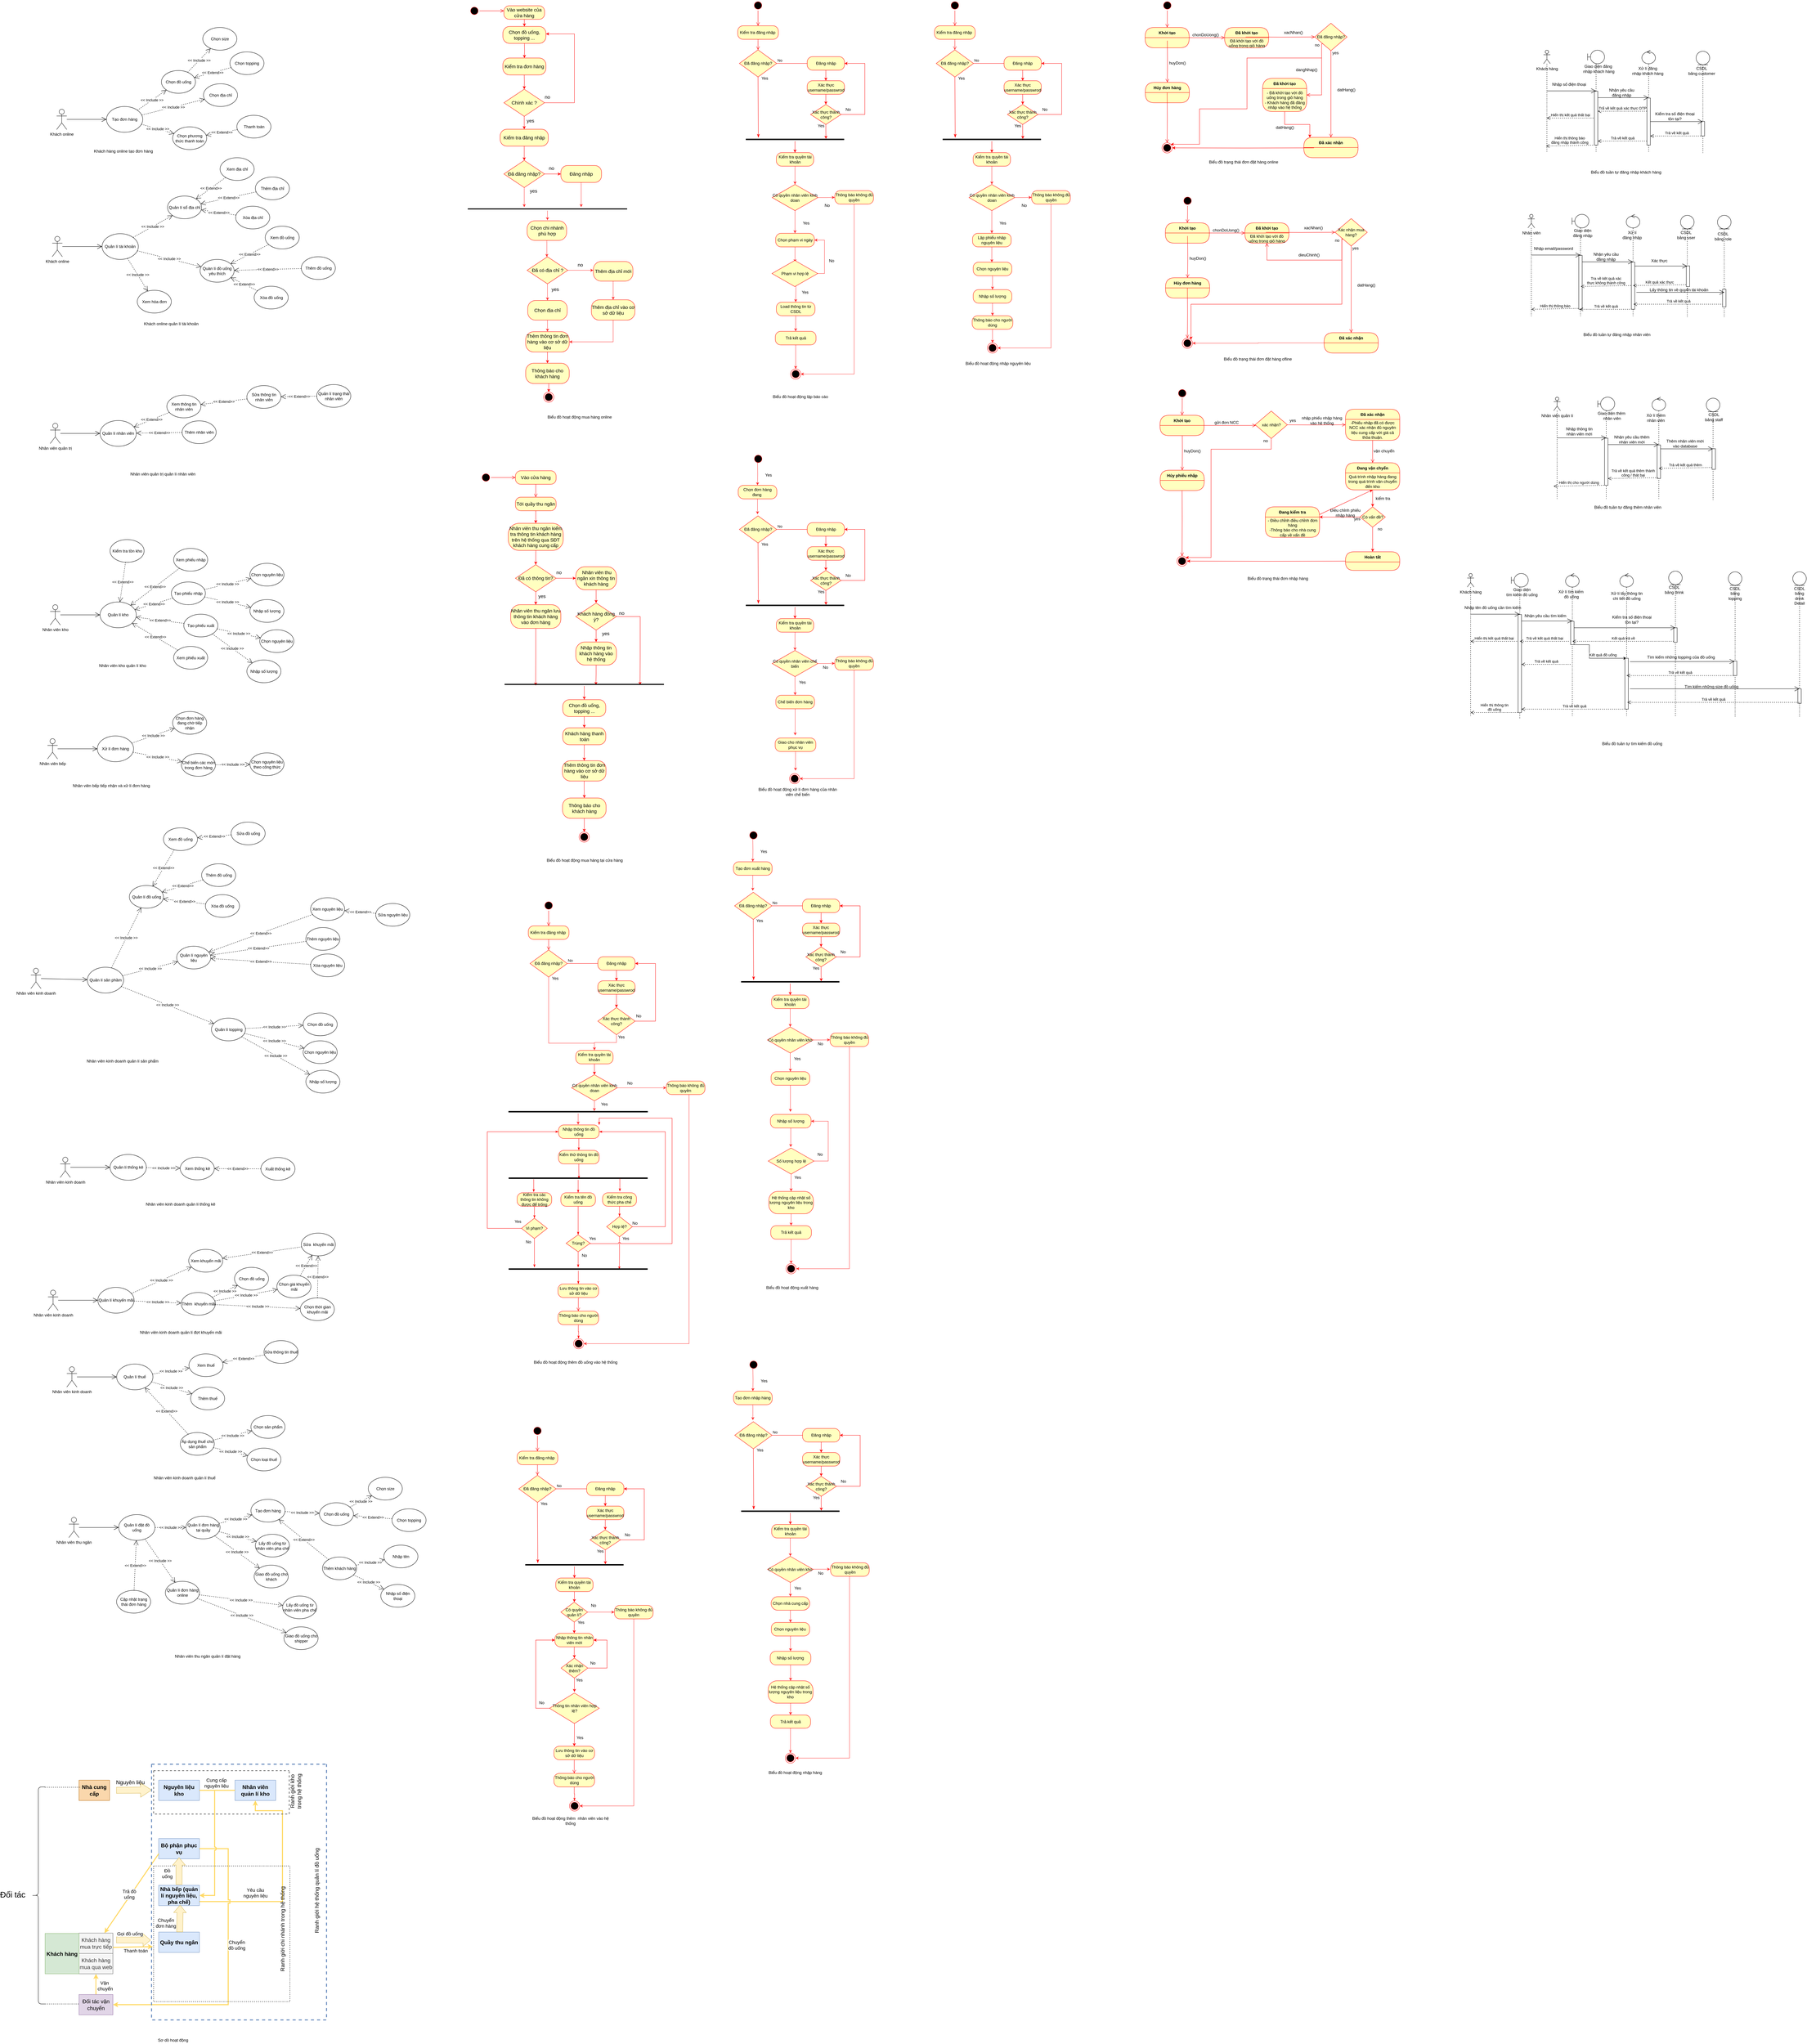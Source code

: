 <mxfile version="13.7.9" type="device"><diagram id="IU2fVuTSkOj6vjoAjCWT" name="all"><mxGraphModel dx="1463" dy="5527" grid="0" gridSize="10" guides="1" tooltips="1" connect="1" arrows="1" fold="1" page="1" pageScale="1" pageWidth="3300" pageHeight="4681" math="0" shadow="0"><root><mxCell id="0"/><mxCell id="1" parent="0"/><mxCell id="iE3jLkNu0KmbSuOv11iA-113" value="Thông báo cho khách hàng" style="rounded=1;whiteSpace=wrap;html=1;arcSize=40;fontColor=#000000;fillColor=#ffffc0;strokeColor=#ff0000;fontSize=14;" parent="1" vertex="1"><mxGeometry x="1687.87" y="-2150" width="128.5" height="60" as="geometry"/></mxCell><mxCell id="cDAlkkMvVyd_uGKuMiYH-8" value="Khách online" style="shape=umlActor;verticalLabelPosition=bottom;verticalAlign=top;html=1;outlineConnect=0;" parent="1" vertex="1"><mxGeometry x="196.03" y="-4181" width="30" height="60" as="geometry"/></mxCell><mxCell id="cDAlkkMvVyd_uGKuMiYH-10" value="Tạo đơn hàng" style="ellipse;whiteSpace=wrap;html=1;" parent="1" vertex="1"><mxGeometry x="343.03" y="-4189" width="107" height="76" as="geometry"/></mxCell><mxCell id="cDAlkkMvVyd_uGKuMiYH-11" value="" style="endArrow=open;endFill=1;endSize=12;html=1;rounded=0;" parent="1" source="cDAlkkMvVyd_uGKuMiYH-8" target="cDAlkkMvVyd_uGKuMiYH-10" edge="1"><mxGeometry width="160" relative="1" as="geometry"><mxPoint x="246.03" y="-4120" as="sourcePoint"/><mxPoint x="445.03" y="-3978" as="targetPoint"/></mxGeometry></mxCell><mxCell id="cDAlkkMvVyd_uGKuMiYH-19" value="&amp;lt;&amp;lt; Extend&amp;gt;&amp;gt;" style="endArrow=open;endSize=12;dashed=1;html=1;rounded=0;" parent="1" source="cDAlkkMvVyd_uGKuMiYH-24" target="cDAlkkMvVyd_uGKuMiYH-80" edge="1"><mxGeometry x="-0.003" width="160" relative="1" as="geometry"><mxPoint x="346.28" y="-3977.685" as="sourcePoint"/><mxPoint x="511.03" y="-4089" as="targetPoint"/><Array as="points"/><mxPoint as="offset"/></mxGeometry></mxCell><mxCell id="cDAlkkMvVyd_uGKuMiYH-20" value="Chọn đồ uống" style="ellipse;whiteSpace=wrap;html=1;" parent="1" vertex="1"><mxGeometry x="505.03" y="-4295" width="100.5" height="67" as="geometry"/></mxCell><mxCell id="cDAlkkMvVyd_uGKuMiYH-21" value="&amp;lt;&amp;lt; Include &amp;gt;&amp;gt;" style="endArrow=open;endSize=12;dashed=1;html=1;rounded=0;exitX=1;exitY=0;exitDx=0;exitDy=0;entryX=0;entryY=1;entryDx=0;entryDy=0;" parent="1" source="cDAlkkMvVyd_uGKuMiYH-10" target="cDAlkkMvVyd_uGKuMiYH-20" edge="1"><mxGeometry width="160" relative="1" as="geometry"><mxPoint x="647.28" y="-4172" as="sourcePoint"/><mxPoint x="749.78" y="-4234" as="targetPoint"/><Array as="points"/></mxGeometry></mxCell><mxCell id="cDAlkkMvVyd_uGKuMiYH-22" value="Chọn topping" style="ellipse;whiteSpace=wrap;html=1;" parent="1" vertex="1"><mxGeometry x="707.03" y="-4350" width="100.5" height="67" as="geometry"/></mxCell><mxCell id="cDAlkkMvVyd_uGKuMiYH-23" value="Chọn size" style="ellipse;whiteSpace=wrap;html=1;" parent="1" vertex="1"><mxGeometry x="627.03" y="-4422" width="100.5" height="67" as="geometry"/></mxCell><mxCell id="cDAlkkMvVyd_uGKuMiYH-24" value="Thanh toán" style="ellipse;whiteSpace=wrap;html=1;" parent="1" vertex="1"><mxGeometry x="727.53" y="-4163" width="100.5" height="67" as="geometry"/></mxCell><mxCell id="cDAlkkMvVyd_uGKuMiYH-27" value="&amp;lt;&amp;lt; Include &amp;gt;&amp;gt;" style="endArrow=open;endSize=12;dashed=1;html=1;rounded=0;" parent="1" source="cDAlkkMvVyd_uGKuMiYH-20" target="cDAlkkMvVyd_uGKuMiYH-23" edge="1"><mxGeometry width="160" relative="1" as="geometry"><mxPoint x="458.396" y="-4150.32" as="sourcePoint"/><mxPoint x="726.744" y="-4198.825" as="targetPoint"/><Array as="points"/></mxGeometry></mxCell><mxCell id="cDAlkkMvVyd_uGKuMiYH-28" value="Chọn địa chỉ" style="ellipse;whiteSpace=wrap;html=1;" parent="1" vertex="1"><mxGeometry x="629.03" y="-4256" width="100.5" height="67" as="geometry"/></mxCell><mxCell id="cDAlkkMvVyd_uGKuMiYH-29" value="&amp;lt;&amp;lt; Include &amp;gt;&amp;gt;" style="endArrow=open;endSize=12;dashed=1;html=1;rounded=0;" parent="1" source="cDAlkkMvVyd_uGKuMiYH-10" target="cDAlkkMvVyd_uGKuMiYH-28" edge="1"><mxGeometry width="160" relative="1" as="geometry"><mxPoint x="459.765" y="-4137.221" as="sourcePoint"/><mxPoint x="677.328" y="-4121.142" as="targetPoint"/><Array as="points"/></mxGeometry></mxCell><mxCell id="cDAlkkMvVyd_uGKuMiYH-30" value="&amp;lt;&amp;lt; Extend&amp;gt;&amp;gt;" style="endArrow=open;endSize=12;dashed=1;html=1;rounded=0;" parent="1" source="cDAlkkMvVyd_uGKuMiYH-22" target="cDAlkkMvVyd_uGKuMiYH-20" edge="1"><mxGeometry x="-0.003" width="160" relative="1" as="geometry"><mxPoint x="729.472" y="-4197.538" as="sourcePoint"/><mxPoint x="700.031" y="-4268.996" as="targetPoint"/><Array as="points"/><mxPoint as="offset"/></mxGeometry></mxCell><mxCell id="cDAlkkMvVyd_uGKuMiYH-31" value="Khách online" style="shape=umlActor;verticalLabelPosition=bottom;verticalAlign=top;html=1;outlineConnect=0;" parent="1" vertex="1"><mxGeometry x="183.03" y="-3806" width="30" height="60" as="geometry"/></mxCell><mxCell id="cDAlkkMvVyd_uGKuMiYH-32" value="Quản lí tài khoản" style="ellipse;whiteSpace=wrap;html=1;" parent="1" vertex="1"><mxGeometry x="330.03" y="-3814" width="107" height="76" as="geometry"/></mxCell><mxCell id="cDAlkkMvVyd_uGKuMiYH-33" value="" style="endArrow=open;endFill=1;endSize=12;html=1;rounded=0;" parent="1" source="cDAlkkMvVyd_uGKuMiYH-31" target="cDAlkkMvVyd_uGKuMiYH-32" edge="1"><mxGeometry width="160" relative="1" as="geometry"><mxPoint x="233.03" y="-3745" as="sourcePoint"/><mxPoint x="432.03" y="-3603" as="targetPoint"/></mxGeometry></mxCell><mxCell id="cDAlkkMvVyd_uGKuMiYH-37" value="Quản lí sổ địa chỉ" style="ellipse;whiteSpace=wrap;html=1;" parent="1" vertex="1"><mxGeometry x="523.03" y="-3925" width="100.5" height="67" as="geometry"/></mxCell><mxCell id="cDAlkkMvVyd_uGKuMiYH-38" value="&amp;lt;&amp;lt; Include &amp;gt;&amp;gt;" style="endArrow=open;endSize=12;dashed=1;html=1;rounded=0;exitX=1;exitY=0;exitDx=0;exitDy=0;entryX=0;entryY=1;entryDx=0;entryDy=0;" parent="1" source="cDAlkkMvVyd_uGKuMiYH-32" target="cDAlkkMvVyd_uGKuMiYH-37" edge="1"><mxGeometry width="160" relative="1" as="geometry"><mxPoint x="634.28" y="-3797" as="sourcePoint"/><mxPoint x="736.78" y="-3859" as="targetPoint"/><Array as="points"/></mxGeometry></mxCell><mxCell id="cDAlkkMvVyd_uGKuMiYH-39" value="Xem địa chỉ" style="ellipse;whiteSpace=wrap;html=1;" parent="1" vertex="1"><mxGeometry x="678.03" y="-4038" width="100.5" height="67" as="geometry"/></mxCell><mxCell id="cDAlkkMvVyd_uGKuMiYH-40" value="Xóa địa chỉ" style="ellipse;whiteSpace=wrap;html=1;" parent="1" vertex="1"><mxGeometry x="724.03" y="-3895" width="100.5" height="67" as="geometry"/></mxCell><mxCell id="cDAlkkMvVyd_uGKuMiYH-43" value="Quàn lí đồ uống yêu thích" style="ellipse;whiteSpace=wrap;html=1;" parent="1" vertex="1"><mxGeometry x="619.03" y="-3738" width="100.5" height="67" as="geometry"/></mxCell><mxCell id="cDAlkkMvVyd_uGKuMiYH-44" value="&amp;lt;&amp;lt; Include &amp;gt;&amp;gt;" style="endArrow=open;endSize=12;dashed=1;html=1;rounded=0;" parent="1" source="cDAlkkMvVyd_uGKuMiYH-32" target="cDAlkkMvVyd_uGKuMiYH-43" edge="1"><mxGeometry width="160" relative="1" as="geometry"><mxPoint x="446.765" y="-3762.221" as="sourcePoint"/><mxPoint x="664.328" y="-3746.142" as="targetPoint"/><Array as="points"/></mxGeometry></mxCell><mxCell id="cDAlkkMvVyd_uGKuMiYH-45" value="&amp;lt;&amp;lt; Extend&amp;gt;&amp;gt;" style="endArrow=open;endSize=12;dashed=1;html=1;rounded=0;" parent="1" source="cDAlkkMvVyd_uGKuMiYH-39" target="cDAlkkMvVyd_uGKuMiYH-37" edge="1"><mxGeometry x="-0.003" width="160" relative="1" as="geometry"><mxPoint x="716.472" y="-3822.538" as="sourcePoint"/><mxPoint x="687.031" y="-3893.996" as="targetPoint"/><Array as="points"/><mxPoint as="offset"/></mxGeometry></mxCell><mxCell id="cDAlkkMvVyd_uGKuMiYH-47" value="Thêm địa chỉ" style="ellipse;whiteSpace=wrap;html=1;" parent="1" vertex="1"><mxGeometry x="782.03" y="-3981" width="100.5" height="67" as="geometry"/></mxCell><mxCell id="cDAlkkMvVyd_uGKuMiYH-50" value="&amp;lt;&amp;lt; Extend&amp;gt;&amp;gt;" style="endArrow=open;endSize=12;dashed=1;html=1;rounded=0;" parent="1" source="cDAlkkMvVyd_uGKuMiYH-40" target="cDAlkkMvVyd_uGKuMiYH-37" edge="1"><mxGeometry x="-0.003" width="160" relative="1" as="geometry"><mxPoint x="746.729" y="-3852.138" as="sourcePoint"/><mxPoint x="631.807" y="-3872.802" as="targetPoint"/><Array as="points"/><mxPoint as="offset"/></mxGeometry></mxCell><mxCell id="cDAlkkMvVyd_uGKuMiYH-51" value="&amp;lt;&amp;lt; Extend&amp;gt;&amp;gt;" style="endArrow=open;endSize=12;dashed=1;html=1;rounded=0;" parent="1" source="cDAlkkMvVyd_uGKuMiYH-47" target="cDAlkkMvVyd_uGKuMiYH-37" edge="1"><mxGeometry x="-0.003" width="160" relative="1" as="geometry"><mxPoint x="675.088" y="-3967.233" as="sourcePoint"/><mxPoint x="612.476" y="-3908.766" as="targetPoint"/><Array as="points"/><mxPoint as="offset"/></mxGeometry></mxCell><mxCell id="cDAlkkMvVyd_uGKuMiYH-54" value="Xem đồ uống" style="ellipse;whiteSpace=wrap;html=1;" parent="1" vertex="1"><mxGeometry x="811.03" y="-3836" width="100.5" height="67" as="geometry"/></mxCell><mxCell id="cDAlkkMvVyd_uGKuMiYH-55" value="Xóa đồ uống" style="ellipse;whiteSpace=wrap;html=1;" parent="1" vertex="1"><mxGeometry x="778.53" y="-3659" width="100.5" height="67" as="geometry"/></mxCell><mxCell id="cDAlkkMvVyd_uGKuMiYH-56" value="Thêm đồ uống" style="ellipse;whiteSpace=wrap;html=1;" parent="1" vertex="1"><mxGeometry x="917.53" y="-3746" width="100.5" height="67" as="geometry"/></mxCell><mxCell id="cDAlkkMvVyd_uGKuMiYH-57" value="&amp;lt;&amp;lt; Extend&amp;gt;&amp;gt;" style="endArrow=open;endSize=12;dashed=1;html=1;rounded=0;" parent="1" source="cDAlkkMvVyd_uGKuMiYH-54" target="cDAlkkMvVyd_uGKuMiYH-43" edge="1"><mxGeometry x="-0.003" width="160" relative="1" as="geometry"><mxPoint x="830.805" y="-3783.995" as="sourcePoint"/><mxPoint x="743.671" y="-3720.412" as="targetPoint"/><Array as="points"/><mxPoint as="offset"/></mxGeometry></mxCell><mxCell id="cDAlkkMvVyd_uGKuMiYH-58" value="&amp;lt;&amp;lt; Extend&amp;gt;&amp;gt;" style="endArrow=open;endSize=12;dashed=1;html=1;rounded=0;" parent="1" source="cDAlkkMvVyd_uGKuMiYH-55" target="cDAlkkMvVyd_uGKuMiYH-43" edge="1"><mxGeometry x="-0.003" width="160" relative="1" as="geometry"><mxPoint x="861.669" y="-3672.842" as="sourcePoint"/><mxPoint x="758.796" y="-3688.371" as="targetPoint"/><Array as="points"/><mxPoint as="offset"/></mxGeometry></mxCell><mxCell id="cDAlkkMvVyd_uGKuMiYH-59" value="&amp;lt;&amp;lt; Extend&amp;gt;&amp;gt;" style="endArrow=open;endSize=12;dashed=1;html=1;rounded=0;" parent="1" source="cDAlkkMvVyd_uGKuMiYH-56" target="cDAlkkMvVyd_uGKuMiYH-43" edge="1"><mxGeometry x="-0.003" width="160" relative="1" as="geometry"><mxPoint x="920.899" y="-3741.483" as="sourcePoint"/><mxPoint x="757.559" y="-3706.025" as="targetPoint"/><Array as="points"/><mxPoint as="offset"/></mxGeometry></mxCell><mxCell id="cDAlkkMvVyd_uGKuMiYH-60" value="Nhân viên quản trị" style="shape=umlActor;verticalLabelPosition=bottom;verticalAlign=top;html=1;outlineConnect=0;" parent="1" vertex="1"><mxGeometry x="177" y="-3255" width="30" height="60" as="geometry"/></mxCell><mxCell id="cDAlkkMvVyd_uGKuMiYH-61" value="Quản lí nhân viên" style="ellipse;whiteSpace=wrap;html=1;" parent="1" vertex="1"><mxGeometry x="324" y="-3263" width="107" height="76" as="geometry"/></mxCell><mxCell id="cDAlkkMvVyd_uGKuMiYH-62" value="" style="endArrow=open;endFill=1;endSize=12;html=1;rounded=0;" parent="1" source="cDAlkkMvVyd_uGKuMiYH-60" target="cDAlkkMvVyd_uGKuMiYH-61" edge="1"><mxGeometry width="160" relative="1" as="geometry"><mxPoint x="227" y="-3194" as="sourcePoint"/><mxPoint x="426" y="-3052" as="targetPoint"/></mxGeometry></mxCell><mxCell id="cDAlkkMvVyd_uGKuMiYH-75" value="Thêm nhân viên" style="ellipse;whiteSpace=wrap;html=1;" parent="1" vertex="1"><mxGeometry x="566.03" y="-3262" width="100.5" height="67" as="geometry"/></mxCell><mxCell id="cDAlkkMvVyd_uGKuMiYH-76" value="Sửa thông tin nhân viên" style="ellipse;whiteSpace=wrap;html=1;" parent="1" vertex="1"><mxGeometry x="757" y="-3366" width="100.5" height="67" as="geometry"/></mxCell><mxCell id="cDAlkkMvVyd_uGKuMiYH-77" value="&amp;lt;&amp;lt; Extend&amp;gt;&amp;gt;" style="endArrow=open;endSize=12;dashed=1;html=1;rounded=0;" parent="1" source="cDAlkkMvVyd_uGKuMiYH-75" target="cDAlkkMvVyd_uGKuMiYH-61" edge="1"><mxGeometry x="-0.003" width="160" relative="1" as="geometry"><mxPoint x="824.775" y="-3232.995" as="sourcePoint"/><mxPoint x="703.149" y="-3173.865" as="targetPoint"/><Array as="points"/><mxPoint as="offset"/></mxGeometry></mxCell><mxCell id="cDAlkkMvVyd_uGKuMiYH-78" value="&amp;lt;&amp;lt; Extend&amp;gt;&amp;gt;" style="endArrow=open;endSize=12;dashed=1;html=1;rounded=0;" parent="1" source="cDAlkkMvVyd_uGKuMiYH-76" target="cDAlkkMvVyd_uGKuMiYH-84" edge="1"><mxGeometry x="-0.003" width="160" relative="1" as="geometry"><mxPoint x="855.639" y="-3121.842" as="sourcePoint"/><mxPoint x="703.541" y="-3133.481" as="targetPoint"/><Array as="points"/><mxPoint as="offset"/></mxGeometry></mxCell><mxCell id="cDAlkkMvVyd_uGKuMiYH-80" value="Chọn phương thức thanh toán" style="ellipse;whiteSpace=wrap;html=1;" parent="1" vertex="1"><mxGeometry x="538.03" y="-4129" width="100.5" height="67" as="geometry"/></mxCell><mxCell id="cDAlkkMvVyd_uGKuMiYH-81" value="&amp;lt;&amp;lt; Include &amp;gt;&amp;gt;" style="endArrow=open;endSize=12;dashed=1;html=1;rounded=0;" parent="1" source="cDAlkkMvVyd_uGKuMiYH-10" target="cDAlkkMvVyd_uGKuMiYH-80" edge="1"><mxGeometry width="160" relative="1" as="geometry"><mxPoint x="250.026" y="-4036.465" as="sourcePoint"/><mxPoint x="477.328" y="-4006.142" as="targetPoint"/><Array as="points"/></mxGeometry></mxCell><mxCell id="cDAlkkMvVyd_uGKuMiYH-82" value="Xem hóa đơn" style="ellipse;whiteSpace=wrap;html=1;" parent="1" vertex="1"><mxGeometry x="433.78" y="-3647" width="100.5" height="67" as="geometry"/></mxCell><mxCell id="cDAlkkMvVyd_uGKuMiYH-83" value="&amp;lt;&amp;lt; Include &amp;gt;&amp;gt;" style="endArrow=open;endSize=12;dashed=1;html=1;rounded=0;" parent="1" source="cDAlkkMvVyd_uGKuMiYH-32" target="cDAlkkMvVyd_uGKuMiYH-82" edge="1"><mxGeometry width="160" relative="1" as="geometry"><mxPoint x="359.032" y="-3640.998" as="sourcePoint"/><mxPoint x="589.318" y="-3623.662" as="targetPoint"/><Array as="points"/></mxGeometry></mxCell><mxCell id="cDAlkkMvVyd_uGKuMiYH-84" value="Xem thông tin nhân viên" style="ellipse;whiteSpace=wrap;html=1;" parent="1" vertex="1"><mxGeometry x="521.03" y="-3338" width="100.5" height="67" as="geometry"/></mxCell><mxCell id="cDAlkkMvVyd_uGKuMiYH-85" value="Quản lí trạng thái nhân viên" style="ellipse;whiteSpace=wrap;html=1;" parent="1" vertex="1"><mxGeometry x="963.0" y="-3369" width="100.5" height="67" as="geometry"/></mxCell><mxCell id="cDAlkkMvVyd_uGKuMiYH-86" value="&amp;lt;&amp;lt; Extend&amp;gt;&amp;gt;" style="endArrow=open;endSize=12;dashed=1;html=1;rounded=0;" parent="1" source="cDAlkkMvVyd_uGKuMiYH-85" target="cDAlkkMvVyd_uGKuMiYH-76" edge="1"><mxGeometry x="-0.003" width="160" relative="1" as="geometry"><mxPoint x="1024.387" y="-3305.704" as="sourcePoint"/><mxPoint x="836.996" y="-3265.865" as="targetPoint"/><Array as="points"/><mxPoint as="offset"/></mxGeometry></mxCell><mxCell id="cDAlkkMvVyd_uGKuMiYH-87" value="&amp;lt;&amp;lt; Extend&amp;gt;&amp;gt;" style="endArrow=open;endSize=12;dashed=1;html=1;rounded=0;" parent="1" source="cDAlkkMvVyd_uGKuMiYH-84" target="cDAlkkMvVyd_uGKuMiYH-61" edge="1"><mxGeometry x="-0.003" width="160" relative="1" as="geometry"><mxPoint x="576.819" y="-3179.359" as="sourcePoint"/><mxPoint x="439.261" y="-3205.39" as="targetPoint"/><Array as="points"/><mxPoint as="offset"/></mxGeometry></mxCell><mxCell id="cDAlkkMvVyd_uGKuMiYH-88" value="Khách hàng online tạo đơn hàng" style="text;html=1;strokeColor=none;fillColor=none;align=center;verticalAlign=middle;whiteSpace=wrap;rounded=0;" parent="1" vertex="1"><mxGeometry x="300.03" y="-4067" width="186" height="20" as="geometry"/></mxCell><mxCell id="cDAlkkMvVyd_uGKuMiYH-89" value="Khách online quản lí tài khoản" style="text;html=1;strokeColor=none;fillColor=none;align=center;verticalAlign=middle;whiteSpace=wrap;rounded=0;" parent="1" vertex="1"><mxGeometry x="441.03" y="-3558" width="186" height="20" as="geometry"/></mxCell><mxCell id="cDAlkkMvVyd_uGKuMiYH-90" value="Nhân viên quản trị quản lí nhân viên" style="text;html=1;strokeColor=none;fillColor=none;align=center;verticalAlign=middle;whiteSpace=wrap;rounded=0;" parent="1" vertex="1"><mxGeometry x="383.78" y="-3115" width="251" height="20" as="geometry"/></mxCell><mxCell id="cDAlkkMvVyd_uGKuMiYH-91" value="Nhân viên kho" style="shape=umlActor;verticalLabelPosition=bottom;verticalAlign=top;html=1;outlineConnect=0;" parent="1" vertex="1"><mxGeometry x="177" y="-2720" width="30" height="60" as="geometry"/></mxCell><mxCell id="cDAlkkMvVyd_uGKuMiYH-92" value="Quản lí kho" style="ellipse;whiteSpace=wrap;html=1;" parent="1" vertex="1"><mxGeometry x="324" y="-2728" width="107" height="76" as="geometry"/></mxCell><mxCell id="cDAlkkMvVyd_uGKuMiYH-93" value="" style="endArrow=open;endFill=1;endSize=12;html=1;rounded=0;" parent="1" source="cDAlkkMvVyd_uGKuMiYH-91" target="cDAlkkMvVyd_uGKuMiYH-92" edge="1"><mxGeometry width="160" relative="1" as="geometry"><mxPoint x="227" y="-2659" as="sourcePoint"/><mxPoint x="426" y="-2517" as="targetPoint"/></mxGeometry></mxCell><mxCell id="cDAlkkMvVyd_uGKuMiYH-101" value="Tạo phiếu nhập" style="ellipse;whiteSpace=wrap;html=1;" parent="1" vertex="1"><mxGeometry x="534.28" y="-2787" width="100.5" height="67" as="geometry"/></mxCell><mxCell id="cDAlkkMvVyd_uGKuMiYH-104" value="Nhân viên kho quản lí kho" style="text;html=1;strokeColor=none;fillColor=none;align=center;verticalAlign=middle;whiteSpace=wrap;rounded=0;" parent="1" vertex="1"><mxGeometry x="265" y="-2550" width="251" height="20" as="geometry"/></mxCell><mxCell id="88ZJBAgmDYpKO3EDsuBu-4" value="&amp;lt;&amp;lt; Extend&amp;gt;&amp;gt;" style="endArrow=open;endSize=12;dashed=1;html=1;rounded=0;" parent="1" source="cDAlkkMvVyd_uGKuMiYH-101" target="cDAlkkMvVyd_uGKuMiYH-92" edge="1"><mxGeometry x="-0.003" width="160" relative="1" as="geometry"><mxPoint x="561.574" y="-2680.998" as="sourcePoint"/><mxPoint x="457.004" y="-2637.964" as="targetPoint"/><Array as="points"/><mxPoint as="offset"/></mxGeometry></mxCell><mxCell id="88ZJBAgmDYpKO3EDsuBu-5" value="Xem phiếu nhập" style="ellipse;whiteSpace=wrap;html=1;" parent="1" vertex="1"><mxGeometry x="541.0" y="-2886" width="100.5" height="67" as="geometry"/></mxCell><mxCell id="88ZJBAgmDYpKO3EDsuBu-6" value="&amp;lt;&amp;lt; Extend&amp;gt;&amp;gt;" style="endArrow=open;endSize=12;dashed=1;html=1;rounded=0;" parent="1" source="88ZJBAgmDYpKO3EDsuBu-5" target="cDAlkkMvVyd_uGKuMiYH-92" edge="1"><mxGeometry x="-0.003" width="160" relative="1" as="geometry"><mxPoint x="563.434" y="-2708.553" as="sourcePoint"/><mxPoint x="324" y="-2688" as="targetPoint"/><Array as="points"/><mxPoint as="offset"/></mxGeometry></mxCell><mxCell id="88ZJBAgmDYpKO3EDsuBu-7" value="Chọn nguyên liệu" style="ellipse;whiteSpace=wrap;html=1;" parent="1" vertex="1"><mxGeometry x="766.0" y="-2842" width="100.5" height="67" as="geometry"/></mxCell><mxCell id="88ZJBAgmDYpKO3EDsuBu-10" value="Nhập số lượng" style="ellipse;whiteSpace=wrap;html=1;" parent="1" vertex="1"><mxGeometry x="766.0" y="-2735" width="100.5" height="67" as="geometry"/></mxCell><mxCell id="88ZJBAgmDYpKO3EDsuBu-11" value="&amp;lt;&amp;lt; Include &amp;gt;&amp;gt;" style="endArrow=open;endSize=12;dashed=1;html=1;rounded=0;" parent="1" source="cDAlkkMvVyd_uGKuMiYH-101" target="88ZJBAgmDYpKO3EDsuBu-7" edge="1"><mxGeometry width="160" relative="1" as="geometry"><mxPoint x="387.5" y="-2718" as="sourcePoint"/><mxPoint x="387.5" y="-2803" as="targetPoint"/><Array as="points"/></mxGeometry></mxCell><mxCell id="88ZJBAgmDYpKO3EDsuBu-12" value="&amp;lt;&amp;lt; Include &amp;gt;&amp;gt;" style="endArrow=open;endSize=12;dashed=1;html=1;rounded=0;" parent="1" source="cDAlkkMvVyd_uGKuMiYH-101" target="88ZJBAgmDYpKO3EDsuBu-10" edge="1"><mxGeometry width="160" relative="1" as="geometry"><mxPoint x="397.5" y="-2708" as="sourcePoint"/><mxPoint x="397.5" y="-2793" as="targetPoint"/><Array as="points"/></mxGeometry></mxCell><mxCell id="88ZJBAgmDYpKO3EDsuBu-13" value="Nhân viên bếp" style="shape=umlActor;verticalLabelPosition=bottom;verticalAlign=top;html=1;outlineConnect=0;" parent="1" vertex="1"><mxGeometry x="169" y="-2325" width="30" height="60" as="geometry"/></mxCell><mxCell id="88ZJBAgmDYpKO3EDsuBu-14" value="Xử lí đơn hàng" style="ellipse;whiteSpace=wrap;html=1;" parent="1" vertex="1"><mxGeometry x="316" y="-2333" width="107" height="76" as="geometry"/></mxCell><mxCell id="88ZJBAgmDYpKO3EDsuBu-15" value="" style="endArrow=open;endFill=1;endSize=12;html=1;rounded=0;" parent="1" source="88ZJBAgmDYpKO3EDsuBu-13" target="88ZJBAgmDYpKO3EDsuBu-14" edge="1"><mxGeometry width="160" relative="1" as="geometry"><mxPoint x="219" y="-2264" as="sourcePoint"/><mxPoint x="418" y="-2122" as="targetPoint"/></mxGeometry></mxCell><mxCell id="88ZJBAgmDYpKO3EDsuBu-18" value="Chọn đơn hàng đang chờ tiếp nhận" style="ellipse;whiteSpace=wrap;html=1;" parent="1" vertex="1"><mxGeometry x="538.03" y="-2405" width="100.5" height="67" as="geometry"/></mxCell><mxCell id="88ZJBAgmDYpKO3EDsuBu-19" value="Nhân viên bếp tiếp nhận và xử lí đơn hàng" style="text;html=1;strokeColor=none;fillColor=none;align=center;verticalAlign=middle;whiteSpace=wrap;rounded=0;" parent="1" vertex="1"><mxGeometry x="232.0" y="-2196" width="251" height="20" as="geometry"/></mxCell><mxCell id="88ZJBAgmDYpKO3EDsuBu-23" value="Chọn nguyên liệu theo công thức" style="ellipse;whiteSpace=wrap;html=1;" parent="1" vertex="1"><mxGeometry x="766.0" y="-2283" width="100.5" height="67" as="geometry"/></mxCell><mxCell id="88ZJBAgmDYpKO3EDsuBu-25" value="&amp;lt;&amp;lt; Include &amp;gt;&amp;gt;" style="endArrow=open;endSize=12;dashed=1;html=1;rounded=0;" parent="1" source="88ZJBAgmDYpKO3EDsuBu-28" target="88ZJBAgmDYpKO3EDsuBu-23" edge="1"><mxGeometry width="160" relative="1" as="geometry"><mxPoint x="704" y="-2314" as="sourcePoint"/><mxPoint x="379.5" y="-2408" as="targetPoint"/><Array as="points"/></mxGeometry></mxCell><mxCell id="88ZJBAgmDYpKO3EDsuBu-27" value="&amp;lt;&amp;lt; Include &amp;gt;&amp;gt;" style="endArrow=open;endSize=12;dashed=1;html=1;rounded=0;" parent="1" source="88ZJBAgmDYpKO3EDsuBu-14" target="88ZJBAgmDYpKO3EDsuBu-18" edge="1"><mxGeometry width="160" relative="1" as="geometry"><mxPoint x="379.5" y="-2323" as="sourcePoint"/><mxPoint x="379.5" y="-2408" as="targetPoint"/><Array as="points"/></mxGeometry></mxCell><mxCell id="88ZJBAgmDYpKO3EDsuBu-28" value="Chế biến các món trong đơn hàng" style="ellipse;whiteSpace=wrap;html=1;" parent="1" vertex="1"><mxGeometry x="564.0" y="-2281" width="100.5" height="67" as="geometry"/></mxCell><mxCell id="88ZJBAgmDYpKO3EDsuBu-29" value="&amp;lt;&amp;lt; Include &amp;gt;&amp;gt;" style="endArrow=open;endSize=12;dashed=1;html=1;rounded=0;" parent="1" source="88ZJBAgmDYpKO3EDsuBu-14" target="88ZJBAgmDYpKO3EDsuBu-28" edge="1"><mxGeometry width="160" relative="1" as="geometry"><mxPoint x="427.628" y="-2301.596" as="sourcePoint"/><mxPoint x="553.751" y="-2345.976" as="targetPoint"/><Array as="points"/></mxGeometry></mxCell><mxCell id="88ZJBAgmDYpKO3EDsuBu-30" value="Nhân viên kinh doanh" style="shape=umlActor;verticalLabelPosition=bottom;verticalAlign=top;html=1;outlineConnect=0;" parent="1" vertex="1"><mxGeometry x="120" y="-1648" width="30" height="60" as="geometry"/></mxCell><mxCell id="88ZJBAgmDYpKO3EDsuBu-31" value="Quản lí sản phầm" style="ellipse;whiteSpace=wrap;html=1;" parent="1" vertex="1"><mxGeometry x="286.53" y="-1651" width="107" height="76" as="geometry"/></mxCell><mxCell id="88ZJBAgmDYpKO3EDsuBu-32" value="" style="endArrow=open;endFill=1;endSize=12;html=1;rounded=0;" parent="1" source="88ZJBAgmDYpKO3EDsuBu-30" target="88ZJBAgmDYpKO3EDsuBu-31" edge="1"><mxGeometry width="160" relative="1" as="geometry"><mxPoint x="170" y="-1587" as="sourcePoint"/><mxPoint x="369" y="-1445" as="targetPoint"/></mxGeometry></mxCell><mxCell id="88ZJBAgmDYpKO3EDsuBu-34" value="Quản lí đồ uống" style="ellipse;whiteSpace=wrap;html=1;" parent="1" vertex="1"><mxGeometry x="410.5" y="-1892" width="100.5" height="67" as="geometry"/></mxCell><mxCell id="88ZJBAgmDYpKO3EDsuBu-35" value="Nhân viên kinh doanh quản lí sản phẩm" style="text;html=1;strokeColor=none;fillColor=none;align=center;verticalAlign=middle;whiteSpace=wrap;rounded=0;" parent="1" vertex="1"><mxGeometry x="265" y="-1384" width="251" height="20" as="geometry"/></mxCell><mxCell id="88ZJBAgmDYpKO3EDsuBu-38" value="&amp;lt;&amp;lt; Include &amp;gt;&amp;gt;" style="endArrow=open;endSize=12;dashed=1;html=1;rounded=0;" parent="1" source="88ZJBAgmDYpKO3EDsuBu-31" target="88ZJBAgmDYpKO3EDsuBu-34" edge="1"><mxGeometry width="160" relative="1" as="geometry"><mxPoint x="330.5" y="-1646" as="sourcePoint"/><mxPoint x="330.5" y="-1731" as="targetPoint"/><Array as="points"/></mxGeometry></mxCell><mxCell id="88ZJBAgmDYpKO3EDsuBu-39" value="Quản lí nguyên liệu" style="ellipse;whiteSpace=wrap;html=1;" parent="1" vertex="1"><mxGeometry x="550.0" y="-1713" width="100.5" height="67" as="geometry"/></mxCell><mxCell id="88ZJBAgmDYpKO3EDsuBu-40" value="&amp;lt;&amp;lt; Include &amp;gt;&amp;gt;" style="endArrow=open;endSize=12;dashed=1;html=1;rounded=0;" parent="1" source="88ZJBAgmDYpKO3EDsuBu-31" target="88ZJBAgmDYpKO3EDsuBu-39" edge="1"><mxGeometry width="160" relative="1" as="geometry"><mxPoint x="378.628" y="-1624.596" as="sourcePoint"/><mxPoint x="504.751" y="-1668.976" as="targetPoint"/><Array as="points"/></mxGeometry></mxCell><mxCell id="88ZJBAgmDYpKO3EDsuBu-41" value="Quản lí topping" style="ellipse;whiteSpace=wrap;html=1;" parent="1" vertex="1"><mxGeometry x="652.5" y="-1501" width="100.5" height="67" as="geometry"/></mxCell><mxCell id="88ZJBAgmDYpKO3EDsuBu-42" value="&amp;lt;&amp;lt; Include &amp;gt;&amp;gt;" style="endArrow=open;endSize=12;dashed=1;html=1;rounded=0;" parent="1" source="88ZJBAgmDYpKO3EDsuBu-31" target="88ZJBAgmDYpKO3EDsuBu-41" edge="1"><mxGeometry width="160" relative="1" as="geometry"><mxPoint x="403.14" y="-1607.578" as="sourcePoint"/><mxPoint x="555.432" y="-1621.118" as="targetPoint"/><Array as="points"/></mxGeometry></mxCell><mxCell id="88ZJBAgmDYpKO3EDsuBu-43" value="Xem đồ uống" style="ellipse;whiteSpace=wrap;html=1;" parent="1" vertex="1"><mxGeometry x="511" y="-2062" width="100.5" height="67" as="geometry"/></mxCell><mxCell id="88ZJBAgmDYpKO3EDsuBu-44" value="Xóa đồ uống" style="ellipse;whiteSpace=wrap;html=1;" parent="1" vertex="1"><mxGeometry x="634.78" y="-1865" width="100.5" height="67" as="geometry"/></mxCell><mxCell id="88ZJBAgmDYpKO3EDsuBu-45" value="Thêm đồ uống" style="ellipse;whiteSpace=wrap;html=1;" parent="1" vertex="1"><mxGeometry x="623.53" y="-1956" width="100.5" height="67" as="geometry"/></mxCell><mxCell id="88ZJBAgmDYpKO3EDsuBu-46" value="&amp;lt;&amp;lt; Extend&amp;gt;&amp;gt;" style="endArrow=open;endSize=12;dashed=1;html=1;rounded=0;" parent="1" source="88ZJBAgmDYpKO3EDsuBu-43" target="88ZJBAgmDYpKO3EDsuBu-34" edge="1"><mxGeometry x="-0.003" width="160" relative="1" as="geometry"><mxPoint x="634.625" y="-1948.995" as="sourcePoint"/><mxPoint x="513.034" y="-1889.834" as="targetPoint"/><Array as="points"/><mxPoint as="offset"/></mxGeometry></mxCell><mxCell id="88ZJBAgmDYpKO3EDsuBu-47" value="&amp;lt;&amp;lt; Extend&amp;gt;&amp;gt;" style="endArrow=open;endSize=12;dashed=1;html=1;rounded=0;" parent="1" source="88ZJBAgmDYpKO3EDsuBu-44" target="88ZJBAgmDYpKO3EDsuBu-34" edge="1"><mxGeometry x="-0.003" width="160" relative="1" as="geometry"><mxPoint x="665.489" y="-1837.842" as="sourcePoint"/><mxPoint x="513.407" y="-1849.496" as="targetPoint"/><Array as="points"/><mxPoint as="offset"/></mxGeometry></mxCell><mxCell id="88ZJBAgmDYpKO3EDsuBu-48" value="&amp;lt;&amp;lt; Extend&amp;gt;&amp;gt;" style="endArrow=open;endSize=12;dashed=1;html=1;rounded=0;" parent="1" source="88ZJBAgmDYpKO3EDsuBu-45" target="88ZJBAgmDYpKO3EDsuBu-34" edge="1"><mxGeometry x="-0.003" width="160" relative="1" as="geometry"><mxPoint x="724.719" y="-1906.483" as="sourcePoint"/><mxPoint x="523.318" y="-1870.691" as="targetPoint"/><Array as="points"/><mxPoint as="offset"/></mxGeometry></mxCell><mxCell id="88ZJBAgmDYpKO3EDsuBu-49" value="Sửa đồ uống" style="ellipse;whiteSpace=wrap;html=1;" parent="1" vertex="1"><mxGeometry x="710.53" y="-2079" width="100.5" height="67" as="geometry"/></mxCell><mxCell id="88ZJBAgmDYpKO3EDsuBu-50" value="&amp;lt;&amp;lt; Extend&amp;gt;&amp;gt;" style="endArrow=open;endSize=12;dashed=1;html=1;rounded=0;" parent="1" source="88ZJBAgmDYpKO3EDsuBu-49" target="88ZJBAgmDYpKO3EDsuBu-43" edge="1"><mxGeometry x="-0.003" width="160" relative="1" as="geometry"><mxPoint x="909.18" y="-2053.02" as="sourcePoint"/><mxPoint x="681.535" y="-2056.001" as="targetPoint"/><Array as="points"/><mxPoint as="offset"/></mxGeometry></mxCell><mxCell id="88ZJBAgmDYpKO3EDsuBu-51" value="Thêm nguyên liệu" style="ellipse;whiteSpace=wrap;html=1;" parent="1" vertex="1"><mxGeometry x="931" y="-1768" width="100.5" height="67" as="geometry"/></mxCell><mxCell id="88ZJBAgmDYpKO3EDsuBu-52" value="Xóa nguyên liệu" style="ellipse;whiteSpace=wrap;html=1;" parent="1" vertex="1"><mxGeometry x="944.97" y="-1690" width="100.5" height="67" as="geometry"/></mxCell><mxCell id="88ZJBAgmDYpKO3EDsuBu-53" value="Xem nguyên liệu" style="ellipse;whiteSpace=wrap;html=1;" parent="1" vertex="1"><mxGeometry x="944.97" y="-1856" width="100.5" height="67" as="geometry"/></mxCell><mxCell id="88ZJBAgmDYpKO3EDsuBu-54" value="&amp;lt;&amp;lt; Extend&amp;gt;&amp;gt;" style="endArrow=open;endSize=12;dashed=1;html=1;rounded=0;" parent="1" source="88ZJBAgmDYpKO3EDsuBu-51" target="88ZJBAgmDYpKO3EDsuBu-39" edge="1"><mxGeometry x="-0.003" width="160" relative="1" as="geometry"><mxPoint x="936.625" y="-1640.995" as="sourcePoint"/><mxPoint x="791.496" y="-1577.977" as="targetPoint"/><Array as="points"/><mxPoint as="offset"/></mxGeometry></mxCell><mxCell id="88ZJBAgmDYpKO3EDsuBu-55" value="&amp;lt;&amp;lt; Extend&amp;gt;&amp;gt;" style="endArrow=open;endSize=12;dashed=1;html=1;rounded=0;" parent="1" source="88ZJBAgmDYpKO3EDsuBu-52" target="88ZJBAgmDYpKO3EDsuBu-39" edge="1"><mxGeometry x="-0.003" width="160" relative="1" as="geometry"><mxPoint x="967.489" y="-1529.842" as="sourcePoint"/><mxPoint x="813.0" y="-1550.5" as="targetPoint"/><Array as="points"/><mxPoint as="offset"/></mxGeometry></mxCell><mxCell id="88ZJBAgmDYpKO3EDsuBu-56" value="&amp;lt;&amp;lt; Extend&amp;gt;&amp;gt;" style="endArrow=open;endSize=12;dashed=1;html=1;rounded=0;" parent="1" source="88ZJBAgmDYpKO3EDsuBu-53" target="88ZJBAgmDYpKO3EDsuBu-39" edge="1"><mxGeometry x="-0.003" width="160" relative="1" as="geometry"><mxPoint x="1026.719" y="-1598.483" as="sourcePoint"/><mxPoint x="807.78" y="-1565.368" as="targetPoint"/><Array as="points"/><mxPoint as="offset"/></mxGeometry></mxCell><mxCell id="88ZJBAgmDYpKO3EDsuBu-57" value="Sửa nguyên liệu" style="ellipse;whiteSpace=wrap;html=1;" parent="1" vertex="1"><mxGeometry x="1137" y="-1839" width="100.5" height="67" as="geometry"/></mxCell><mxCell id="88ZJBAgmDYpKO3EDsuBu-58" value="&amp;lt;&amp;lt; Extend&amp;gt;&amp;gt;" style="endArrow=open;endSize=12;dashed=1;html=1;rounded=0;" parent="1" source="88ZJBAgmDYpKO3EDsuBu-57" target="88ZJBAgmDYpKO3EDsuBu-53" edge="1"><mxGeometry x="-0.003" width="160" relative="1" as="geometry"><mxPoint x="1209.32" y="-1761.03" as="sourcePoint"/><mxPoint x="1036.497" y="-1842.996" as="targetPoint"/><Array as="points"/><mxPoint as="offset"/></mxGeometry></mxCell><mxCell id="88ZJBAgmDYpKO3EDsuBu-65" value="Chọn đồ uống" style="ellipse;whiteSpace=wrap;html=1;" parent="1" vertex="1"><mxGeometry x="923.0" y="-1516" width="100.5" height="67" as="geometry"/></mxCell><mxCell id="88ZJBAgmDYpKO3EDsuBu-66" value="Chọn nguyên liệu" style="ellipse;whiteSpace=wrap;html=1;" parent="1" vertex="1"><mxGeometry x="923.0" y="-1434" width="100.5" height="67" as="geometry"/></mxCell><mxCell id="88ZJBAgmDYpKO3EDsuBu-67" value="&amp;lt;&amp;lt; Include &amp;gt;&amp;gt;" style="endArrow=open;endSize=12;dashed=1;html=1;rounded=0;" parent="1" source="88ZJBAgmDYpKO3EDsuBu-41" target="88ZJBAgmDYpKO3EDsuBu-65" edge="1"><mxGeometry width="160" relative="1" as="geometry"><mxPoint x="400.403" y="-1615.802" as="sourcePoint"/><mxPoint x="563.279" y="-1657.598" as="targetPoint"/><Array as="points"/></mxGeometry></mxCell><mxCell id="88ZJBAgmDYpKO3EDsuBu-68" value="&amp;lt;&amp;lt; Include &amp;gt;&amp;gt;" style="endArrow=open;endSize=12;dashed=1;html=1;rounded=0;" parent="1" source="88ZJBAgmDYpKO3EDsuBu-41" target="88ZJBAgmDYpKO3EDsuBu-66" edge="1"><mxGeometry width="160" relative="1" as="geometry"><mxPoint x="759.601" y="-1445.389" as="sourcePoint"/><mxPoint x="886.483" y="-1411.755" as="targetPoint"/><Array as="points"/></mxGeometry></mxCell><mxCell id="88ZJBAgmDYpKO3EDsuBu-69" value="Nhập số lượng" style="ellipse;whiteSpace=wrap;html=1;" parent="1" vertex="1"><mxGeometry x="931.0" y="-1347" width="100.5" height="67" as="geometry"/></mxCell><mxCell id="88ZJBAgmDYpKO3EDsuBu-70" value="&amp;lt;&amp;lt; Include &amp;gt;&amp;gt;" style="endArrow=open;endSize=12;dashed=1;html=1;rounded=0;" parent="1" source="88ZJBAgmDYpKO3EDsuBu-41" target="88ZJBAgmDYpKO3EDsuBu-69" edge="1"><mxGeometry width="160" relative="1" as="geometry"><mxPoint x="748.158" y="-1433.73" as="sourcePoint"/><mxPoint x="881.82" y="-1344.256" as="targetPoint"/><Array as="points"/></mxGeometry></mxCell><mxCell id="88ZJBAgmDYpKO3EDsuBu-102" value="Nhân viên kinh doanh" style="shape=umlActor;verticalLabelPosition=bottom;verticalAlign=top;html=1;outlineConnect=0;" parent="1" vertex="1"><mxGeometry x="206.53" y="-1091" width="30" height="60" as="geometry"/></mxCell><mxCell id="88ZJBAgmDYpKO3EDsuBu-103" value="Quản lí thống kê" style="ellipse;whiteSpace=wrap;html=1;" parent="1" vertex="1"><mxGeometry x="353.53" y="-1099" width="107" height="76" as="geometry"/></mxCell><mxCell id="88ZJBAgmDYpKO3EDsuBu-104" value="" style="endArrow=open;endFill=1;endSize=12;html=1;rounded=0;" parent="1" source="88ZJBAgmDYpKO3EDsuBu-102" target="88ZJBAgmDYpKO3EDsuBu-103" edge="1"><mxGeometry width="160" relative="1" as="geometry"><mxPoint x="256.53" y="-1030" as="sourcePoint"/><mxPoint x="455.53" y="-888" as="targetPoint"/></mxGeometry></mxCell><mxCell id="88ZJBAgmDYpKO3EDsuBu-105" value="Xem thống kê" style="ellipse;whiteSpace=wrap;html=1;" parent="1" vertex="1"><mxGeometry x="560.53" y="-1091" width="100.5" height="67" as="geometry"/></mxCell><mxCell id="88ZJBAgmDYpKO3EDsuBu-106" value="Nhân viên kinh doanh quản lí thống kê" style="text;html=1;strokeColor=none;fillColor=none;align=center;verticalAlign=middle;whiteSpace=wrap;rounded=0;" parent="1" vertex="1"><mxGeometry x="435.75" y="-962" width="251" height="20" as="geometry"/></mxCell><mxCell id="88ZJBAgmDYpKO3EDsuBu-109" value="&amp;lt;&amp;lt; Include &amp;gt;&amp;gt;" style="endArrow=open;endSize=12;dashed=1;html=1;rounded=0;" parent="1" source="88ZJBAgmDYpKO3EDsuBu-103" target="88ZJBAgmDYpKO3EDsuBu-105" edge="1"><mxGeometry width="160" relative="1" as="geometry"><mxPoint x="417.03" y="-1089" as="sourcePoint"/><mxPoint x="417.03" y="-1174" as="targetPoint"/><Array as="points"/></mxGeometry></mxCell><mxCell id="88ZJBAgmDYpKO3EDsuBu-113" value="&amp;lt;&amp;lt; Extend&amp;gt;&amp;gt;" style="endArrow=open;endSize=12;dashed=1;html=1;rounded=0;" parent="1" source="88ZJBAgmDYpKO3EDsuBu-114" target="88ZJBAgmDYpKO3EDsuBu-105" edge="1"><mxGeometry x="-0.003" width="160" relative="1" as="geometry"><mxPoint x="820" y="-1051" as="sourcePoint"/><mxPoint x="661.032" y="-1063.848" as="targetPoint"/><Array as="points"/><mxPoint as="offset"/></mxGeometry></mxCell><mxCell id="88ZJBAgmDYpKO3EDsuBu-114" value="Xuất thống kê" style="ellipse;whiteSpace=wrap;html=1;" parent="1" vertex="1"><mxGeometry x="798.47" y="-1090" width="100.5" height="67" as="geometry"/></mxCell><mxCell id="88ZJBAgmDYpKO3EDsuBu-115" value="Nhân viên kinh doanh" style="shape=umlActor;verticalLabelPosition=bottom;verticalAlign=top;html=1;outlineConnect=0;" parent="1" vertex="1"><mxGeometry x="170.53" y="-699" width="30" height="60" as="geometry"/></mxCell><mxCell id="88ZJBAgmDYpKO3EDsuBu-116" value="Quản lí khuyến mãi" style="ellipse;whiteSpace=wrap;html=1;" parent="1" vertex="1"><mxGeometry x="317.53" y="-707" width="107" height="76" as="geometry"/></mxCell><mxCell id="88ZJBAgmDYpKO3EDsuBu-117" value="" style="endArrow=open;endFill=1;endSize=12;html=1;rounded=0;" parent="1" source="88ZJBAgmDYpKO3EDsuBu-115" target="88ZJBAgmDYpKO3EDsuBu-116" edge="1"><mxGeometry width="160" relative="1" as="geometry"><mxPoint x="220.53" y="-638" as="sourcePoint"/><mxPoint x="419.53" y="-496" as="targetPoint"/></mxGeometry></mxCell><mxCell id="88ZJBAgmDYpKO3EDsuBu-119" value="Nhân viên kinh doanh quản lí đợt khuyến mãi" style="text;html=1;strokeColor=none;fillColor=none;align=center;verticalAlign=middle;whiteSpace=wrap;rounded=0;" parent="1" vertex="1"><mxGeometry x="437.03" y="-584" width="251" height="20" as="geometry"/></mxCell><mxCell id="88ZJBAgmDYpKO3EDsuBu-123" value="Thêm&amp;nbsp;&amp;nbsp;khuyến mãi" style="ellipse;whiteSpace=wrap;html=1;" parent="1" vertex="1"><mxGeometry x="563.53" y="-692" width="100.5" height="67" as="geometry"/></mxCell><mxCell id="88ZJBAgmDYpKO3EDsuBu-124" value="Sửa&amp;nbsp;&amp;nbsp;khuyến mãi" style="ellipse;whiteSpace=wrap;html=1;" parent="1" vertex="1"><mxGeometry x="917.53" y="-867" width="100.5" height="67" as="geometry"/></mxCell><mxCell id="88ZJBAgmDYpKO3EDsuBu-125" value="&amp;lt;&amp;lt; Include &amp;gt;&amp;gt;" style="endArrow=open;endSize=12;dashed=1;html=1;rounded=0;" parent="1" source="88ZJBAgmDYpKO3EDsuBu-116" target="88ZJBAgmDYpKO3EDsuBu-123" edge="1"><mxGeometry width="160" relative="1" as="geometry"><mxPoint x="641.909" y="-681.179" as="sourcePoint"/><mxPoint x="452.349" y="-868.598" as="targetPoint"/><Array as="points"/></mxGeometry></mxCell><mxCell id="88ZJBAgmDYpKO3EDsuBu-129" value="Xem khuyến mãi" style="ellipse;whiteSpace=wrap;html=1;" parent="1" vertex="1"><mxGeometry x="585.53" y="-819" width="100.5" height="67" as="geometry"/></mxCell><mxCell id="88ZJBAgmDYpKO3EDsuBu-130" value="Chọn đồ uống" style="ellipse;whiteSpace=wrap;html=1;" parent="1" vertex="1"><mxGeometry x="720.53" y="-766" width="100.5" height="67" as="geometry"/></mxCell><mxCell id="88ZJBAgmDYpKO3EDsuBu-131" value="Chọn giá khuyến mãi" style="ellipse;whiteSpace=wrap;html=1;" parent="1" vertex="1"><mxGeometry x="845.53" y="-743" width="100.5" height="67" as="geometry"/></mxCell><mxCell id="88ZJBAgmDYpKO3EDsuBu-132" value="Chọn thời gian khuyến mãi" style="ellipse;whiteSpace=wrap;html=1;" parent="1" vertex="1"><mxGeometry x="914.53" y="-676" width="100.5" height="67" as="geometry"/></mxCell><mxCell id="88ZJBAgmDYpKO3EDsuBu-133" value="&amp;lt;&amp;lt; Include &amp;gt;&amp;gt;" style="endArrow=open;endSize=12;dashed=1;html=1;rounded=0;" parent="1" source="88ZJBAgmDYpKO3EDsuBu-123" target="88ZJBAgmDYpKO3EDsuBu-130" edge="1"><mxGeometry width="160" relative="1" as="geometry"><mxPoint x="434.502" y="-657.778" as="sourcePoint"/><mxPoint x="793.06" y="-648.653" as="targetPoint"/><Array as="points"/></mxGeometry></mxCell><mxCell id="88ZJBAgmDYpKO3EDsuBu-134" value="&amp;lt;&amp;lt; Include &amp;gt;&amp;gt;" style="endArrow=open;endSize=12;dashed=1;html=1;rounded=0;" parent="1" source="88ZJBAgmDYpKO3EDsuBu-123" target="88ZJBAgmDYpKO3EDsuBu-131" edge="1"><mxGeometry width="160" relative="1" as="geometry"><mxPoint x="887.902" y="-662.905" as="sourcePoint"/><mxPoint x="1041.142" y="-716.115" as="targetPoint"/><Array as="points"/></mxGeometry></mxCell><mxCell id="88ZJBAgmDYpKO3EDsuBu-135" value="&amp;lt;&amp;lt; Include &amp;gt;&amp;gt;" style="endArrow=open;endSize=12;dashed=1;html=1;rounded=0;" parent="1" source="88ZJBAgmDYpKO3EDsuBu-123" target="88ZJBAgmDYpKO3EDsuBu-132" edge="1"><mxGeometry width="160" relative="1" as="geometry"><mxPoint x="769.53" y="-663" as="sourcePoint"/><mxPoint x="1038.613" y="-639.429" as="targetPoint"/><Array as="points"/></mxGeometry></mxCell><mxCell id="88ZJBAgmDYpKO3EDsuBu-137" value="&amp;lt;&amp;lt; Extend&amp;gt;&amp;gt;" style="endArrow=open;endSize=12;dashed=1;html=1;rounded=0;" parent="1" source="88ZJBAgmDYpKO3EDsuBu-131" target="88ZJBAgmDYpKO3EDsuBu-124" edge="1"><mxGeometry x="-0.003" width="160" relative="1" as="geometry"><mxPoint x="1004.189" y="-450.0" as="sourcePoint"/><mxPoint x="869.528" y="-385.86" as="targetPoint"/><Array as="points"/><mxPoint as="offset"/></mxGeometry></mxCell><mxCell id="88ZJBAgmDYpKO3EDsuBu-138" value="&amp;lt;&amp;lt; Extend&amp;gt;&amp;gt;" style="endArrow=open;endSize=12;dashed=1;html=1;rounded=0;" parent="1" source="88ZJBAgmDYpKO3EDsuBu-124" target="88ZJBAgmDYpKO3EDsuBu-129" edge="1"><mxGeometry x="-0.003" width="160" relative="1" as="geometry"><mxPoint x="606.0" y="-931.5" as="sourcePoint"/><mxPoint x="468.56" y="-932.5" as="targetPoint"/><Array as="points"/><mxPoint as="offset"/></mxGeometry></mxCell><mxCell id="88ZJBAgmDYpKO3EDsuBu-139" value="&amp;lt;&amp;lt; Extend&amp;gt;&amp;gt;" style="endArrow=open;endSize=12;dashed=1;html=1;rounded=0;" parent="1" source="88ZJBAgmDYpKO3EDsuBu-132" target="88ZJBAgmDYpKO3EDsuBu-124" edge="1"><mxGeometry x="-0.003" width="160" relative="1" as="geometry"><mxPoint x="1098.979" y="-727.551" as="sourcePoint"/><mxPoint x="1128.57" y="-846.45" as="targetPoint"/><Array as="points"/><mxPoint as="offset"/></mxGeometry></mxCell><mxCell id="88ZJBAgmDYpKO3EDsuBu-140" value="&amp;lt;&amp;lt; Include &amp;gt;&amp;gt;" style="endArrow=open;endSize=12;dashed=1;html=1;rounded=0;" parent="1" source="88ZJBAgmDYpKO3EDsuBu-116" target="88ZJBAgmDYpKO3EDsuBu-129" edge="1"><mxGeometry width="160" relative="1" as="geometry"><mxPoint x="434.502" y="-657.778" as="sourcePoint"/><mxPoint x="793.06" y="-648.653" as="targetPoint"/><Array as="points"/></mxGeometry></mxCell><mxCell id="88ZJBAgmDYpKO3EDsuBu-142" value="Nhân viên kinh doanh" style="shape=umlActor;verticalLabelPosition=bottom;verticalAlign=top;html=1;outlineConnect=0;" parent="1" vertex="1"><mxGeometry x="226.03" y="-473" width="30" height="60" as="geometry"/></mxCell><mxCell id="88ZJBAgmDYpKO3EDsuBu-143" value="Quản lí thuế" style="ellipse;whiteSpace=wrap;html=1;" parent="1" vertex="1"><mxGeometry x="373.03" y="-481" width="107" height="76" as="geometry"/></mxCell><mxCell id="88ZJBAgmDYpKO3EDsuBu-144" value="" style="endArrow=open;endFill=1;endSize=12;html=1;rounded=0;" parent="1" source="88ZJBAgmDYpKO3EDsuBu-142" target="88ZJBAgmDYpKO3EDsuBu-143" edge="1"><mxGeometry width="160" relative="1" as="geometry"><mxPoint x="276.03" y="-412" as="sourcePoint"/><mxPoint x="475.03" y="-270" as="targetPoint"/></mxGeometry></mxCell><mxCell id="88ZJBAgmDYpKO3EDsuBu-145" value="Xem thuế" style="ellipse;whiteSpace=wrap;html=1;" parent="1" vertex="1"><mxGeometry x="586.25" y="-511" width="100.5" height="67" as="geometry"/></mxCell><mxCell id="88ZJBAgmDYpKO3EDsuBu-146" value="Nhân viên kinh doanh quản lí thuế" style="text;html=1;strokeColor=none;fillColor=none;align=center;verticalAlign=middle;whiteSpace=wrap;rounded=0;" parent="1" vertex="1"><mxGeometry x="447.78" y="-155" width="251" height="20" as="geometry"/></mxCell><mxCell id="88ZJBAgmDYpKO3EDsuBu-147" value="&amp;lt;&amp;lt; Include &amp;gt;&amp;gt;" style="endArrow=open;endSize=12;dashed=1;html=1;rounded=0;" parent="1" source="88ZJBAgmDYpKO3EDsuBu-143" target="88ZJBAgmDYpKO3EDsuBu-145" edge="1"><mxGeometry width="160" relative="1" as="geometry"><mxPoint x="436.53" y="-471" as="sourcePoint"/><mxPoint x="436.53" y="-556" as="targetPoint"/><Array as="points"/></mxGeometry></mxCell><mxCell id="88ZJBAgmDYpKO3EDsuBu-148" value="&amp;lt;&amp;lt; Extend&amp;gt;&amp;gt;" style="endArrow=open;endSize=12;dashed=1;html=1;rounded=0;" parent="1" source="88ZJBAgmDYpKO3EDsuBu-149" target="88ZJBAgmDYpKO3EDsuBu-145" edge="1"><mxGeometry x="-0.003" width="160" relative="1" as="geometry"><mxPoint x="839.5" y="-433" as="sourcePoint"/><mxPoint x="680.532" y="-445.848" as="targetPoint"/><Array as="points"/><mxPoint as="offset"/></mxGeometry></mxCell><mxCell id="88ZJBAgmDYpKO3EDsuBu-149" value="Sửa thông tin thuế" style="ellipse;whiteSpace=wrap;html=1;" parent="1" vertex="1"><mxGeometry x="807.53" y="-550" width="100.5" height="67" as="geometry"/></mxCell><mxCell id="88ZJBAgmDYpKO3EDsuBu-150" value="Thêm thuế" style="ellipse;whiteSpace=wrap;html=1;" parent="1" vertex="1"><mxGeometry x="591.0" y="-413" width="100.5" height="67" as="geometry"/></mxCell><mxCell id="88ZJBAgmDYpKO3EDsuBu-151" value="Áp dụng thuế cho sản phẩm" style="ellipse;whiteSpace=wrap;html=1;" parent="1" vertex="1"><mxGeometry x="560.53" y="-279" width="100.5" height="67" as="geometry"/></mxCell><mxCell id="88ZJBAgmDYpKO3EDsuBu-152" value="&amp;lt;&amp;lt; Include &amp;gt;&amp;gt;" style="endArrow=open;endSize=12;dashed=1;html=1;rounded=0;" parent="1" source="88ZJBAgmDYpKO3EDsuBu-143" target="88ZJBAgmDYpKO3EDsuBu-150" edge="1"><mxGeometry width="160" relative="1" as="geometry"><mxPoint x="488.694" y="-441.438" as="sourcePoint"/><mxPoint x="597.686" y="-459.547" as="targetPoint"/><Array as="points"/></mxGeometry></mxCell><mxCell id="88ZJBAgmDYpKO3EDsuBu-154" value="&amp;lt;&amp;lt; Extend&amp;gt;&amp;gt;" style="endArrow=open;endSize=12;dashed=1;html=1;rounded=0;" parent="1" source="88ZJBAgmDYpKO3EDsuBu-151" target="88ZJBAgmDYpKO3EDsuBu-143" edge="1"><mxGeometry x="-0.003" width="160" relative="1" as="geometry"><mxPoint x="527.347" y="-275.005" as="sourcePoint"/><mxPoint x="373.029" y="-259.746" as="targetPoint"/><Array as="points"/><mxPoint as="offset"/></mxGeometry></mxCell><mxCell id="88ZJBAgmDYpKO3EDsuBu-155" value="Chọn sản phẩm" style="ellipse;whiteSpace=wrap;html=1;" parent="1" vertex="1"><mxGeometry x="769.0" y="-329" width="100.5" height="67" as="geometry"/></mxCell><mxCell id="88ZJBAgmDYpKO3EDsuBu-156" value="&amp;lt;&amp;lt; Include &amp;gt;&amp;gt;" style="endArrow=open;endSize=12;dashed=1;html=1;rounded=0;" parent="1" source="88ZJBAgmDYpKO3EDsuBu-151" target="88ZJBAgmDYpKO3EDsuBu-155" edge="1"><mxGeometry width="160" relative="1" as="geometry"><mxPoint x="544.001" y="-269.596" as="sourcePoint"/><mxPoint x="793.186" y="-377.547" as="targetPoint"/><Array as="points"/></mxGeometry></mxCell><mxCell id="88ZJBAgmDYpKO3EDsuBu-157" value="Chọn loại thuế" style="ellipse;whiteSpace=wrap;html=1;" parent="1" vertex="1"><mxGeometry x="757.0" y="-233" width="100.5" height="67" as="geometry"/></mxCell><mxCell id="88ZJBAgmDYpKO3EDsuBu-158" value="&amp;lt;&amp;lt; Include &amp;gt;&amp;gt;" style="endArrow=open;endSize=12;dashed=1;html=1;rounded=0;" parent="1" source="88ZJBAgmDYpKO3EDsuBu-151" target="88ZJBAgmDYpKO3EDsuBu-157" edge="1"><mxGeometry width="160" relative="1" as="geometry"><mxPoint x="668.388" y="-246.22" as="sourcePoint"/><mxPoint x="799.229" y="-276.61" as="targetPoint"/><Array as="points"/></mxGeometry></mxCell><mxCell id="88ZJBAgmDYpKO3EDsuBu-161" value="Nhân viên thu ngân" style="shape=umlActor;verticalLabelPosition=bottom;verticalAlign=top;html=1;outlineConnect=0;" parent="1" vertex="1"><mxGeometry x="232" y="-29" width="30" height="60" as="geometry"/></mxCell><mxCell id="88ZJBAgmDYpKO3EDsuBu-162" value="Quản lí đặt đồ uống" style="ellipse;whiteSpace=wrap;html=1;" parent="1" vertex="1"><mxGeometry x="379" y="-37" width="107" height="76" as="geometry"/></mxCell><mxCell id="88ZJBAgmDYpKO3EDsuBu-163" value="" style="endArrow=open;endFill=1;endSize=12;html=1;rounded=0;" parent="1" source="88ZJBAgmDYpKO3EDsuBu-161" target="88ZJBAgmDYpKO3EDsuBu-162" edge="1"><mxGeometry width="160" relative="1" as="geometry"><mxPoint x="282" y="32" as="sourcePoint"/><mxPoint x="481" y="174" as="targetPoint"/></mxGeometry></mxCell><mxCell id="88ZJBAgmDYpKO3EDsuBu-164" value="Nhân viên thu ngân quản lí đặt hàng" style="text;html=1;strokeColor=none;fillColor=none;align=center;verticalAlign=middle;whiteSpace=wrap;rounded=0;" parent="1" vertex="1"><mxGeometry x="516" y="371" width="251" height="20" as="geometry"/></mxCell><mxCell id="88ZJBAgmDYpKO3EDsuBu-165" value="&amp;lt;&amp;lt; Include &amp;gt;&amp;gt;" style="endArrow=open;endSize=12;dashed=1;html=1;rounded=0;" parent="1" source="88ZJBAgmDYpKO3EDsuBu-162" target="88ZJBAgmDYpKO3EDsuBu-174" edge="1"><mxGeometry width="160" relative="1" as="geometry"><mxPoint x="442.5" y="-27" as="sourcePoint"/><mxPoint x="593.656" y="-25.547" as="targetPoint"/><Array as="points"/></mxGeometry></mxCell><mxCell id="88ZJBAgmDYpKO3EDsuBu-169" value="&amp;lt;&amp;lt; Extend&amp;gt;&amp;gt;" style="endArrow=open;endSize=12;dashed=1;html=1;rounded=0;" parent="1" source="88ZJBAgmDYpKO3EDsuBu-188" target="88ZJBAgmDYpKO3EDsuBu-175" edge="1"><mxGeometry x="-0.003" width="160" relative="1" as="geometry"><mxPoint x="950.231" y="79.847" as="sourcePoint"/><mxPoint x="378.999" y="184.254" as="targetPoint"/><Array as="points"/><mxPoint as="offset"/></mxGeometry></mxCell><mxCell id="88ZJBAgmDYpKO3EDsuBu-170" value="Chọn đồ uống" style="ellipse;whiteSpace=wrap;html=1;" parent="1" vertex="1"><mxGeometry x="971.0" y="-72" width="100.5" height="67" as="geometry"/></mxCell><mxCell id="88ZJBAgmDYpKO3EDsuBu-171" value="&amp;lt;&amp;lt; Include &amp;gt;&amp;gt;" style="endArrow=open;endSize=12;dashed=1;html=1;rounded=0;" parent="1" source="88ZJBAgmDYpKO3EDsuBu-175" target="88ZJBAgmDYpKO3EDsuBu-170" edge="1"><mxGeometry width="160" relative="1" as="geometry"><mxPoint x="549.971" y="174.404" as="sourcePoint"/><mxPoint x="799.156" y="66.453" as="targetPoint"/><Array as="points"/></mxGeometry></mxCell><mxCell id="88ZJBAgmDYpKO3EDsuBu-174" value="Quản lí đơn hàng tại quầy" style="ellipse;whiteSpace=wrap;html=1;" parent="1" vertex="1"><mxGeometry x="577.53" y="-32.5" width="100.5" height="67" as="geometry"/></mxCell><mxCell id="88ZJBAgmDYpKO3EDsuBu-175" value="Tạo đơn hàng" style="ellipse;whiteSpace=wrap;html=1;" parent="1" vertex="1"><mxGeometry x="769.0" y="-82" width="100.5" height="67" as="geometry"/></mxCell><mxCell id="88ZJBAgmDYpKO3EDsuBu-176" value="&amp;lt;&amp;lt; Include &amp;gt;&amp;gt;" style="endArrow=open;endSize=12;dashed=1;html=1;rounded=0;" parent="1" source="88ZJBAgmDYpKO3EDsuBu-174" target="88ZJBAgmDYpKO3EDsuBu-175" edge="1"><mxGeometry width="160" relative="1" as="geometry"><mxPoint x="701.579" y="-8.68" as="sourcePoint"/><mxPoint x="836.616" y="-129.547" as="targetPoint"/><Array as="points"/></mxGeometry></mxCell><mxCell id="88ZJBAgmDYpKO3EDsuBu-177" value="&amp;lt;&amp;lt; Include &amp;gt;&amp;gt;" style="endArrow=open;endSize=12;dashed=1;html=1;rounded=0;" parent="1" source="88ZJBAgmDYpKO3EDsuBu-162" target="88ZJBAgmDYpKO3EDsuBu-178" edge="1"><mxGeometry width="160" relative="1" as="geometry"><mxPoint x="410.496" y="70.996" as="sourcePoint"/><mxPoint x="532.786" y="166.753" as="targetPoint"/><Array as="points"/></mxGeometry></mxCell><mxCell id="88ZJBAgmDYpKO3EDsuBu-178" value="Quản lí đơn hàng online" style="ellipse;whiteSpace=wrap;html=1;" parent="1" vertex="1"><mxGeometry x="516.66" y="159.8" width="100.5" height="67" as="geometry"/></mxCell><mxCell id="88ZJBAgmDYpKO3EDsuBu-179" value="Giao đồ uống cho shipper" style="ellipse;whiteSpace=wrap;html=1;" parent="1" vertex="1"><mxGeometry x="866.5" y="294" width="100.5" height="67" as="geometry"/></mxCell><mxCell id="88ZJBAgmDYpKO3EDsuBu-180" value="&amp;lt;&amp;lt; Include &amp;gt;&amp;gt;" style="endArrow=open;endSize=12;dashed=1;html=1;rounded=0;" parent="1" source="88ZJBAgmDYpKO3EDsuBu-178" target="88ZJBAgmDYpKO3EDsuBu-179" edge="1"><mxGeometry width="160" relative="1" as="geometry"><mxPoint x="466.369" y="45.008" as="sourcePoint"/><mxPoint x="555.712" y="172.927" as="targetPoint"/><Array as="points"/></mxGeometry></mxCell><mxCell id="88ZJBAgmDYpKO3EDsuBu-184" value="Chọn topping" style="ellipse;whiteSpace=wrap;html=1;" parent="1" vertex="1"><mxGeometry x="1185.0" y="-54.0" width="100.5" height="67" as="geometry"/></mxCell><mxCell id="88ZJBAgmDYpKO3EDsuBu-185" value="Chọn size" style="ellipse;whiteSpace=wrap;html=1;" parent="1" vertex="1"><mxGeometry x="1115.0" y="-147.0" width="100.5" height="67" as="geometry"/></mxCell><mxCell id="88ZJBAgmDYpKO3EDsuBu-186" value="&amp;lt;&amp;lt; Include &amp;gt;&amp;gt;" style="endArrow=open;endSize=12;dashed=1;html=1;rounded=0;" parent="1" source="88ZJBAgmDYpKO3EDsuBu-170" target="88ZJBAgmDYpKO3EDsuBu-185" edge="1"><mxGeometry width="160" relative="1" as="geometry"><mxPoint x="1021.001" y="-100.723" as="sourcePoint"/><mxPoint x="1165.394" y="-9.825" as="targetPoint"/><Array as="points"/></mxGeometry></mxCell><mxCell id="88ZJBAgmDYpKO3EDsuBu-187" value="&amp;lt;&amp;lt; Extend&amp;gt;&amp;gt;" style="endArrow=open;endSize=12;dashed=1;html=1;rounded=0;" parent="1" source="88ZJBAgmDYpKO3EDsuBu-184" target="88ZJBAgmDYpKO3EDsuBu-170" edge="1"><mxGeometry x="-0.003" width="160" relative="1" as="geometry"><mxPoint x="1168.122" y="-8.538" as="sourcePoint"/><mxPoint x="1040.45" y="-85.166" as="targetPoint"/><Array as="points"/><mxPoint as="offset"/></mxGeometry></mxCell><mxCell id="88ZJBAgmDYpKO3EDsuBu-188" value="Thêm khách hàng" style="ellipse;whiteSpace=wrap;html=1;" parent="1" vertex="1"><mxGeometry x="980.0" y="88" width="100.5" height="67" as="geometry"/></mxCell><mxCell id="88ZJBAgmDYpKO3EDsuBu-189" value="Nhập tên" style="ellipse;whiteSpace=wrap;html=1;" parent="1" vertex="1"><mxGeometry x="1161.0" y="53" width="100.5" height="67" as="geometry"/></mxCell><mxCell id="88ZJBAgmDYpKO3EDsuBu-190" value="Nhập số điện thoại" style="ellipse;whiteSpace=wrap;html=1;" parent="1" vertex="1"><mxGeometry x="1152.0" y="169" width="100.5" height="67" as="geometry"/></mxCell><mxCell id="88ZJBAgmDYpKO3EDsuBu-191" value="&amp;lt;&amp;lt; Include &amp;gt;&amp;gt;" style="endArrow=open;endSize=12;dashed=1;html=1;rounded=0;" parent="1" source="88ZJBAgmDYpKO3EDsuBu-188" target="88ZJBAgmDYpKO3EDsuBu-189" edge="1"><mxGeometry width="160" relative="1" as="geometry"><mxPoint x="1045.456" y="121.958" as="sourcePoint"/><mxPoint x="1156.081" y="143.959" as="targetPoint"/><Array as="points"/></mxGeometry></mxCell><mxCell id="88ZJBAgmDYpKO3EDsuBu-192" value="&amp;lt;&amp;lt; Include &amp;gt;&amp;gt;" style="endArrow=open;endSize=12;dashed=1;html=1;rounded=0;" parent="1" source="88ZJBAgmDYpKO3EDsuBu-188" target="88ZJBAgmDYpKO3EDsuBu-190" edge="1"><mxGeometry width="160" relative="1" as="geometry"><mxPoint x="1251.256" y="141.659" as="sourcePoint"/><mxPoint x="1335.265" y="120.378" as="targetPoint"/><Array as="points"/></mxGeometry></mxCell><mxCell id="88ZJBAgmDYpKO3EDsuBu-193" value="Lấy đồ uống từ nhân viên pha chế" style="ellipse;whiteSpace=wrap;html=1;" parent="1" vertex="1"><mxGeometry x="862.5" y="203" width="100.5" height="67" as="geometry"/></mxCell><mxCell id="88ZJBAgmDYpKO3EDsuBu-194" value="&amp;lt;&amp;lt; Include &amp;gt;&amp;gt;" style="endArrow=open;endSize=12;dashed=1;html=1;rounded=0;" parent="1" source="88ZJBAgmDYpKO3EDsuBu-178" target="88ZJBAgmDYpKO3EDsuBu-193" edge="1"><mxGeometry width="160" relative="1" as="geometry"><mxPoint x="588.0" y="112.5" as="sourcePoint"/><mxPoint x="526.552" y="92.127" as="targetPoint"/><Array as="points"/></mxGeometry></mxCell><mxCell id="88ZJBAgmDYpKO3EDsuBu-195" value="Giao đồ uống cho khách" style="ellipse;whiteSpace=wrap;html=1;" parent="1" vertex="1"><mxGeometry x="778.53" y="112" width="100.5" height="67" as="geometry"/></mxCell><mxCell id="88ZJBAgmDYpKO3EDsuBu-196" value="&amp;lt;&amp;lt; Include &amp;gt;&amp;gt;" style="endArrow=open;endSize=12;dashed=1;html=1;rounded=0;" parent="1" source="88ZJBAgmDYpKO3EDsuBu-174" target="88ZJBAgmDYpKO3EDsuBu-195" edge="1"><mxGeometry width="160" relative="1" as="geometry"><mxPoint x="688.013" y="10.141" as="sourcePoint"/><mxPoint x="776.009" y="8.128" as="targetPoint"/><Array as="points"/></mxGeometry></mxCell><mxCell id="88ZJBAgmDYpKO3EDsuBu-197" value="Lấy đồ uống từ nhân viên pha chế" style="ellipse;whiteSpace=wrap;html=1;" parent="1" vertex="1"><mxGeometry x="782.03" y="21.0" width="100.5" height="67" as="geometry"/></mxCell><mxCell id="88ZJBAgmDYpKO3EDsuBu-198" value="&amp;lt;&amp;lt; Include &amp;gt;&amp;gt;" style="endArrow=open;endSize=12;dashed=1;html=1;rounded=0;" parent="1" source="88ZJBAgmDYpKO3EDsuBu-174" target="88ZJBAgmDYpKO3EDsuBu-197" edge="1"><mxGeometry width="160" relative="1" as="geometry"><mxPoint x="661.3" y="-29.002" as="sourcePoint"/><mxPoint x="592.782" y="-84.093" as="targetPoint"/><Array as="points"/></mxGeometry></mxCell><mxCell id="88ZJBAgmDYpKO3EDsuBu-200" value="Cập nhật trạng thái đơn hàng" style="ellipse;whiteSpace=wrap;html=1;" parent="1" vertex="1"><mxGeometry x="372.76" y="186.46" width="100.5" height="67" as="geometry"/></mxCell><mxCell id="88ZJBAgmDYpKO3EDsuBu-202" value="&amp;lt;&amp;lt; Extend&amp;gt;&amp;gt;" style="endArrow=open;endSize=12;dashed=1;html=1;rounded=0;" parent="1" source="88ZJBAgmDYpKO3EDsuBu-200" target="88ZJBAgmDYpKO3EDsuBu-162" edge="1"><mxGeometry x="-0.003" width="160" relative="1" as="geometry"><mxPoint x="423.243" y="197.767" as="sourcePoint"/><mxPoint x="88.003" y="-134.998" as="targetPoint"/><Array as="points"/><mxPoint as="offset"/></mxGeometry></mxCell><mxCell id="88ZJBAgmDYpKO3EDsuBu-203" value="Kiểm tra tồn kho" style="ellipse;whiteSpace=wrap;html=1;" parent="1" vertex="1"><mxGeometry x="353.53" y="-2912" width="100.5" height="67" as="geometry"/></mxCell><mxCell id="88ZJBAgmDYpKO3EDsuBu-204" value="&amp;lt;&amp;lt; Extend&amp;gt;&amp;gt;" style="endArrow=open;endSize=12;dashed=1;html=1;rounded=0;" parent="1" source="88ZJBAgmDYpKO3EDsuBu-203" target="cDAlkkMvVyd_uGKuMiYH-92" edge="1"><mxGeometry x="-0.003" width="160" relative="1" as="geometry"><mxPoint x="575.434" y="-2954.363" as="sourcePoint"/><mxPoint x="437.481" y="-2919.001" as="targetPoint"/><Array as="points"/><mxPoint as="offset"/></mxGeometry></mxCell><mxCell id="88ZJBAgmDYpKO3EDsuBu-205" value="Tạo phiếu xuất" style="ellipse;whiteSpace=wrap;html=1;" parent="1" vertex="1"><mxGeometry x="571.0" y="-2692" width="100.5" height="67" as="geometry"/></mxCell><mxCell id="88ZJBAgmDYpKO3EDsuBu-206" value="Chọn nguyên liệu" style="ellipse;whiteSpace=wrap;html=1;" parent="1" vertex="1"><mxGeometry x="795.0" y="-2646" width="100.5" height="67" as="geometry"/></mxCell><mxCell id="88ZJBAgmDYpKO3EDsuBu-207" value="Nhập số lượng" style="ellipse;whiteSpace=wrap;html=1;" parent="1" vertex="1"><mxGeometry x="757.0" y="-2557" width="100.5" height="67" as="geometry"/></mxCell><mxCell id="88ZJBAgmDYpKO3EDsuBu-208" value="&amp;lt;&amp;lt; Include &amp;gt;&amp;gt;" style="endArrow=open;endSize=12;dashed=1;html=1;rounded=0;" parent="1" source="88ZJBAgmDYpKO3EDsuBu-205" target="88ZJBAgmDYpKO3EDsuBu-206" edge="1"><mxGeometry width="160" relative="1" as="geometry"><mxPoint x="397.5" y="-2708" as="sourcePoint"/><mxPoint x="397.5" y="-2793" as="targetPoint"/><Array as="points"/></mxGeometry></mxCell><mxCell id="88ZJBAgmDYpKO3EDsuBu-209" value="&amp;lt;&amp;lt; Include &amp;gt;&amp;gt;" style="endArrow=open;endSize=12;dashed=1;html=1;rounded=0;" parent="1" source="88ZJBAgmDYpKO3EDsuBu-205" target="88ZJBAgmDYpKO3EDsuBu-207" edge="1"><mxGeometry width="160" relative="1" as="geometry"><mxPoint x="407.5" y="-2698" as="sourcePoint"/><mxPoint x="407.5" y="-2783" as="targetPoint"/><Array as="points"/></mxGeometry></mxCell><mxCell id="88ZJBAgmDYpKO3EDsuBu-210" value="&amp;lt;&amp;lt; Extend&amp;gt;&amp;gt;" style="endArrow=open;endSize=12;dashed=1;html=1;rounded=0;" parent="1" source="88ZJBAgmDYpKO3EDsuBu-205" target="cDAlkkMvVyd_uGKuMiYH-92" edge="1"><mxGeometry x="-0.003" width="160" relative="1" as="geometry"><mxPoint x="548.706" y="-2729.753" as="sourcePoint"/><mxPoint x="436.645" y="-2695.017" as="targetPoint"/><Array as="points"/><mxPoint as="offset"/></mxGeometry></mxCell><mxCell id="88ZJBAgmDYpKO3EDsuBu-211" value="Xem phiếu xuất" style="ellipse;whiteSpace=wrap;html=1;" parent="1" vertex="1"><mxGeometry x="541.0" y="-2597" width="100.5" height="67" as="geometry"/></mxCell><mxCell id="88ZJBAgmDYpKO3EDsuBu-212" value="&amp;lt;&amp;lt; Extend&amp;gt;&amp;gt;" style="endArrow=open;endSize=12;dashed=1;html=1;rounded=0;" parent="1" source="88ZJBAgmDYpKO3EDsuBu-211" target="cDAlkkMvVyd_uGKuMiYH-92" edge="1"><mxGeometry x="-0.003" width="160" relative="1" as="geometry"><mxPoint x="568.066" y="-2817.344" as="sourcePoint"/><mxPoint x="424.071" y="-2707.735" as="targetPoint"/><Array as="points"/><mxPoint as="offset"/></mxGeometry></mxCell><mxCell id="WzzTLVissCMytPbMEH3h-1" value="Nhà cung cấp" style="rounded=0;whiteSpace=wrap;html=1;fillColor=#fad7ac;strokeColor=#b46504;fontSize=16;fontStyle=1" parent="1" vertex="1"><mxGeometry x="262" y="746" width="90" height="60" as="geometry"/></mxCell><mxCell id="WzzTLVissCMytPbMEH3h-2" style="edgeStyle=orthogonalEdgeStyle;rounded=0;orthogonalLoop=1;jettySize=auto;html=1;entryX=0.5;entryY=1;entryDx=0;entryDy=0;labelBackgroundColor=none;strokeColor=#FFD966;strokeWidth=3;fontSize=16;fontColor=#000000;" parent="1" source="WzzTLVissCMytPbMEH3h-3" target="WzzTLVissCMytPbMEH3h-13" edge="1"><mxGeometry relative="1" as="geometry"/></mxCell><mxCell id="8x2H0XpQd9gByL07ZNkL-496" value="Khởi tạo" style="swimlane;fontStyle=1;align=center;verticalAlign=middle;childLayout=stackLayout;horizontal=1;startSize=30;horizontalStack=0;resizeParent=0;resizeLast=1;container=0;fontColor=#000000;collapsible=0;rounded=1;arcSize=30;strokeColor=#ff0000;fillColor=#ffffc0;swimlaneFillColor=#ffffc0;dropTarget=0;" vertex="1" parent="1"><mxGeometry x="3406" y="-4422" width="130" height="60" as="geometry"/></mxCell><mxCell id="8x2H0XpQd9gByL07ZNkL-503" value="Đã xác nhận" style="swimlane;fontStyle=1;align=center;verticalAlign=middle;childLayout=stackLayout;horizontal=1;startSize=30;horizontalStack=0;resizeParent=0;resizeLast=1;container=0;fontColor=#000000;collapsible=0;rounded=1;arcSize=30;strokeColor=#ff0000;fillColor=#ffffc0;swimlaneFillColor=#ffffc0;dropTarget=0;" vertex="1" parent="1"><mxGeometry x="3874" y="-4098" width="160" height="60" as="geometry"/></mxCell><mxCell id="8x2H0XpQd9gByL07ZNkL-504" value="Hủy đơn hàng" style="swimlane;fontStyle=1;align=center;verticalAlign=middle;childLayout=stackLayout;horizontal=1;startSize=30;horizontalStack=0;resizeParent=0;resizeLast=1;container=0;fontColor=#000000;collapsible=0;rounded=1;arcSize=30;strokeColor=#ff0000;fillColor=#ffffc0;swimlaneFillColor=#ffffc0;dropTarget=0;" vertex="1" parent="1"><mxGeometry x="3406.5" y="-4260" width="130" height="60" as="geometry"/></mxCell><mxCell id="8x2H0XpQd9gByL07ZNkL-506" value="Đã khởi tạo" style="swimlane;fontStyle=1;align=center;verticalAlign=middle;childLayout=stackLayout;horizontal=1;startSize=30;horizontalStack=0;resizeParent=0;resizeLast=1;container=0;fontColor=#000000;collapsible=0;rounded=1;arcSize=30;strokeColor=#ff0000;fillColor=#ffffc0;swimlaneFillColor=#ffffc0;dropTarget=0;" vertex="1" parent="1"><mxGeometry x="3640.5" y="-4422" width="130" height="60" as="geometry"/></mxCell><mxCell id="8x2H0XpQd9gByL07ZNkL-507" value="Đã khởi tạo với đồ uống trong giỏ hàng" style="text;html=1;strokeColor=none;fillColor=none;align=center;verticalAlign=middle;spacingLeft=4;spacingRight=4;whiteSpace=wrap;overflow=hidden;rotatable=0;fontColor=#000000;" vertex="1" parent="8x2H0XpQd9gByL07ZNkL-506"><mxGeometry y="30" width="130" height="30" as="geometry"/></mxCell><mxCell id="8x2H0XpQd9gByL07ZNkL-509" value="Đã khởi tạo" style="swimlane;fontStyle=1;align=center;verticalAlign=middle;childLayout=stackLayout;horizontal=1;startSize=30;horizontalStack=0;resizeParent=0;resizeLast=1;container=0;fontColor=#000000;collapsible=0;rounded=1;arcSize=50;strokeColor=#ff0000;fillColor=#ffffc0;swimlaneFillColor=#ffffc0;dropTarget=0;" vertex="1" parent="1"><mxGeometry x="3752.5" y="-4272" width="130" height="98" as="geometry"/></mxCell><mxCell id="8x2H0XpQd9gByL07ZNkL-510" value="- Đã khởi tạo với đồ uống trong giỏ hàng&lt;br&gt;- Khách hàng đã đăng nhâp vào hệ thống" style="text;html=1;strokeColor=none;fillColor=none;align=center;verticalAlign=middle;spacingLeft=4;spacingRight=4;whiteSpace=wrap;overflow=hidden;rotatable=0;fontColor=#000000;" vertex="1" parent="8x2H0XpQd9gByL07ZNkL-509"><mxGeometry y="30" width="130" height="68" as="geometry"/></mxCell><mxCell id="8x2H0XpQd9gByL07ZNkL-525" value="Khởi tạo" style="swimlane;fontStyle=1;align=center;verticalAlign=middle;childLayout=stackLayout;horizontal=1;startSize=30;horizontalStack=0;resizeParent=0;resizeLast=1;container=0;fontColor=#000000;collapsible=0;rounded=1;arcSize=30;strokeColor=#ff0000;fillColor=#ffffc0;swimlaneFillColor=#ffffc0;dropTarget=0;" vertex="1" parent="1"><mxGeometry x="3465.75" y="-3846" width="130" height="60" as="geometry"/></mxCell><mxCell id="8x2H0XpQd9gByL07ZNkL-539" style="edgeStyle=orthogonalEdgeStyle;rounded=0;orthogonalLoop=1;jettySize=auto;html=1;strokeColor=#FF3333;" edge="1" parent="1" source="8x2H0XpQd9gByL07ZNkL-532" target="8x2H0XpQd9gByL07ZNkL-522"><mxGeometry relative="1" as="geometry"/></mxCell><mxCell id="8x2H0XpQd9gByL07ZNkL-532" value="Đã xác nhận" style="swimlane;fontStyle=1;align=center;verticalAlign=middle;childLayout=stackLayout;horizontal=1;startSize=30;horizontalStack=0;resizeParent=0;resizeLast=1;container=0;fontColor=#000000;collapsible=0;rounded=1;arcSize=30;strokeColor=#ff0000;fillColor=#ffffc0;swimlaneFillColor=#ffffc0;dropTarget=0;" vertex="1" parent="1"><mxGeometry x="3933.75" y="-3522" width="160" height="60" as="geometry"/></mxCell><mxCell id="8x2H0XpQd9gByL07ZNkL-533" value="Hủy đơn hàng" style="swimlane;fontStyle=1;align=center;verticalAlign=middle;childLayout=stackLayout;horizontal=1;startSize=30;horizontalStack=0;resizeParent=0;resizeLast=1;container=0;fontColor=#000000;collapsible=0;rounded=1;arcSize=30;strokeColor=#ff0000;fillColor=#ffffc0;swimlaneFillColor=#ffffc0;dropTarget=0;" vertex="1" parent="1"><mxGeometry x="3466.25" y="-3684" width="130" height="60" as="geometry"/></mxCell><mxCell id="8x2H0XpQd9gByL07ZNkL-535" value="Đã khởi tạo" style="swimlane;fontStyle=1;align=center;verticalAlign=middle;childLayout=stackLayout;horizontal=1;startSize=30;horizontalStack=0;resizeParent=0;resizeLast=1;container=0;fontColor=#000000;collapsible=0;rounded=1;arcSize=30;strokeColor=#ff0000;fillColor=#ffffc0;swimlaneFillColor=#ffffc0;dropTarget=0;" vertex="1" parent="1"><mxGeometry x="3700.25" y="-3846" width="130" height="60" as="geometry"/></mxCell><mxCell id="8x2H0XpQd9gByL07ZNkL-536" value="Đã khởi tạo với đồ uống trong giỏ hàng" style="text;html=1;strokeColor=none;fillColor=none;align=center;verticalAlign=middle;spacingLeft=4;spacingRight=4;whiteSpace=wrap;overflow=hidden;rotatable=0;fontColor=#000000;" vertex="1" parent="8x2H0XpQd9gByL07ZNkL-535"><mxGeometry y="30" width="130" height="30" as="geometry"/></mxCell><mxCell id="WzzTLVissCMytPbMEH3h-3" value="&lt;font style=&quot;font-size: 16px;&quot;&gt;Đối tác vận chuyển&lt;/font&gt;" style="rounded=0;whiteSpace=wrap;html=1;fillColor=#e1d5e7;strokeColor=#9673a6;" parent="1" vertex="1"><mxGeometry x="262" y="1378" width="100" height="60" as="geometry"/></mxCell><mxCell id="WzzTLVissCMytPbMEH3h-4" value="&lt;font style=&quot;font-size: 16px;&quot;&gt;Khách hàng mua trực tiếp&lt;/font&gt;" style="rounded=0;whiteSpace=wrap;html=1;fillColor=#f5f5f5;strokeColor=#666666;fontColor=#333333;" parent="1" vertex="1"><mxGeometry x="262" y="1197" width="100" height="60" as="geometry"/></mxCell><mxCell id="WzzTLVissCMytPbMEH3h-5" value="&lt;font style=&quot;font-size: 16px;&quot;&gt;Quầy thu ngân&lt;/font&gt;" style="rounded=0;whiteSpace=wrap;html=1;fillColor=#dae8fc;strokeColor=#6c8ebf;fontStyle=1" parent="1" vertex="1"><mxGeometry x="497" y="1194" width="120" height="60" as="geometry"/></mxCell><mxCell id="WzzTLVissCMytPbMEH3h-6" style="edgeStyle=orthogonalEdgeStyle;rounded=0;orthogonalLoop=1;jettySize=auto;html=1;labelBackgroundColor=none;strokeColor=#FFD966;strokeWidth=3;fontFamily=Helvetica;fontSize=16;fontColor=#000000;jumpStyle=gap;entryX=0.5;entryY=1;entryDx=0;entryDy=0;" parent="1" source="WzzTLVissCMytPbMEH3h-7" target="WzzTLVissCMytPbMEH3h-21" edge="1"><mxGeometry relative="1" as="geometry"><mxPoint x="862" y="836" as="targetPoint"/><Array as="points"><mxPoint x="862" y="1104"/><mxPoint x="862" y="836"/><mxPoint x="782" y="836"/></Array></mxGeometry></mxCell><mxCell id="WzzTLVissCMytPbMEH3h-7" value="&lt;font style=&quot;font-size: 16px;&quot;&gt;Nhà bếp (quản lí nguyên liệu, pha chế)&lt;/font&gt;" style="rounded=0;whiteSpace=wrap;html=1;fillColor=#dae8fc;strokeColor=#6c8ebf;fontStyle=1" parent="1" vertex="1"><mxGeometry x="497" y="1056" width="120" height="60" as="geometry"/></mxCell><mxCell id="WzzTLVissCMytPbMEH3h-8" value="&lt;font style=&quot;font-size: 16px;&quot;&gt;Bộ phận phục vụ&lt;/font&gt;" style="rounded=0;whiteSpace=wrap;html=1;fillColor=#dae8fc;strokeColor=#6c8ebf;fontStyle=1" parent="1" vertex="1"><mxGeometry x="497" y="918" width="120" height="60" as="geometry"/></mxCell><mxCell id="WzzTLVissCMytPbMEH3h-9" value="" style="shape=flexArrow;endArrow=classic;html=1;rounded=0;labelBackgroundColor=none;strokeColor=#d6b656;fontColor=#CCCCCC;endWidth=18;endSize=7;width=18;fillColor=#fff2cc;entryX=-0.005;entryY=0.688;entryDx=0;entryDy=0;entryPerimeter=0;" parent="1" target="WzzTLVissCMytPbMEH3h-30" edge="1"><mxGeometry width="50" height="50" relative="1" as="geometry"><mxPoint x="372" y="1217" as="sourcePoint"/><mxPoint x="482" y="1216" as="targetPoint"/></mxGeometry></mxCell><mxCell id="WzzTLVissCMytPbMEH3h-10" value="&lt;font style=&quot;font-size: 14px;&quot;&gt;Gọi đồ uống&lt;/font&gt;" style="edgeLabel;html=1;align=center;verticalAlign=middle;resizable=0;points=[];fontColor=#000000;" parent="WzzTLVissCMytPbMEH3h-9" connectable="0" vertex="1"><mxGeometry x="-0.248" y="1" relative="1" as="geometry"><mxPoint x="2" y="-18" as="offset"/></mxGeometry></mxCell><mxCell id="WzzTLVissCMytPbMEH3h-11" value="" style="endArrow=classic;html=1;rounded=0;labelBackgroundColor=none;strokeColor=#FFD966;fontSize=16;fontColor=#000000;strokeWidth=3;entryX=0.75;entryY=0;entryDx=0;entryDy=0;exitX=0;exitY=0.75;exitDx=0;exitDy=0;fillColor=#fff2cc;" parent="1" source="WzzTLVissCMytPbMEH3h-8" target="WzzTLVissCMytPbMEH3h-4" edge="1"><mxGeometry width="50" height="50" relative="1" as="geometry"><mxPoint x="722" y="1266" as="sourcePoint"/><mxPoint x="772" y="1216" as="targetPoint"/></mxGeometry></mxCell><mxCell id="WzzTLVissCMytPbMEH3h-12" value="&lt;span style=&quot;font-size: 14px;&quot;&gt;Trả đồ&lt;br&gt;uống&lt;br&gt;&lt;/span&gt;" style="edgeLabel;html=1;align=center;verticalAlign=middle;resizable=0;points=[];fontColor=#000000;" parent="1" connectable="0" vertex="1"><mxGeometry x="442" y="1116" as="geometry"><mxPoint x="-32" y="-34" as="offset"/></mxGeometry></mxCell><mxCell id="WzzTLVissCMytPbMEH3h-13" value="&lt;font style=&quot;font-size: 16px;&quot;&gt;Khách hàng mua qua web&lt;/font&gt;" style="rounded=0;whiteSpace=wrap;html=1;fillColor=#f5f5f5;strokeColor=#666666;fontColor=#333333;" parent="1" vertex="1"><mxGeometry x="262" y="1257" width="100" height="60" as="geometry"/></mxCell><mxCell id="WzzTLVissCMytPbMEH3h-14" value="&lt;font style=&quot;font-size: 16px;&quot;&gt;Khách hàng&lt;/font&gt;" style="rounded=0;whiteSpace=wrap;html=1;fillColor=#d5e8d4;strokeColor=#82b366;fontStyle=1" parent="1" vertex="1"><mxGeometry x="162" y="1198" width="100" height="119" as="geometry"/></mxCell><mxCell id="WzzTLVissCMytPbMEH3h-15" value="" style="endArrow=classic;html=1;rounded=0;labelBackgroundColor=none;strokeColor=#FFD966;fontSize=16;fontColor=#000000;strokeWidth=3;fillColor=#fff2cc;entryX=-0.005;entryY=0.595;entryDx=0;entryDy=0;entryPerimeter=0;" parent="1" target="WzzTLVissCMytPbMEH3h-31" edge="1"><mxGeometry width="50" height="50" relative="1" as="geometry"><mxPoint x="362" y="1239.0" as="sourcePoint"/><mxPoint x="476" y="1249" as="targetPoint"/></mxGeometry></mxCell><mxCell id="WzzTLVissCMytPbMEH3h-16" value="&lt;span style=&quot;font-size: 14px;&quot;&gt;Thanh toán&lt;/span&gt;" style="edgeLabel;html=1;align=center;verticalAlign=middle;resizable=0;points=[];fontColor=#000000;" parent="1" connectable="0" vertex="1"><mxGeometry x="429" y="1249" as="geometry"/></mxCell><mxCell id="WzzTLVissCMytPbMEH3h-17" value="" style="endArrow=classic;html=1;rounded=0;labelBackgroundColor=none;strokeColor=#FFD966;fontSize=16;fontColor=#000000;strokeWidth=3;entryX=1;entryY=0.5;entryDx=0;entryDy=0;fillColor=#fff2cc;exitX=1;exitY=0.5;exitDx=0;exitDy=0;jumpStyle=sharp;" parent="1" source="WzzTLVissCMytPbMEH3h-8" target="WzzTLVissCMytPbMEH3h-3" edge="1"><mxGeometry width="50" height="50" relative="1" as="geometry"><mxPoint x="452" y="1386" as="sourcePoint"/><mxPoint x="617" y="1386" as="targetPoint"/><Array as="points"><mxPoint x="702" y="948"/><mxPoint x="702" y="1046"/><mxPoint x="702" y="1408"/></Array></mxGeometry></mxCell><mxCell id="WzzTLVissCMytPbMEH3h-18" value="&lt;span style=&quot;font-size: 14px;&quot;&gt;Vận&lt;br&gt;&amp;nbsp;chuyển&lt;br&gt;&lt;/span&gt;" style="edgeLabel;html=1;align=center;verticalAlign=middle;resizable=0;points=[];fontColor=#000000;" parent="1" connectable="0" vertex="1"><mxGeometry x="343" y="1355" as="geometry"><mxPoint x="-6" y="-3" as="offset"/></mxGeometry></mxCell><mxCell id="WzzTLVissCMytPbMEH3h-19" value="&lt;font style=&quot;font-size: 16px;&quot;&gt;Nguyên liệu kho&lt;/font&gt;" style="rounded=0;whiteSpace=wrap;html=1;fillColor=#dae8fc;strokeColor=#6c8ebf;fontStyle=1" parent="1" vertex="1"><mxGeometry x="497" y="746" width="120" height="60" as="geometry"/></mxCell><mxCell id="WzzTLVissCMytPbMEH3h-20" value="&lt;font style=&quot;font-size: 16px;&quot;&gt;Nguyên liệu&lt;/font&gt;" style="shape=flexArrow;endArrow=classic;html=1;rounded=0;labelBackgroundColor=none;strokeColor=#d6b656;fontColor=#000000;endWidth=22.857;endSize=10.514;width=18;fillColor=#fff2cc;fontSize=16;fontFamily=Helvetica;align=center;entryX=0.001;entryY=0.101;entryDx=0;entryDy=0;entryPerimeter=0;" parent="1" target="WzzTLVissCMytPbMEH3h-30" edge="1"><mxGeometry x="-0.212" y="24" width="50" height="50" relative="1" as="geometry"><mxPoint x="372" y="776" as="sourcePoint"/><mxPoint x="482" y="776" as="targetPoint"/><mxPoint as="offset"/></mxGeometry></mxCell><mxCell id="WzzTLVissCMytPbMEH3h-21" value="&lt;font style=&quot;font-size: 16px;&quot;&gt;Nhân viên quản lí kho&lt;/font&gt;" style="rounded=0;whiteSpace=wrap;html=1;fillColor=#dae8fc;strokeColor=#6c8ebf;fontStyle=1" parent="1" vertex="1"><mxGeometry x="722" y="746" width="120" height="60" as="geometry"/></mxCell><mxCell id="WzzTLVissCMytPbMEH3h-22" value="" style="endArrow=none;html=1;rounded=0;labelBackgroundColor=none;strokeColor=#FFD966;strokeWidth=3;fontFamily=Helvetica;fontSize=16;fontColor=#000000;jumpStyle=sharp;exitX=1;exitY=0.5;exitDx=0;exitDy=0;entryX=0;entryY=0.5;entryDx=0;entryDy=0;" parent="1" source="WzzTLVissCMytPbMEH3h-19" target="WzzTLVissCMytPbMEH3h-21" edge="1"><mxGeometry width="50" height="50" relative="1" as="geometry"><mxPoint x="532" y="986" as="sourcePoint"/><mxPoint x="582" y="936" as="targetPoint"/></mxGeometry></mxCell><mxCell id="WzzTLVissCMytPbMEH3h-23" value="" style="endArrow=classic;html=1;rounded=0;labelBackgroundColor=none;strokeColor=#FFD966;strokeWidth=3;fontFamily=Helvetica;fontSize=16;fontColor=#000000;jumpStyle=arc;entryX=1;entryY=0.5;entryDx=0;entryDy=0;" parent="1" target="WzzTLVissCMytPbMEH3h-7" edge="1"><mxGeometry width="50" height="50" relative="1" as="geometry"><mxPoint x="662" y="776" as="sourcePoint"/><mxPoint x="672" y="876" as="targetPoint"/><Array as="points"><mxPoint x="662" y="1086"/></Array></mxGeometry></mxCell><mxCell id="WzzTLVissCMytPbMEH3h-24" value="&lt;span style=&quot;font-size: 14px;&quot;&gt;Cung cấp &lt;br&gt;nguyên liệu&lt;br&gt;&lt;/span&gt;" style="edgeLabel;html=1;align=center;verticalAlign=middle;resizable=0;points=[];fontColor=#000000;" parent="1" connectable="0" vertex="1"><mxGeometry x="661" y="739" as="geometry"><mxPoint x="6" y="15" as="offset"/></mxGeometry></mxCell><mxCell id="WzzTLVissCMytPbMEH3h-25" value="Ranh giới kho &lt;br&gt;trong hệ thống" style="text;html=1;align=center;verticalAlign=middle;resizable=0;points=[];autosize=1;strokeColor=none;fillColor=none;fontSize=16;fontFamily=Helvetica;fontColor=#000000;flipH=1;flipV=1;rotation=270;" parent="1" vertex="1"><mxGeometry x="836" y="754" width="130" height="50" as="geometry"/></mxCell><mxCell id="WzzTLVissCMytPbMEH3h-26" value="" style="shape=curlyBracket;whiteSpace=wrap;html=1;rounded=1;labelPosition=left;verticalLabelPosition=middle;align=right;verticalAlign=middle;labelBackgroundColor=#FFFFFF;fontFamily=Helvetica;fontSize=16;" parent="1" vertex="1"><mxGeometry x="122" y="766" width="40" height="640" as="geometry"/></mxCell><mxCell id="WzzTLVissCMytPbMEH3h-27" value="" style="line;strokeWidth=1;html=1;labelBackgroundColor=#FFFFFF;fontFamily=Helvetica;fontSize=16;dashed=1;" parent="1" vertex="1"><mxGeometry x="161" y="762" width="104" height="10" as="geometry"/></mxCell><mxCell id="WzzTLVissCMytPbMEH3h-28" value="" style="line;strokeWidth=1;html=1;labelBackgroundColor=#FFFFFF;fontFamily=Helvetica;fontSize=16;dashed=1;" parent="1" vertex="1"><mxGeometry x="162" y="1401" width="100" height="10" as="geometry"/></mxCell><mxCell id="WzzTLVissCMytPbMEH3h-29" value="" style="swimlane;startSize=0;dashed=1;labelBackgroundColor=#FFFFFF;fontFamily=Helvetica;fontSize=16;strokeWidth=2;swimlaneLine=0;fillColor=#f5f5f5;strokeColor=#666666;fontColor=#333333;" parent="1" vertex="1"><mxGeometry x="482" y="718" width="400" height="128" as="geometry"><mxRectangle x="320" y="-168" width="50" height="44" as="alternateBounds"/></mxGeometry></mxCell><mxCell id="WzzTLVissCMytPbMEH3h-30" value="" style="swimlane;startSize=0;labelBackgroundColor=#FFFFFF;fontFamily=Helvetica;fontSize=16;strokeWidth=3;dashed=1;rounded=0;shadow=0;sketch=0;glass=0;swimlaneLine=0;swimlaneFillColor=none;fillColor=#dae8fc;strokeColor=#6c8ebf;" parent="1" vertex="1"><mxGeometry x="476" y="699" width="516" height="754" as="geometry"/></mxCell><mxCell id="WzzTLVissCMytPbMEH3h-31" value="" style="swimlane;startSize=0;labelBackgroundColor=#FFFFFF;fontFamily=Helvetica;fontSize=16;fontColor=#000000;dashed=1;" parent="WzzTLVissCMytPbMEH3h-30" vertex="1"><mxGeometry x="6" y="300" width="402" height="400" as="geometry"><mxRectangle x="6" y="300" width="50" height="44" as="alternateBounds"/></mxGeometry></mxCell><mxCell id="WzzTLVissCMytPbMEH3h-32" value="" style="shape=flexArrow;endArrow=classic;html=1;rounded=0;labelBackgroundColor=none;strokeColor=#d6b656;fontColor=#CCCCCC;endWidth=18;endSize=7;width=18;fillColor=#fff2cc;" parent="WzzTLVissCMytPbMEH3h-31" edge="1"><mxGeometry width="50" height="50" relative="1" as="geometry"><mxPoint x="77" y="195" as="sourcePoint"/><mxPoint x="78" y="115" as="targetPoint"/></mxGeometry></mxCell><mxCell id="WzzTLVissCMytPbMEH3h-33" value="&lt;font style=&quot;font-size: 14px;&quot;&gt;Chuyển &lt;br&gt;đơn hàng&lt;/font&gt;" style="edgeLabel;html=1;align=center;verticalAlign=middle;resizable=0;points=[];fontColor=#000000;" parent="WzzTLVissCMytPbMEH3h-32" connectable="0" vertex="1"><mxGeometry x="-0.248" y="1" relative="1" as="geometry"><mxPoint x="-41" y="3" as="offset"/></mxGeometry></mxCell><mxCell id="WzzTLVissCMytPbMEH3h-34" value="&lt;span style=&quot;font-size: 14px;&quot;&gt;Yêu cầu&lt;/span&gt;&lt;br style=&quot;border-color: var(--border-color); font-size: 14px;&quot;&gt;&lt;span style=&quot;font-size: 14px;&quot;&gt;nguyên liệu&lt;/span&gt;" style="edgeLabel;html=1;align=center;verticalAlign=middle;resizable=0;points=[];fontColor=#000000;" parent="WzzTLVissCMytPbMEH3h-31" connectable="0" vertex="1"><mxGeometry x="318" y="93" as="geometry"><mxPoint x="-18" y="-14" as="offset"/></mxGeometry></mxCell><mxCell id="WzzTLVissCMytPbMEH3h-35" value="Ranh giới chi nhánh trong hệ thống" style="text;html=1;align=center;verticalAlign=middle;resizable=0;points=[];autosize=1;strokeColor=none;fillColor=none;fontSize=16;fontFamily=Helvetica;fontColor=#000000;flipH=1;flipV=1;rotation=270;" parent="WzzTLVissCMytPbMEH3h-31" vertex="1"><mxGeometry x="245" y="171" width="270" height="30" as="geometry"/></mxCell><mxCell id="WzzTLVissCMytPbMEH3h-36" value="&lt;span style=&quot;font-size: 14px;&quot;&gt;Chuyển&lt;br&gt;đồ uống&lt;br&gt;&lt;/span&gt;" style="edgeLabel;html=1;align=center;verticalAlign=middle;resizable=0;points=[];fontColor=#000000;" parent="WzzTLVissCMytPbMEH3h-31" connectable="0" vertex="1"><mxGeometry x="245" y="233" as="geometry"/></mxCell><mxCell id="WzzTLVissCMytPbMEH3h-37" value="" style="shape=flexArrow;endArrow=classic;html=1;rounded=0;labelBackgroundColor=none;strokeColor=#d6b656;fontColor=#CCCCCC;endWidth=18;endSize=7;width=18;fillColor=#fff2cc;" parent="WzzTLVissCMytPbMEH3h-30" edge="1"><mxGeometry x="1" y="-104" width="50" height="50" relative="1" as="geometry"><mxPoint x="81" y="355" as="sourcePoint"/><mxPoint x="81" y="275" as="targetPoint"/><mxPoint x="-70" y="-98" as="offset"/></mxGeometry></mxCell><mxCell id="WzzTLVissCMytPbMEH3h-38" value="&lt;span style=&quot;font-size: 14px;&quot;&gt;Đồ &lt;br&gt;uống&lt;/span&gt;" style="edgeLabel;html=1;align=center;verticalAlign=middle;resizable=0;points=[];fontColor=#000000;" parent="WzzTLVissCMytPbMEH3h-37" connectable="0" vertex="1"><mxGeometry x="-0.248" y="1" relative="1" as="geometry"><mxPoint x="-34" y="-3" as="offset"/></mxGeometry></mxCell><mxCell id="WzzTLVissCMytPbMEH3h-39" value="Ranh giới hệ thống quản lí đồ uống" style="text;html=1;align=center;verticalAlign=middle;resizable=0;points=[];autosize=1;strokeColor=none;fillColor=none;fontSize=16;fontFamily=Helvetica;fontColor=#000000;flipH=1;flipV=1;rotation=270;" parent="WzzTLVissCMytPbMEH3h-30" vertex="1"><mxGeometry x="357" y="362" width="260" height="22" as="geometry"/></mxCell><mxCell id="WzzTLVissCMytPbMEH3h-40" value="&lt;font style=&quot;font-size: 24px;&quot;&gt;Đối tác&lt;/font&gt;" style="edgeLabel;html=1;align=center;verticalAlign=middle;resizable=0;points=[];fontColor=#000000;" parent="1" connectable="0" vertex="1"><mxGeometry x="459" y="1124" as="geometry"><mxPoint x="-393" y="-40" as="offset"/></mxGeometry></mxCell><mxCell id="WzzTLVissCMytPbMEH3h-41" value="Sơ dồ hoạt động" style="text;html=1;strokeColor=none;fillColor=none;align=center;verticalAlign=middle;whiteSpace=wrap;rounded=0;" parent="1" vertex="1"><mxGeometry x="413.5" y="1503" width="251" height="20" as="geometry"/></mxCell><mxCell id="iE3jLkNu0KmbSuOv11iA-1" value="" style="ellipse;html=1;shape=startState;fillColor=#000000;strokeColor=#ff0000;" parent="1" vertex="1"><mxGeometry x="1413" y="-4486" width="30" height="30" as="geometry"/></mxCell><mxCell id="iE3jLkNu0KmbSuOv11iA-2" value="" style="edgeStyle=orthogonalEdgeStyle;html=1;verticalAlign=bottom;endArrow=open;endSize=8;strokeColor=#ff0000;rounded=0;entryX=0;entryY=0.5;entryDx=0;entryDy=0;" parent="1" source="iE3jLkNu0KmbSuOv11iA-1" edge="1"><mxGeometry relative="1" as="geometry"><mxPoint x="1515" y="-4471" as="targetPoint"/></mxGeometry></mxCell><mxCell id="iE3jLkNu0KmbSuOv11iA-3" value="" style="html=1;verticalAlign=bottom;endArrow=open;endSize=8;strokeColor=#ff0000;rounded=0;entryX=0.5;entryY=0;entryDx=0;entryDy=0;" parent="1" target="iE3jLkNu0KmbSuOv11iA-6" edge="1"><mxGeometry relative="1" as="geometry"><mxPoint x="1575.2" y="-4410.35" as="targetPoint"/><mxPoint x="1575" y="-4451" as="sourcePoint"/></mxGeometry></mxCell><mxCell id="iE3jLkNu0KmbSuOv11iA-4" value="" style="ellipse;html=1;shape=endState;fillColor=#000000;strokeColor=#ff0000;fontSize=14;" parent="1" vertex="1"><mxGeometry x="1632.25" y="-3347" width="30" height="30" as="geometry"/></mxCell><mxCell id="iE3jLkNu0KmbSuOv11iA-5" style="edgeStyle=orthogonalEdgeStyle;rounded=0;orthogonalLoop=1;jettySize=auto;html=1;fontSize=14;labelBackgroundColor=#FF0505;fontColor=#B10000;strokeColor=#ff0000;entryX=0.5;entryY=0;entryDx=0;entryDy=0;" parent="1" target="iE3jLkNu0KmbSuOv11iA-22" edge="1"><mxGeometry relative="1" as="geometry"><mxPoint x="1575" y="-4469" as="sourcePoint"/><mxPoint x="1575" y="-4419" as="targetPoint"/></mxGeometry></mxCell><mxCell id="iE3jLkNu0KmbSuOv11iA-6" value="Vào website của cửa hàng" style="rounded=1;whiteSpace=wrap;html=1;arcSize=40;fontColor=#000000;fillColor=#ffffc0;strokeColor=#ff0000;fontSize=14;" parent="1" vertex="1"><mxGeometry x="1515" y="-4486" width="120" height="40" as="geometry"/></mxCell><mxCell id="iE3jLkNu0KmbSuOv11iA-7" style="edgeStyle=orthogonalEdgeStyle;rounded=0;orthogonalLoop=1;jettySize=auto;html=1;labelBackgroundColor=#FF0505;strokeColor=#ff0000;fontSize=14;fontColor=#B10000;" parent="1" target="iE3jLkNu0KmbSuOv11iA-10" edge="1"><mxGeometry relative="1" as="geometry"><mxPoint x="1575" y="-4282" as="sourcePoint"/></mxGeometry></mxCell><mxCell id="iE3jLkNu0KmbSuOv11iA-8" style="edgeStyle=orthogonalEdgeStyle;rounded=0;orthogonalLoop=1;jettySize=auto;html=1;labelBackgroundColor=#FF0505;strokeColor=#ff0000;fontSize=14;fontColor=#B10000;entryX=0.5;entryY=0;entryDx=0;entryDy=0;" parent="1" source="iE3jLkNu0KmbSuOv11iA-10" target="iE3jLkNu0KmbSuOv11iA-12" edge="1"><mxGeometry relative="1" as="geometry"><mxPoint x="1575" y="-4132" as="targetPoint"/></mxGeometry></mxCell><mxCell id="iE3jLkNu0KmbSuOv11iA-9" style="edgeStyle=orthogonalEdgeStyle;rounded=0;orthogonalLoop=1;jettySize=auto;html=1;labelBackgroundColor=#FF0505;strokeColor=#ff0000;fontSize=14;fontColor=#000000;entryX=1;entryY=0.5;entryDx=0;entryDy=0;" parent="1" source="iE3jLkNu0KmbSuOv11iA-10" edge="1"><mxGeometry relative="1" as="geometry"><mxPoint x="1639" y="-4403" as="targetPoint"/><Array as="points"><mxPoint x="1723" y="-4200"/><mxPoint x="1723" y="-4403"/></Array></mxGeometry></mxCell><mxCell id="iE3jLkNu0KmbSuOv11iA-10" value="Chính xác ?" style="rhombus;whiteSpace=wrap;html=1;fillColor=#ffffc0;strokeColor=#ff0000;fontSize=14;" parent="1" vertex="1"><mxGeometry x="1515" y="-4240" width="120" height="80" as="geometry"/></mxCell><mxCell id="iE3jLkNu0KmbSuOv11iA-11" style="edgeStyle=orthogonalEdgeStyle;rounded=0;orthogonalLoop=1;jettySize=auto;html=1;labelBackgroundColor=#FF0505;strokeColor=#ff0000;fontSize=14;fontColor=#000000;entryX=0.5;entryY=0;entryDx=0;entryDy=0;" parent="1" source="iE3jLkNu0KmbSuOv11iA-12" target="iE3jLkNu0KmbSuOv11iA-26" edge="1"><mxGeometry relative="1" as="geometry"><mxPoint x="1575" y="-4012" as="targetPoint"/></mxGeometry></mxCell><mxCell id="iE3jLkNu0KmbSuOv11iA-12" value="&lt;span style=&quot;font-size: 14px;&quot;&gt;Kiểm tra đăng nhập&lt;/span&gt;" style="rounded=1;whiteSpace=wrap;html=1;arcSize=40;fontColor=#000000;fillColor=#ffffc0;strokeColor=#ff0000;" parent="1" vertex="1"><mxGeometry x="1504" y="-4122" width="142" height="50" as="geometry"/></mxCell><mxCell id="iE3jLkNu0KmbSuOv11iA-13" value="yes" style="text;html=1;align=center;verticalAlign=middle;resizable=0;points=[];autosize=1;strokeColor=none;fillColor=none;fontSize=14;fontColor=#000000;" parent="1" vertex="1"><mxGeometry x="1568" y="-4162" width="50" height="30" as="geometry"/></mxCell><mxCell id="iE3jLkNu0KmbSuOv11iA-14" value="no" style="text;html=1;align=center;verticalAlign=middle;resizable=0;points=[];autosize=1;strokeColor=none;fillColor=none;fontSize=14;fontColor=#000000;" parent="1" vertex="1"><mxGeometry x="1623" y="-4232" width="40" height="30" as="geometry"/></mxCell><mxCell id="iE3jLkNu0KmbSuOv11iA-74" style="edgeStyle=orthogonalEdgeStyle;rounded=0;orthogonalLoop=1;jettySize=auto;html=1;strokeColor=#FF3333;" parent="1" source="iE3jLkNu0KmbSuOv11iA-16" edge="1"><mxGeometry relative="1" as="geometry"><mxPoint x="1643.5" y="-3853.4" as="targetPoint"/></mxGeometry></mxCell><mxCell id="iE3jLkNu0KmbSuOv11iA-16" value="" style="shape=line;html=1;strokeWidth=3;strokeColor=#000000;fontSize=14;fontColor=#000000;" parent="1" vertex="1"><mxGeometry x="1408.5" y="-3892" width="470" height="10" as="geometry"/></mxCell><mxCell id="iE3jLkNu0KmbSuOv11iA-17" style="edgeStyle=orthogonalEdgeStyle;rounded=0;orthogonalLoop=1;jettySize=auto;html=1;labelBackgroundColor=#FF0505;strokeColor=#ff0000;fontSize=14;fontColor=#000000;" parent="1" source="iE3jLkNu0KmbSuOv11iA-18" target="iE3jLkNu0KmbSuOv11iA-20" edge="1"><mxGeometry relative="1" as="geometry"/></mxCell><mxCell id="iE3jLkNu0KmbSuOv11iA-18" value="Thêm thông tin đơn hàng vào cơ sở dữ liệu" style="rounded=1;whiteSpace=wrap;html=1;arcSize=40;fontColor=#000000;fillColor=#ffffc0;strokeColor=#ff0000;fontSize=14;" parent="1" vertex="1"><mxGeometry x="1579.25" y="-3525" width="128.5" height="60" as="geometry"/></mxCell><mxCell id="iE3jLkNu0KmbSuOv11iA-19" style="edgeStyle=orthogonalEdgeStyle;rounded=0;orthogonalLoop=1;jettySize=auto;html=1;entryX=0.5;entryY=0;entryDx=0;entryDy=0;labelBackgroundColor=#FF0505;strokeColor=#ff0000;fontSize=14;fontColor=#000000;exitX=0.5;exitY=1;exitDx=0;exitDy=0;" parent="1" source="iE3jLkNu0KmbSuOv11iA-20" target="iE3jLkNu0KmbSuOv11iA-4" edge="1"><mxGeometry relative="1" as="geometry"><mxPoint x="1647.6" y="-3370" as="sourcePoint"/></mxGeometry></mxCell><mxCell id="iE3jLkNu0KmbSuOv11iA-20" value="Thông báo cho khách hàng" style="rounded=1;whiteSpace=wrap;html=1;arcSize=40;fontColor=#000000;fillColor=#ffffc0;strokeColor=#ff0000;fontSize=14;" parent="1" vertex="1"><mxGeometry x="1579.25" y="-3432" width="128.5" height="60" as="geometry"/></mxCell><mxCell id="iE3jLkNu0KmbSuOv11iA-21" style="edgeStyle=orthogonalEdgeStyle;rounded=0;orthogonalLoop=1;jettySize=auto;html=1;strokeColor=#FF0000;" parent="1" target="iE3jLkNu0KmbSuOv11iA-23" edge="1"><mxGeometry relative="1" as="geometry"><mxPoint x="1575.5" y="-4378" as="sourcePoint"/></mxGeometry></mxCell><mxCell id="iE3jLkNu0KmbSuOv11iA-22" value="Chọn đồ uống, topping ..." style="rounded=1;whiteSpace=wrap;html=1;arcSize=40;fontColor=#000000;fillColor=#ffffc0;strokeColor=#ff0000;fontSize=14;" parent="1" vertex="1"><mxGeometry x="1512" y="-4425" width="127" height="50" as="geometry"/></mxCell><mxCell id="iE3jLkNu0KmbSuOv11iA-23" value="Kiểm tra đơn hàng" style="rounded=1;whiteSpace=wrap;html=1;arcSize=40;fontColor=#000000;fillColor=#ffffc0;strokeColor=#ff0000;fontSize=14;" parent="1" vertex="1"><mxGeometry x="1512" y="-4332" width="127" height="50" as="geometry"/></mxCell><mxCell id="iE3jLkNu0KmbSuOv11iA-24" style="edgeStyle=orthogonalEdgeStyle;rounded=0;orthogonalLoop=1;jettySize=auto;html=1;strokeColor=#FF0000;" parent="1" source="iE3jLkNu0KmbSuOv11iA-26" target="iE3jLkNu0KmbSuOv11iA-30" edge="1"><mxGeometry relative="1" as="geometry"/></mxCell><mxCell id="iE3jLkNu0KmbSuOv11iA-73" style="edgeStyle=orthogonalEdgeStyle;rounded=0;orthogonalLoop=1;jettySize=auto;html=1;strokeColor=#FF3333;" parent="1" source="iE3jLkNu0KmbSuOv11iA-26" edge="1"><mxGeometry relative="1" as="geometry"><mxPoint x="1575" y="-3892.172" as="targetPoint"/></mxGeometry></mxCell><mxCell id="iE3jLkNu0KmbSuOv11iA-26" value="Đã đăng nhập?" style="rhombus;whiteSpace=wrap;html=1;fillColor=#ffffc0;strokeColor=#ff0000;fontSize=14;" parent="1" vertex="1"><mxGeometry x="1515" y="-4030" width="120" height="80" as="geometry"/></mxCell><mxCell id="iE3jLkNu0KmbSuOv11iA-61" style="edgeStyle=orthogonalEdgeStyle;rounded=0;orthogonalLoop=1;jettySize=auto;html=1;fillColor=#f8cecc;strokeColor=#FF3333;entryX=0.485;entryY=0.011;entryDx=0;entryDy=0;entryPerimeter=0;" parent="1" source="iE3jLkNu0KmbSuOv11iA-28" target="iE3jLkNu0KmbSuOv11iA-55" edge="1"><mxGeometry relative="1" as="geometry"><mxPoint x="1641.75" y="-3751.92" as="targetPoint"/></mxGeometry></mxCell><mxCell id="iE3jLkNu0KmbSuOv11iA-28" value="&lt;span style=&quot;font-size: 14px&quot;&gt;Chọn chi nhánh phù hợp&lt;/span&gt;" style="rounded=1;whiteSpace=wrap;html=1;arcSize=40;fontColor=#000000;fillColor=#ffffc0;strokeColor=#ff0000;" parent="1" vertex="1"><mxGeometry x="1583.5" y="-3852" width="116.5" height="58" as="geometry"/></mxCell><mxCell id="iE3jLkNu0KmbSuOv11iA-72" style="edgeStyle=orthogonalEdgeStyle;rounded=0;orthogonalLoop=1;jettySize=auto;html=1;strokeColor=#FF3333;" parent="1" source="iE3jLkNu0KmbSuOv11iA-30" edge="1"><mxGeometry relative="1" as="geometry"><mxPoint x="1743" y="-3892.172" as="targetPoint"/></mxGeometry></mxCell><mxCell id="iE3jLkNu0KmbSuOv11iA-30" value="&lt;span style=&quot;font-size: 14px;&quot;&gt;Đăng nhập&lt;/span&gt;" style="rounded=1;whiteSpace=wrap;html=1;arcSize=40;fontColor=#000000;fillColor=#ffffc0;strokeColor=#ff0000;" parent="1" vertex="1"><mxGeometry x="1683" y="-4015" width="120" height="50" as="geometry"/></mxCell><mxCell id="iE3jLkNu0KmbSuOv11iA-42" value="no" style="text;html=1;align=center;verticalAlign=middle;resizable=0;points=[];autosize=1;strokeColor=none;fillColor=none;fontSize=14;fontColor=#000000;" parent="1" vertex="1"><mxGeometry x="1635" y="-4022" width="40" height="30" as="geometry"/></mxCell><mxCell id="iE3jLkNu0KmbSuOv11iA-43" value="yes" style="text;html=1;align=center;verticalAlign=middle;resizable=0;points=[];autosize=1;strokeColor=none;fillColor=none;fontSize=14;fontColor=#000000;" parent="1" vertex="1"><mxGeometry x="1577" y="-3955" width="50" height="30" as="geometry"/></mxCell><mxCell id="iE3jLkNu0KmbSuOv11iA-53" value="Biểu đồ hoạt động mua hàng online" style="text;html=1;strokeColor=none;fillColor=none;align=center;verticalAlign=middle;whiteSpace=wrap;rounded=0;" parent="1" vertex="1"><mxGeometry x="1613" y="-3283" width="251" height="20" as="geometry"/></mxCell><mxCell id="iE3jLkNu0KmbSuOv11iA-62" style="edgeStyle=orthogonalEdgeStyle;rounded=0;orthogonalLoop=1;jettySize=auto;html=1;entryX=0.001;entryY=0.448;entryDx=0;entryDy=0;entryPerimeter=0;strokeColor=#FF3333;" parent="1" source="iE3jLkNu0KmbSuOv11iA-55" target="iE3jLkNu0KmbSuOv11iA-57" edge="1"><mxGeometry relative="1" as="geometry"/></mxCell><mxCell id="iE3jLkNu0KmbSuOv11iA-63" style="edgeStyle=orthogonalEdgeStyle;rounded=0;orthogonalLoop=1;jettySize=auto;html=1;strokeColor=#FF3333;" parent="1" source="iE3jLkNu0KmbSuOv11iA-55" target="iE3jLkNu0KmbSuOv11iA-56" edge="1"><mxGeometry relative="1" as="geometry"/></mxCell><mxCell id="iE3jLkNu0KmbSuOv11iA-55" value="Đã có địa chỉ ?" style="rhombus;whiteSpace=wrap;html=1;fillColor=#ffffc0;strokeColor=#ff0000;fontSize=14;" parent="1" vertex="1"><mxGeometry x="1583.5" y="-3746" width="120" height="80" as="geometry"/></mxCell><mxCell id="iE3jLkNu0KmbSuOv11iA-64" style="edgeStyle=orthogonalEdgeStyle;rounded=0;orthogonalLoop=1;jettySize=auto;html=1;entryX=0.5;entryY=0;entryDx=0;entryDy=0;strokeColor=#FF3333;" parent="1" source="iE3jLkNu0KmbSuOv11iA-56" target="iE3jLkNu0KmbSuOv11iA-18" edge="1"><mxGeometry relative="1" as="geometry"/></mxCell><mxCell id="iE3jLkNu0KmbSuOv11iA-56" value="&lt;span style=&quot;font-size: 14px&quot;&gt;Chọn địa chỉ&lt;/span&gt;" style="rounded=1;whiteSpace=wrap;html=1;arcSize=40;fontColor=#000000;fillColor=#ffffc0;strokeColor=#ff0000;" parent="1" vertex="1"><mxGeometry x="1585.25" y="-3617" width="116.5" height="58" as="geometry"/></mxCell><mxCell id="iE3jLkNu0KmbSuOv11iA-69" style="edgeStyle=orthogonalEdgeStyle;rounded=0;orthogonalLoop=1;jettySize=auto;html=1;strokeColor=#FF3333;" parent="1" source="iE3jLkNu0KmbSuOv11iA-57" target="iE3jLkNu0KmbSuOv11iA-68" edge="1"><mxGeometry relative="1" as="geometry"/></mxCell><mxCell id="iE3jLkNu0KmbSuOv11iA-57" value="&lt;span style=&quot;font-size: 14px&quot;&gt;Thêm địa chỉ mới&lt;/span&gt;" style="rounded=1;whiteSpace=wrap;html=1;arcSize=40;fontColor=#000000;fillColor=#ffffc0;strokeColor=#ff0000;" parent="1" vertex="1"><mxGeometry x="1779" y="-3732" width="116.5" height="58" as="geometry"/></mxCell><mxCell id="iE3jLkNu0KmbSuOv11iA-65" value="yes" style="text;html=1;align=center;verticalAlign=middle;resizable=0;points=[];autosize=1;strokeColor=none;fillColor=none;fontSize=14;fontColor=#000000;" parent="1" vertex="1"><mxGeometry x="1641" y="-3665.5" width="50" height="30" as="geometry"/></mxCell><mxCell id="iE3jLkNu0KmbSuOv11iA-66" value="no" style="text;html=1;align=center;verticalAlign=middle;resizable=0;points=[];autosize=1;strokeColor=none;fillColor=none;fontSize=14;fontColor=#000000;" parent="1" vertex="1"><mxGeometry x="1727" y="-3733" width="25" height="21" as="geometry"/></mxCell><mxCell id="iE3jLkNu0KmbSuOv11iA-70" style="edgeStyle=orthogonalEdgeStyle;rounded=0;orthogonalLoop=1;jettySize=auto;html=1;strokeColor=#FF3333;" parent="1" source="iE3jLkNu0KmbSuOv11iA-68" target="iE3jLkNu0KmbSuOv11iA-18" edge="1"><mxGeometry relative="1" as="geometry"><Array as="points"><mxPoint x="1837" y="-3495"/></Array></mxGeometry></mxCell><mxCell id="iE3jLkNu0KmbSuOv11iA-68" value="Thêm địa chỉ vào cơ sở dữ liệu" style="rounded=1;whiteSpace=wrap;html=1;arcSize=40;fontColor=#000000;fillColor=#ffffc0;strokeColor=#ff0000;fontSize=14;" parent="1" vertex="1"><mxGeometry x="1773" y="-3619" width="128.5" height="60" as="geometry"/></mxCell><mxCell id="iE3jLkNu0KmbSuOv11iA-75" value="" style="ellipse;html=1;shape=startState;fillColor=#000000;strokeColor=#ff0000;" parent="1" vertex="1"><mxGeometry x="1447" y="-3110" width="30" height="30" as="geometry"/></mxCell><mxCell id="iE3jLkNu0KmbSuOv11iA-76" value="" style="edgeStyle=orthogonalEdgeStyle;html=1;verticalAlign=bottom;endArrow=open;endSize=8;strokeColor=#ff0000;rounded=0;entryX=0;entryY=0.5;entryDx=0;entryDy=0;" parent="1" source="iE3jLkNu0KmbSuOv11iA-75" target="iE3jLkNu0KmbSuOv11iA-77" edge="1"><mxGeometry relative="1" as="geometry"><mxPoint x="1537" y="-3095" as="targetPoint"/></mxGeometry></mxCell><mxCell id="iE3jLkNu0KmbSuOv11iA-77" value="Vào cửa hàng" style="rounded=1;whiteSpace=wrap;html=1;arcSize=40;fontColor=#000000;fillColor=#ffffc0;strokeColor=#ff0000;fontSize=14;" parent="1" vertex="1"><mxGeometry x="1549" y="-3115" width="120" height="40" as="geometry"/></mxCell><mxCell id="iE3jLkNu0KmbSuOv11iA-78" value="" style="html=1;verticalAlign=bottom;endArrow=open;endSize=8;strokeColor=#ff0000;rounded=0;entryX=0.5;entryY=0;entryDx=0;entryDy=0;" parent="1" source="iE3jLkNu0KmbSuOv11iA-77" target="iE3jLkNu0KmbSuOv11iA-83" edge="1"><mxGeometry relative="1" as="geometry"><mxPoint x="1609.2" y="-3034.35" as="targetPoint"/></mxGeometry></mxCell><mxCell id="iE3jLkNu0KmbSuOv11iA-79" style="edgeStyle=orthogonalEdgeStyle;rounded=0;orthogonalLoop=1;jettySize=auto;html=1;labelBackgroundColor=#FF0505;strokeColor=#ff0000;fontSize=14;fontColor=#000000;entryX=0.5;entryY=0;entryDx=0;entryDy=0;" parent="1" source="iE3jLkNu0KmbSuOv11iA-118" target="iE3jLkNu0KmbSuOv11iA-110" edge="1"><mxGeometry relative="1" as="geometry"><mxPoint x="1752.0" y="-2256.0" as="targetPoint"/></mxGeometry></mxCell><mxCell id="iE3jLkNu0KmbSuOv11iA-80" value="Chọn đồ uống, topping ..." style="rounded=1;whiteSpace=wrap;html=1;arcSize=40;fontColor=#000000;fillColor=#ffffc0;strokeColor=#ff0000;fontSize=14;" parent="1" vertex="1"><mxGeometry x="1688.5" y="-2440" width="127" height="50" as="geometry"/></mxCell><mxCell id="iE3jLkNu0KmbSuOv11iA-81" value="" style="ellipse;html=1;shape=endState;fillColor=#000000;strokeColor=#ff0000;fontSize=14;" parent="1" vertex="1"><mxGeometry x="1736.87" y="-2050" width="30" height="30" as="geometry"/></mxCell><mxCell id="iE3jLkNu0KmbSuOv11iA-82" style="edgeStyle=orthogonalEdgeStyle;rounded=0;orthogonalLoop=1;jettySize=auto;html=1;entryX=0.5;entryY=0;entryDx=0;entryDy=0;fontSize=14;labelBackgroundColor=#FF0505;fontColor=#B10000;strokeColor=#ff0000;" parent="1" source="iE3jLkNu0KmbSuOv11iA-83" target="iE3jLkNu0KmbSuOv11iA-85" edge="1"><mxGeometry relative="1" as="geometry"/></mxCell><mxCell id="iE3jLkNu0KmbSuOv11iA-83" value="Tới quầy thu ngân" style="rounded=1;whiteSpace=wrap;html=1;arcSize=40;fontColor=#000000;fillColor=#ffffc0;strokeColor=#ff0000;fontSize=14;" parent="1" vertex="1"><mxGeometry x="1549" y="-3037" width="120" height="40" as="geometry"/></mxCell><mxCell id="iE3jLkNu0KmbSuOv11iA-84" style="edgeStyle=orthogonalEdgeStyle;rounded=0;orthogonalLoop=1;jettySize=auto;html=1;labelBackgroundColor=#FF0505;strokeColor=#ff0000;fontSize=14;fontColor=#B10000;" parent="1" source="iE3jLkNu0KmbSuOv11iA-85" target="iE3jLkNu0KmbSuOv11iA-88" edge="1"><mxGeometry relative="1" as="geometry"/></mxCell><mxCell id="iE3jLkNu0KmbSuOv11iA-85" value="&lt;span style=&quot;font-size: 14px;&quot;&gt;Nhân viên thu ngân kiểm tra thông tin khách hàng trên hệ thống qua SĐT khách hàng cung cấp&lt;/span&gt;" style="rounded=1;whiteSpace=wrap;html=1;arcSize=40;fontColor=#000000;fillColor=#ffffc0;strokeColor=#ff0000;" parent="1" vertex="1"><mxGeometry x="1528" y="-2960" width="162" height="80" as="geometry"/></mxCell><mxCell id="iE3jLkNu0KmbSuOv11iA-86" style="edgeStyle=orthogonalEdgeStyle;rounded=0;orthogonalLoop=1;jettySize=auto;html=1;labelBackgroundColor=#FF0505;strokeColor=#ff0000;fontSize=14;fontColor=#B10000;entryX=0.5;entryY=0;entryDx=0;entryDy=0;" parent="1" source="iE3jLkNu0KmbSuOv11iA-88" target="iE3jLkNu0KmbSuOv11iA-90" edge="1"><mxGeometry relative="1" as="geometry"><mxPoint x="1609" y="-2730" as="targetPoint"/></mxGeometry></mxCell><mxCell id="iE3jLkNu0KmbSuOv11iA-87" style="edgeStyle=orthogonalEdgeStyle;rounded=0;orthogonalLoop=1;jettySize=auto;html=1;labelBackgroundColor=#FF0505;strokeColor=#ff0000;fontSize=14;fontColor=#000000;entryX=0;entryY=0.5;entryDx=0;entryDy=0;" parent="1" source="iE3jLkNu0KmbSuOv11iA-88" target="iE3jLkNu0KmbSuOv11iA-93" edge="1"><mxGeometry relative="1" as="geometry"><mxPoint x="1687" y="-2798" as="targetPoint"/></mxGeometry></mxCell><mxCell id="iE3jLkNu0KmbSuOv11iA-88" value="Đã có thông tin?" style="rhombus;whiteSpace=wrap;html=1;fillColor=#ffffc0;strokeColor=#ff0000;fontSize=14;" parent="1" vertex="1"><mxGeometry x="1549" y="-2838" width="120" height="80" as="geometry"/></mxCell><mxCell id="iE3jLkNu0KmbSuOv11iA-89" style="edgeStyle=orthogonalEdgeStyle;rounded=0;orthogonalLoop=1;jettySize=auto;html=1;entryX=0.195;entryY=0.86;entryDx=0;entryDy=0;entryPerimeter=0;labelBackgroundColor=#FF0505;strokeColor=#ff0000;fontSize=14;fontColor=#000000;" parent="1" source="iE3jLkNu0KmbSuOv11iA-90" target="iE3jLkNu0KmbSuOv11iA-102" edge="1"><mxGeometry relative="1" as="geometry"/></mxCell><mxCell id="iE3jLkNu0KmbSuOv11iA-90" value="&lt;span style=&quot;font-size: 14px&quot;&gt;Nhân viên thu ngân lưu thông tin khách hàng vào đơn hàng&lt;/span&gt;" style="rounded=1;whiteSpace=wrap;html=1;arcSize=40;fontColor=#000000;fillColor=#ffffc0;strokeColor=#ff0000;" parent="1" vertex="1"><mxGeometry x="1535" y="-2720" width="148" height="70" as="geometry"/></mxCell><mxCell id="iE3jLkNu0KmbSuOv11iA-91" value="yes" style="text;html=1;align=center;verticalAlign=middle;resizable=0;points=[];autosize=1;strokeColor=none;fillColor=none;fontSize=14;fontColor=#000000;" parent="1" vertex="1"><mxGeometry x="1602" y="-2760" width="50" height="30" as="geometry"/></mxCell><mxCell id="iE3jLkNu0KmbSuOv11iA-92" style="edgeStyle=orthogonalEdgeStyle;rounded=0;orthogonalLoop=1;jettySize=auto;html=1;entryX=0.5;entryY=0;entryDx=0;entryDy=0;labelBackgroundColor=#FF0505;strokeColor=#ff0000;fontSize=14;fontColor=#000000;" parent="1" source="iE3jLkNu0KmbSuOv11iA-93" target="iE3jLkNu0KmbSuOv11iA-97" edge="1"><mxGeometry relative="1" as="geometry"/></mxCell><mxCell id="iE3jLkNu0KmbSuOv11iA-93" value="&lt;span style=&quot;font-size: 14px;&quot;&gt;&amp;nbsp;Nhân viên thu ngân xin thông tin khách hàng&lt;/span&gt;" style="rounded=1;whiteSpace=wrap;html=1;arcSize=40;fontColor=#000000;fillColor=#ffffc0;strokeColor=#ff0000;" parent="1" vertex="1"><mxGeometry x="1727" y="-2832" width="120" height="68" as="geometry"/></mxCell><mxCell id="iE3jLkNu0KmbSuOv11iA-94" value="no" style="text;html=1;align=center;verticalAlign=middle;resizable=0;points=[];autosize=1;strokeColor=none;fillColor=none;fontSize=14;fontColor=#000000;" parent="1" vertex="1"><mxGeometry x="1657" y="-2830" width="40" height="30" as="geometry"/></mxCell><mxCell id="iE3jLkNu0KmbSuOv11iA-95" style="edgeStyle=orthogonalEdgeStyle;rounded=0;orthogonalLoop=1;jettySize=auto;html=1;entryX=0.5;entryY=0;entryDx=0;entryDy=0;labelBackgroundColor=#FF0505;strokeColor=#ff0000;fontSize=14;fontColor=#000000;" parent="1" source="iE3jLkNu0KmbSuOv11iA-97" target="iE3jLkNu0KmbSuOv11iA-100" edge="1"><mxGeometry relative="1" as="geometry"/></mxCell><mxCell id="iE3jLkNu0KmbSuOv11iA-96" style="edgeStyle=orthogonalEdgeStyle;rounded=0;orthogonalLoop=1;jettySize=auto;html=1;entryX=0.85;entryY=0.7;entryDx=0;entryDy=0;entryPerimeter=0;labelBackgroundColor=#FF0505;strokeColor=#ff0000;fontSize=14;fontColor=#000000;" parent="1" source="iE3jLkNu0KmbSuOv11iA-97" target="iE3jLkNu0KmbSuOv11iA-102" edge="1"><mxGeometry relative="1" as="geometry"><Array as="points"><mxPoint x="1917" y="-2685"/><mxPoint x="1917" y="-2567"/></Array></mxGeometry></mxCell><mxCell id="iE3jLkNu0KmbSuOv11iA-97" value="Khách hàng đồng ý?" style="rhombus;whiteSpace=wrap;html=1;fillColor=#ffffc0;strokeColor=#ff0000;fontSize=14;" parent="1" vertex="1"><mxGeometry x="1727" y="-2725" width="120" height="80" as="geometry"/></mxCell><mxCell id="iE3jLkNu0KmbSuOv11iA-98" value="yes" style="text;html=1;align=center;verticalAlign=middle;resizable=0;points=[];autosize=1;strokeColor=none;fillColor=none;fontSize=14;fontColor=#000000;" parent="1" vertex="1"><mxGeometry x="1790" y="-2650" width="50" height="30" as="geometry"/></mxCell><mxCell id="iE3jLkNu0KmbSuOv11iA-99" style="edgeStyle=orthogonalEdgeStyle;rounded=0;orthogonalLoop=1;jettySize=auto;html=1;entryX=0.573;entryY=0.7;entryDx=0;entryDy=0;entryPerimeter=0;labelBackgroundColor=#FF0505;strokeColor=#ff0000;fontSize=14;fontColor=#000000;" parent="1" source="iE3jLkNu0KmbSuOv11iA-100" target="iE3jLkNu0KmbSuOv11iA-102" edge="1"><mxGeometry relative="1" as="geometry"/></mxCell><mxCell id="iE3jLkNu0KmbSuOv11iA-100" value="&lt;span style=&quot;font-size: 14px;&quot;&gt;Nhập thông tin khách hàng vào hệ thống&lt;/span&gt;" style="rounded=1;whiteSpace=wrap;html=1;arcSize=40;fontColor=#000000;fillColor=#ffffc0;strokeColor=#ff0000;" parent="1" vertex="1"><mxGeometry x="1727" y="-2610" width="120" height="68" as="geometry"/></mxCell><mxCell id="iE3jLkNu0KmbSuOv11iA-101" style="edgeStyle=orthogonalEdgeStyle;rounded=0;orthogonalLoop=1;jettySize=auto;html=1;entryX=0.5;entryY=0;entryDx=0;entryDy=0;labelBackgroundColor=#FF0505;strokeColor=#ff0000;fontSize=14;fontColor=#000000;" parent="1" source="iE3jLkNu0KmbSuOv11iA-102" target="iE3jLkNu0KmbSuOv11iA-80" edge="1"><mxGeometry relative="1" as="geometry"/></mxCell><mxCell id="iE3jLkNu0KmbSuOv11iA-102" value="" style="shape=line;html=1;strokeWidth=3;strokeColor=#000000;fontSize=14;fontColor=#000000;" parent="1" vertex="1"><mxGeometry x="1517" y="-2490" width="470" height="10" as="geometry"/></mxCell><mxCell id="iE3jLkNu0KmbSuOv11iA-103" value="no" style="text;html=1;align=center;verticalAlign=middle;resizable=0;points=[];autosize=1;strokeColor=none;fillColor=none;fontSize=14;fontColor=#000000;" parent="1" vertex="1"><mxGeometry x="1842" y="-2710" width="40" height="30" as="geometry"/></mxCell><mxCell id="iE3jLkNu0KmbSuOv11iA-109" style="edgeStyle=orthogonalEdgeStyle;rounded=0;orthogonalLoop=1;jettySize=auto;html=1;labelBackgroundColor=#FF0505;strokeColor=#ff0000;fontSize=14;fontColor=#000000;" parent="1" source="iE3jLkNu0KmbSuOv11iA-110" target="iE3jLkNu0KmbSuOv11iA-113" edge="1"><mxGeometry relative="1" as="geometry"/></mxCell><mxCell id="iE3jLkNu0KmbSuOv11iA-110" value="Thêm thông tin đơn hàng vào cơ sở dữ liệu" style="rounded=1;whiteSpace=wrap;html=1;arcSize=40;fontColor=#000000;fillColor=#ffffc0;strokeColor=#ff0000;fontSize=14;" parent="1" vertex="1"><mxGeometry x="1687.62" y="-2260" width="128.5" height="60" as="geometry"/></mxCell><mxCell id="iE3jLkNu0KmbSuOv11iA-112" style="edgeStyle=orthogonalEdgeStyle;rounded=0;orthogonalLoop=1;jettySize=auto;html=1;entryX=0.5;entryY=0;entryDx=0;entryDy=0;labelBackgroundColor=#FF0505;strokeColor=#ff0000;fontSize=14;fontColor=#000000;" parent="1" source="iE3jLkNu0KmbSuOv11iA-113" target="iE3jLkNu0KmbSuOv11iA-81" edge="1"><mxGeometry relative="1" as="geometry"/></mxCell><mxCell id="iE3jLkNu0KmbSuOv11iA-115" value="Biểu đồ hoạt động mua hàng tại cửa hàng" style="text;html=1;strokeColor=none;fillColor=none;align=center;verticalAlign=middle;whiteSpace=wrap;rounded=0;" parent="1" vertex="1"><mxGeometry x="1627.5" y="-1976" width="251" height="20" as="geometry"/></mxCell><mxCell id="iE3jLkNu0KmbSuOv11iA-118" value="Khách hàng thanh toán" style="rounded=1;whiteSpace=wrap;html=1;arcSize=40;fontColor=#000000;fillColor=#ffffc0;strokeColor=#ff0000;fontSize=14;" parent="1" vertex="1"><mxGeometry x="1688.5" y="-2357" width="127" height="50" as="geometry"/></mxCell><mxCell id="iE3jLkNu0KmbSuOv11iA-119" style="edgeStyle=orthogonalEdgeStyle;rounded=0;orthogonalLoop=1;jettySize=auto;html=1;labelBackgroundColor=#FF0505;strokeColor=#ff0000;fontSize=14;fontColor=#000000;" parent="1" source="iE3jLkNu0KmbSuOv11iA-80" target="iE3jLkNu0KmbSuOv11iA-118" edge="1"><mxGeometry relative="1" as="geometry"><mxPoint x="1752.0" y="-2390" as="sourcePoint"/><mxPoint x="1752.0" y="-2287.5" as="targetPoint"/></mxGeometry></mxCell><mxCell id="iE3jLkNu0KmbSuOv11iA-122" value="" style="ellipse;html=1;shape=startState;fillColor=#000000;strokeColor=#ff0000;" parent="1" vertex="1"><mxGeometry x="1632" y="-1848" width="30" height="30" as="geometry"/></mxCell><mxCell id="iE3jLkNu0KmbSuOv11iA-123" value="" style="edgeStyle=orthogonalEdgeStyle;html=1;verticalAlign=bottom;endArrow=open;endSize=8;strokeColor=#ff0000;rounded=0;entryX=0.5;entryY=0;entryDx=0;entryDy=0;" parent="1" source="iE3jLkNu0KmbSuOv11iA-122" target="iE3jLkNu0KmbSuOv11iA-124" edge="1"><mxGeometry relative="1" as="geometry"><mxPoint x="1647" y="-1803" as="targetPoint"/></mxGeometry></mxCell><mxCell id="iE3jLkNu0KmbSuOv11iA-124" value="Kiểm tra đăng nhập&amp;nbsp;" style="rounded=1;whiteSpace=wrap;html=1;arcSize=40;fontColor=#000000;fillColor=#ffffc0;strokeColor=#ff0000;" parent="1" vertex="1"><mxGeometry x="1587" y="-1773" width="120" height="40" as="geometry"/></mxCell><mxCell id="iE3jLkNu0KmbSuOv11iA-125" value="" style="edgeStyle=orthogonalEdgeStyle;html=1;verticalAlign=bottom;endArrow=open;endSize=8;strokeColor=#ff0000;rounded=0;entryX=0.5;entryY=0;entryDx=0;entryDy=0;" parent="1" source="iE3jLkNu0KmbSuOv11iA-124" target="iE3jLkNu0KmbSuOv11iA-126" edge="1"><mxGeometry relative="1" as="geometry"><mxPoint x="1647" y="-1673" as="targetPoint"/></mxGeometry></mxCell><mxCell id="iE3jLkNu0KmbSuOv11iA-233" style="edgeStyle=orthogonalEdgeStyle;rounded=0;orthogonalLoop=1;jettySize=auto;html=1;strokeColor=#FF3333;" parent="1" source="iE3jLkNu0KmbSuOv11iA-126" target="iE3jLkNu0KmbSuOv11iA-227" edge="1"><mxGeometry relative="1" as="geometry"><Array as="points"><mxPoint x="1647" y="-1427"/><mxPoint x="1782" y="-1427"/></Array></mxGeometry></mxCell><mxCell id="iE3jLkNu0KmbSuOv11iA-126" value="Đã đăng nhập?" style="rhombus;whiteSpace=wrap;html=1;fillColor=#ffffc0;strokeColor=#ff0000;" parent="1" vertex="1"><mxGeometry x="1592" y="-1702" width="110" height="80" as="geometry"/></mxCell><mxCell id="iE3jLkNu0KmbSuOv11iA-127" value="No" style="html=1;align=left;verticalAlign=bottom;endArrow=open;endSize=8;strokeColor=#ff0000;rounded=0;edgeStyle=orthogonalEdgeStyle;entryX=0;entryY=0.5;entryDx=0;entryDy=0;" parent="1" source="iE3jLkNu0KmbSuOv11iA-126" target="iE3jLkNu0KmbSuOv11iA-130" edge="1"><mxGeometry x="-1" relative="1" as="geometry"><mxPoint x="1772" y="-1632" as="targetPoint"/><Array as="points"><mxPoint x="1842" y="-1662"/><mxPoint x="1842" y="-1662"/></Array></mxGeometry></mxCell><mxCell id="iE3jLkNu0KmbSuOv11iA-129" style="edgeStyle=orthogonalEdgeStyle;rounded=0;orthogonalLoop=1;jettySize=auto;html=1;strokeColor=#FF0000;entryX=0.5;entryY=0;entryDx=0;entryDy=0;" parent="1" source="iE3jLkNu0KmbSuOv11iA-130" target="iE3jLkNu0KmbSuOv11iA-135" edge="1"><mxGeometry relative="1" as="geometry"><mxPoint x="1847" y="-1582" as="targetPoint"/></mxGeometry></mxCell><mxCell id="iE3jLkNu0KmbSuOv11iA-130" value="Đăng nhập" style="rounded=1;whiteSpace=wrap;html=1;arcSize=40;fontColor=#000000;fillColor=#ffffc0;strokeColor=#ff0000;" parent="1" vertex="1"><mxGeometry x="1792" y="-1682" width="110" height="40" as="geometry"/></mxCell><mxCell id="iE3jLkNu0KmbSuOv11iA-131" style="edgeStyle=orthogonalEdgeStyle;rounded=0;orthogonalLoop=1;jettySize=auto;html=1;entryX=1;entryY=0.5;entryDx=0;entryDy=0;exitX=1;exitY=0.5;exitDx=0;exitDy=0;strokeColor=#FF0000;" parent="1" source="iE3jLkNu0KmbSuOv11iA-133" target="iE3jLkNu0KmbSuOv11iA-130" edge="1"><mxGeometry relative="1" as="geometry"><mxPoint x="1902" y="-1542" as="sourcePoint"/><Array as="points"><mxPoint x="1962" y="-1492"/><mxPoint x="1962" y="-1662"/></Array></mxGeometry></mxCell><mxCell id="iE3jLkNu0KmbSuOv11iA-232" style="edgeStyle=orthogonalEdgeStyle;rounded=0;orthogonalLoop=1;jettySize=auto;html=1;entryX=0.5;entryY=0;entryDx=0;entryDy=0;strokeColor=#FF3333;" parent="1" source="iE3jLkNu0KmbSuOv11iA-133" target="iE3jLkNu0KmbSuOv11iA-227" edge="1"><mxGeometry relative="1" as="geometry"/></mxCell><mxCell id="iE3jLkNu0KmbSuOv11iA-133" value="Xác thực thành công?" style="rhombus;whiteSpace=wrap;html=1;fillColor=#ffffc0;strokeColor=#ff0000;" parent="1" vertex="1"><mxGeometry x="1792" y="-1532" width="110" height="80" as="geometry"/></mxCell><mxCell id="iE3jLkNu0KmbSuOv11iA-134" style="edgeStyle=orthogonalEdgeStyle;rounded=0;orthogonalLoop=1;jettySize=auto;html=1;strokeColor=#FF0000;" parent="1" source="iE3jLkNu0KmbSuOv11iA-135" target="iE3jLkNu0KmbSuOv11iA-133" edge="1"><mxGeometry relative="1" as="geometry"/></mxCell><mxCell id="iE3jLkNu0KmbSuOv11iA-135" value="Xác thực username/passwrod" style="rounded=1;whiteSpace=wrap;html=1;arcSize=40;fontColor=#000000;fillColor=#ffffc0;strokeColor=#ff0000;" parent="1" vertex="1"><mxGeometry x="1792" y="-1611" width="110" height="40" as="geometry"/></mxCell><mxCell id="iE3jLkNu0KmbSuOv11iA-136" value="No" style="text;html=1;align=center;verticalAlign=middle;resizable=0;points=[];autosize=1;strokeColor=none;fillColor=none;" parent="1" vertex="1"><mxGeometry x="1892" y="-1522" width="40" height="30" as="geometry"/></mxCell><mxCell id="iE3jLkNu0KmbSuOv11iA-237" style="edgeStyle=orthogonalEdgeStyle;rounded=0;orthogonalLoop=1;jettySize=auto;html=1;strokeColor=#FF3333;" parent="1" source="iE3jLkNu0KmbSuOv11iA-138" edge="1"><mxGeometry relative="1" as="geometry"><mxPoint x="1734.0" y="-1186.905" as="targetPoint"/></mxGeometry></mxCell><mxCell id="iE3jLkNu0KmbSuOv11iA-138" value="" style="shape=line;html=1;strokeWidth=4;strokeColor=#000000;" parent="1" vertex="1"><mxGeometry x="1528.5" y="-1230" width="411" height="10" as="geometry"/></mxCell><mxCell id="iE3jLkNu0KmbSuOv11iA-139" value="Yes" style="text;html=1;align=center;verticalAlign=middle;resizable=0;points=[];autosize=1;strokeColor=none;fillColor=none;" parent="1" vertex="1"><mxGeometry x="1841" y="-1460" width="40" height="30" as="geometry"/></mxCell><mxCell id="iE3jLkNu0KmbSuOv11iA-140" style="edgeStyle=orthogonalEdgeStyle;rounded=0;orthogonalLoop=1;jettySize=auto;html=1;entryX=0.5;entryY=0;entryDx=0;entryDy=0;strokeColor=#FF0000;endArrow=classicThin;endFill=1;" parent="1" source="iE3jLkNu0KmbSuOv11iA-141" target="iE3jLkNu0KmbSuOv11iA-143" edge="1"><mxGeometry relative="1" as="geometry"><mxPoint x="1736" y="-1086" as="targetPoint"/></mxGeometry></mxCell><mxCell id="iE3jLkNu0KmbSuOv11iA-141" value="Nhập thông tin đồ uống" style="rounded=1;whiteSpace=wrap;html=1;arcSize=40;fontColor=#000000;fillColor=#ffffc0;strokeColor=#ff0000;" parent="1" vertex="1"><mxGeometry x="1676" y="-1186" width="120" height="40" as="geometry"/></mxCell><mxCell id="iE3jLkNu0KmbSuOv11iA-142" style="edgeStyle=orthogonalEdgeStyle;rounded=0;orthogonalLoop=1;jettySize=auto;html=1;entryX=0.506;entryY=0.7;entryDx=0;entryDy=0;strokeColor=#FF0000;endArrow=classicThin;endFill=1;entryPerimeter=0;" parent="1" source="iE3jLkNu0KmbSuOv11iA-143" target="iE3jLkNu0KmbSuOv11iA-152" edge="1"><mxGeometry relative="1" as="geometry"><mxPoint x="1751" y="-1018" as="targetPoint"/></mxGeometry></mxCell><mxCell id="iE3jLkNu0KmbSuOv11iA-143" value="Kiểm thử thông tin đồ uống" style="rounded=1;whiteSpace=wrap;html=1;arcSize=40;fontColor=#000000;fillColor=#ffffc0;strokeColor=#ff0000;" parent="1" vertex="1"><mxGeometry x="1676" y="-1111" width="120" height="40" as="geometry"/></mxCell><mxCell id="iE3jLkNu0KmbSuOv11iA-144" value="Lưu thông tin vào cơ sở dữ liệu" style="rounded=1;whiteSpace=wrap;html=1;arcSize=40;fontColor=#000000;fillColor=#ffffc0;strokeColor=#ff0000;" parent="1" vertex="1"><mxGeometry x="1674.5" y="-717" width="120" height="40" as="geometry"/></mxCell><mxCell id="iE3jLkNu0KmbSuOv11iA-145" value="" style="edgeStyle=orthogonalEdgeStyle;html=1;verticalAlign=bottom;endArrow=open;endSize=8;strokeColor=#ff0000;rounded=0;entryX=0.5;entryY=0;entryDx=0;entryDy=0;" parent="1" source="iE3jLkNu0KmbSuOv11iA-144" target="iE3jLkNu0KmbSuOv11iA-149" edge="1"><mxGeometry relative="1" as="geometry"><mxPoint x="1734.5" y="-624" as="targetPoint"/><Array as="points"/></mxGeometry></mxCell><mxCell id="iE3jLkNu0KmbSuOv11iA-146" style="edgeStyle=orthogonalEdgeStyle;rounded=0;orthogonalLoop=1;jettySize=auto;html=1;entryX=0.5;entryY=0;entryDx=0;entryDy=0;strokeColor=#FF0000;endArrow=classicThin;endFill=1;" parent="1" target="iE3jLkNu0KmbSuOv11iA-144" edge="1"><mxGeometry relative="1" as="geometry"><mxPoint x="1734.5" y="-756" as="sourcePoint"/></mxGeometry></mxCell><mxCell id="iE3jLkNu0KmbSuOv11iA-147" value="" style="ellipse;html=1;shape=endState;fillColor=#000000;strokeColor=#ff0000;" parent="1" vertex="1"><mxGeometry x="1720.5" y="-556" width="30" height="30" as="geometry"/></mxCell><mxCell id="iE3jLkNu0KmbSuOv11iA-148" style="edgeStyle=orthogonalEdgeStyle;rounded=0;orthogonalLoop=1;jettySize=auto;html=1;strokeColor=#FF0000;endArrow=classicThin;endFill=1;" parent="1" source="iE3jLkNu0KmbSuOv11iA-149" edge="1"><mxGeometry relative="1" as="geometry"><mxPoint x="1735" y="-556" as="targetPoint"/></mxGeometry></mxCell><mxCell id="iE3jLkNu0KmbSuOv11iA-149" value="Thông báo cho người dùng" style="rounded=1;whiteSpace=wrap;html=1;arcSize=40;fontColor=#000000;fillColor=#ffffc0;strokeColor=#ff0000;" parent="1" vertex="1"><mxGeometry x="1674.5" y="-637" width="120" height="40" as="geometry"/></mxCell><mxCell id="iE3jLkNu0KmbSuOv11iA-150" value="Yes" style="text;html=1;align=center;verticalAlign=middle;resizable=0;points=[];autosize=1;strokeColor=none;fillColor=none;" parent="1" vertex="1"><mxGeometry x="1646" y="-1633" width="40" height="30" as="geometry"/></mxCell><mxCell id="iE3jLkNu0KmbSuOv11iA-151" style="edgeStyle=orthogonalEdgeStyle;rounded=0;orthogonalLoop=1;jettySize=auto;html=1;entryX=0.5;entryY=0;entryDx=0;entryDy=0;strokeColor=#FF0000;endArrow=classicThin;endFill=1;" parent="1" source="iE3jLkNu0KmbSuOv11iA-152" target="iE3jLkNu0KmbSuOv11iA-154" edge="1"><mxGeometry relative="1" as="geometry"/></mxCell><mxCell id="iE3jLkNu0KmbSuOv11iA-152" value="" style="shape=line;html=1;strokeWidth=4;strokeColor=#000000;" parent="1" vertex="1"><mxGeometry x="1529" y="-1034" width="410" height="10" as="geometry"/></mxCell><mxCell id="iE3jLkNu0KmbSuOv11iA-153" style="edgeStyle=orthogonalEdgeStyle;rounded=0;orthogonalLoop=1;jettySize=auto;html=1;entryX=0.5;entryY=0;entryDx=0;entryDy=0;strokeColor=#FF0000;endArrow=classicThin;endFill=1;" parent="1" source="iE3jLkNu0KmbSuOv11iA-154" target="iE3jLkNu0KmbSuOv11iA-169" edge="1"><mxGeometry relative="1" as="geometry"/></mxCell><mxCell id="iE3jLkNu0KmbSuOv11iA-154" value="Kiểm tra tên đồ uống" style="rounded=1;whiteSpace=wrap;html=1;arcSize=40;fontColor=#000000;fillColor=#ffffc0;strokeColor=#ff0000;" parent="1" vertex="1"><mxGeometry x="1683" y="-986" width="102" height="40" as="geometry"/></mxCell><mxCell id="iE3jLkNu0KmbSuOv11iA-155" style="edgeStyle=orthogonalEdgeStyle;rounded=0;orthogonalLoop=1;jettySize=auto;html=1;entryX=0.5;entryY=0;entryDx=0;entryDy=0;strokeColor=#FF0000;endArrow=classicThin;endFill=1;" parent="1" edge="1"><mxGeometry relative="1" as="geometry"><mxPoint x="1857" y="-1028" as="sourcePoint"/><mxPoint x="1857" y="-990" as="targetPoint"/></mxGeometry></mxCell><mxCell id="iE3jLkNu0KmbSuOv11iA-156" style="edgeStyle=orthogonalEdgeStyle;rounded=0;orthogonalLoop=1;jettySize=auto;html=1;strokeColor=#FF0000;endArrow=classicThin;endFill=1;" parent="1" source="iE3jLkNu0KmbSuOv11iA-157" target="iE3jLkNu0KmbSuOv11iA-166" edge="1"><mxGeometry relative="1" as="geometry"/></mxCell><mxCell id="iE3jLkNu0KmbSuOv11iA-157" value="Kiểm tra công thức pha chế" style="rounded=1;whiteSpace=wrap;html=1;arcSize=40;fontColor=#000000;fillColor=#ffffc0;strokeColor=#ff0000;" parent="1" vertex="1"><mxGeometry x="1806" y="-986" width="100" height="40" as="geometry"/></mxCell><mxCell id="iE3jLkNu0KmbSuOv11iA-158" style="edgeStyle=orthogonalEdgeStyle;rounded=0;orthogonalLoop=1;jettySize=auto;html=1;entryX=0.5;entryY=0;entryDx=0;entryDy=0;strokeColor=#FF0000;endArrow=classicThin;endFill=1;" parent="1" edge="1"><mxGeometry relative="1" as="geometry"><mxPoint x="1603" y="-1026" as="sourcePoint"/><mxPoint x="1603" y="-988" as="targetPoint"/></mxGeometry></mxCell><mxCell id="iE3jLkNu0KmbSuOv11iA-159" style="edgeStyle=orthogonalEdgeStyle;rounded=0;orthogonalLoop=1;jettySize=auto;html=1;entryX=0.5;entryY=0;entryDx=0;entryDy=0;strokeColor=#FF0000;endArrow=classicThin;endFill=1;" parent="1" source="iE3jLkNu0KmbSuOv11iA-160" target="iE3jLkNu0KmbSuOv11iA-162" edge="1"><mxGeometry relative="1" as="geometry"/></mxCell><mxCell id="iE3jLkNu0KmbSuOv11iA-160" value="Kiểm tra các thông tin không được để trống" style="rounded=1;whiteSpace=wrap;html=1;arcSize=40;fontColor=#000000;fillColor=#ffffc0;strokeColor=#ff0000;" parent="1" vertex="1"><mxGeometry x="1554" y="-986" width="102" height="40" as="geometry"/></mxCell><mxCell id="iE3jLkNu0KmbSuOv11iA-161" style="edgeStyle=orthogonalEdgeStyle;rounded=0;orthogonalLoop=1;jettySize=auto;html=1;entryX=0;entryY=0.5;entryDx=0;entryDy=0;strokeColor=#FF0000;endArrow=classicThin;endFill=1;" parent="1" source="iE3jLkNu0KmbSuOv11iA-162" target="iE3jLkNu0KmbSuOv11iA-141" edge="1"><mxGeometry relative="1" as="geometry"><Array as="points"><mxPoint x="1466" y="-881"/><mxPoint x="1466" y="-1166"/></Array></mxGeometry></mxCell><mxCell id="iE3jLkNu0KmbSuOv11iA-162" value="Vi phạm?" style="rhombus;whiteSpace=wrap;html=1;fillColor=#ffffc0;strokeColor=#ff0000;" parent="1" vertex="1"><mxGeometry x="1567" y="-911" width="76" height="60" as="geometry"/></mxCell><mxCell id="iE3jLkNu0KmbSuOv11iA-163" value="Yes" style="text;html=1;align=center;verticalAlign=middle;resizable=0;points=[];autosize=1;strokeColor=none;fillColor=none;" parent="1" vertex="1"><mxGeometry x="1536" y="-916" width="40" height="30" as="geometry"/></mxCell><mxCell id="iE3jLkNu0KmbSuOv11iA-164" style="edgeStyle=orthogonalEdgeStyle;rounded=0;orthogonalLoop=1;jettySize=auto;html=1;entryX=1;entryY=0.5;entryDx=0;entryDy=0;strokeColor=#FF0000;endArrow=classicThin;endFill=1;" parent="1" source="iE3jLkNu0KmbSuOv11iA-166" target="iE3jLkNu0KmbSuOv11iA-141" edge="1"><mxGeometry relative="1" as="geometry"><Array as="points"><mxPoint x="1991" y="-886"/><mxPoint x="1991" y="-1166"/></Array></mxGeometry></mxCell><mxCell id="iE3jLkNu0KmbSuOv11iA-165" style="edgeStyle=orthogonalEdgeStyle;rounded=0;orthogonalLoop=1;jettySize=auto;html=1;entryX=0.796;entryY=0.62;entryDx=0;entryDy=0;entryPerimeter=0;strokeColor=#FF0000;endArrow=classicThin;endFill=1;" parent="1" source="iE3jLkNu0KmbSuOv11iA-166" target="iE3jLkNu0KmbSuOv11iA-172" edge="1"><mxGeometry relative="1" as="geometry"/></mxCell><mxCell id="iE3jLkNu0KmbSuOv11iA-166" value="Hợp lệ?" style="rhombus;whiteSpace=wrap;html=1;fillColor=#ffffc0;strokeColor=#ff0000;" parent="1" vertex="1"><mxGeometry x="1818" y="-916" width="76" height="60" as="geometry"/></mxCell><mxCell id="iE3jLkNu0KmbSuOv11iA-167" value="No" style="text;html=1;align=center;verticalAlign=middle;resizable=0;points=[];autosize=1;strokeColor=none;fillColor=none;" parent="1" vertex="1"><mxGeometry x="1881" y="-911" width="40" height="30" as="geometry"/></mxCell><mxCell id="iE3jLkNu0KmbSuOv11iA-168" style="edgeStyle=orthogonalEdgeStyle;rounded=0;orthogonalLoop=1;jettySize=auto;html=1;entryX=1;entryY=0;entryDx=0;entryDy=0;strokeColor=#FF0000;endArrow=classicThin;endFill=1;jumpStyle=sharp;" parent="1" source="iE3jLkNu0KmbSuOv11iA-169" target="iE3jLkNu0KmbSuOv11iA-141" edge="1"><mxGeometry relative="1" as="geometry"><Array as="points"><mxPoint x="2011" y="-836"/><mxPoint x="2011" y="-1206"/><mxPoint x="1796" y="-1206"/></Array></mxGeometry></mxCell><mxCell id="iE3jLkNu0KmbSuOv11iA-169" value="Trùng?" style="rhombus;whiteSpace=wrap;html=1;fillColor=#ffffc0;strokeColor=#ff0000;" parent="1" vertex="1"><mxGeometry x="1698.5" y="-862" width="71" height="50" as="geometry"/></mxCell><mxCell id="iE3jLkNu0KmbSuOv11iA-170" value="No" style="text;html=1;align=center;verticalAlign=middle;resizable=0;points=[];autosize=1;strokeColor=none;fillColor=none;" parent="1" vertex="1"><mxGeometry x="1732" y="-816" width="40" height="30" as="geometry"/></mxCell><mxCell id="iE3jLkNu0KmbSuOv11iA-171" value="Yes" style="text;html=1;align=center;verticalAlign=middle;resizable=0;points=[];autosize=1;strokeColor=none;fillColor=none;" parent="1" vertex="1"><mxGeometry x="1756" y="-866" width="40" height="30" as="geometry"/></mxCell><mxCell id="iE3jLkNu0KmbSuOv11iA-172" value="" style="shape=line;html=1;strokeWidth=4;strokeColor=#000000;" parent="1" vertex="1"><mxGeometry x="1529" y="-766" width="410" height="10" as="geometry"/></mxCell><mxCell id="iE3jLkNu0KmbSuOv11iA-173" style="edgeStyle=orthogonalEdgeStyle;rounded=0;orthogonalLoop=1;jettySize=auto;html=1;strokeColor=#FF0000;endArrow=classicThin;endFill=1;exitX=0.5;exitY=1;exitDx=0;exitDy=0;" parent="1" source="iE3jLkNu0KmbSuOv11iA-162" edge="1"><mxGeometry relative="1" as="geometry"><mxPoint x="1631" y="-846" as="sourcePoint"/><mxPoint x="1605" y="-766" as="targetPoint"/></mxGeometry></mxCell><mxCell id="iE3jLkNu0KmbSuOv11iA-174" value="No" style="text;html=1;align=center;verticalAlign=middle;resizable=0;points=[];autosize=1;strokeColor=none;fillColor=none;" parent="1" vertex="1"><mxGeometry x="1567" y="-856" width="40" height="30" as="geometry"/></mxCell><mxCell id="iE3jLkNu0KmbSuOv11iA-175" value="Yes" style="text;html=1;align=center;verticalAlign=middle;resizable=0;points=[];autosize=1;strokeColor=none;fillColor=none;" parent="1" vertex="1"><mxGeometry x="1854" y="-866" width="40" height="30" as="geometry"/></mxCell><mxCell id="iE3jLkNu0KmbSuOv11iA-176" style="edgeStyle=orthogonalEdgeStyle;rounded=0;orthogonalLoop=1;jettySize=auto;html=1;strokeColor=#FF0000;endArrow=classicThin;endFill=1;exitX=0.5;exitY=1;exitDx=0;exitDy=0;" parent="1" source="iE3jLkNu0KmbSuOv11iA-169" target="iE3jLkNu0KmbSuOv11iA-172" edge="1"><mxGeometry relative="1" as="geometry"><mxPoint x="1744" y="-936" as="sourcePoint"/><mxPoint x="1744" y="-852" as="targetPoint"/></mxGeometry></mxCell><mxCell id="iE3jLkNu0KmbSuOv11iA-177" value="Biểu đồ hoạt động thêm đồ uống vào hệ thống" style="text;html=1;strokeColor=none;fillColor=none;align=center;verticalAlign=middle;whiteSpace=wrap;rounded=0;" parent="1" vertex="1"><mxGeometry x="1601" y="-496" width="251" height="20" as="geometry"/></mxCell><mxCell id="iE3jLkNu0KmbSuOv11iA-178" value="" style="ellipse;html=1;shape=startState;fillColor=#000000;strokeColor=#ff0000;" parent="1" vertex="1"><mxGeometry x="1599" y="-299" width="30" height="30" as="geometry"/></mxCell><mxCell id="iE3jLkNu0KmbSuOv11iA-179" value="" style="edgeStyle=orthogonalEdgeStyle;html=1;verticalAlign=bottom;endArrow=open;endSize=8;strokeColor=#ff0000;rounded=0;entryX=0.5;entryY=0;entryDx=0;entryDy=0;" parent="1" source="iE3jLkNu0KmbSuOv11iA-178" target="iE3jLkNu0KmbSuOv11iA-180" edge="1"><mxGeometry relative="1" as="geometry"><mxPoint x="1606.94" y="-510" as="targetPoint"/></mxGeometry></mxCell><mxCell id="iE3jLkNu0KmbSuOv11iA-180" value="Kiểm tra đăng nhập&amp;nbsp;" style="rounded=1;whiteSpace=wrap;html=1;arcSize=40;fontColor=#000000;fillColor=#ffffc0;strokeColor=#ff0000;" parent="1" vertex="1"><mxGeometry x="1554" y="-224" width="120" height="40" as="geometry"/></mxCell><mxCell id="iE3jLkNu0KmbSuOv11iA-181" value="" style="edgeStyle=orthogonalEdgeStyle;html=1;verticalAlign=bottom;endArrow=open;endSize=8;strokeColor=#ff0000;rounded=0;entryX=0.5;entryY=0;entryDx=0;entryDy=0;" parent="1" source="iE3jLkNu0KmbSuOv11iA-180" target="iE3jLkNu0KmbSuOv11iA-182" edge="1"><mxGeometry relative="1" as="geometry"><mxPoint x="1614" y="-124" as="targetPoint"/></mxGeometry></mxCell><mxCell id="iE3jLkNu0KmbSuOv11iA-182" value="Đã đăng nhập?" style="rhombus;whiteSpace=wrap;html=1;fillColor=#ffffc0;strokeColor=#ff0000;" parent="1" vertex="1"><mxGeometry x="1559" y="-153" width="110" height="80" as="geometry"/></mxCell><mxCell id="iE3jLkNu0KmbSuOv11iA-183" value="No" style="html=1;align=left;verticalAlign=bottom;endArrow=open;endSize=8;strokeColor=#ff0000;rounded=0;edgeStyle=orthogonalEdgeStyle;entryX=0;entryY=0.5;entryDx=0;entryDy=0;" parent="1" source="iE3jLkNu0KmbSuOv11iA-182" target="iE3jLkNu0KmbSuOv11iA-186" edge="1"><mxGeometry x="-1" relative="1" as="geometry"><mxPoint x="1739" y="-83" as="targetPoint"/><Array as="points"><mxPoint x="1809" y="-113"/><mxPoint x="1809" y="-113"/></Array></mxGeometry></mxCell><mxCell id="iE3jLkNu0KmbSuOv11iA-184" value="" style="html=1;align=left;verticalAlign=top;endArrow=classicThin;endSize=8;strokeColor=#ff0000;rounded=0;exitX=0.5;exitY=1;exitDx=0;exitDy=0;endFill=1;" parent="1" source="iE3jLkNu0KmbSuOv11iA-182" edge="1"><mxGeometry x="-0.2" y="15" relative="1" as="geometry"><mxPoint x="1615" y="106" as="targetPoint"/><mxPoint as="offset"/></mxGeometry></mxCell><mxCell id="iE3jLkNu0KmbSuOv11iA-185" style="edgeStyle=orthogonalEdgeStyle;rounded=0;orthogonalLoop=1;jettySize=auto;html=1;strokeColor=#FF0000;entryX=0.5;entryY=0;entryDx=0;entryDy=0;" parent="1" source="iE3jLkNu0KmbSuOv11iA-186" target="iE3jLkNu0KmbSuOv11iA-191" edge="1"><mxGeometry relative="1" as="geometry"><mxPoint x="1814" y="-33" as="targetPoint"/></mxGeometry></mxCell><mxCell id="iE3jLkNu0KmbSuOv11iA-186" value="Đăng nhập" style="rounded=1;whiteSpace=wrap;html=1;arcSize=40;fontColor=#000000;fillColor=#ffffc0;strokeColor=#ff0000;" parent="1" vertex="1"><mxGeometry x="1759" y="-133" width="110" height="40" as="geometry"/></mxCell><mxCell id="iE3jLkNu0KmbSuOv11iA-187" style="edgeStyle=orthogonalEdgeStyle;rounded=0;orthogonalLoop=1;jettySize=auto;html=1;entryX=1;entryY=0.5;entryDx=0;entryDy=0;exitX=1;exitY=0.5;exitDx=0;exitDy=0;strokeColor=#FF0000;" parent="1" source="iE3jLkNu0KmbSuOv11iA-189" target="iE3jLkNu0KmbSuOv11iA-186" edge="1"><mxGeometry relative="1" as="geometry"><mxPoint x="1869" y="7" as="sourcePoint"/><Array as="points"><mxPoint x="1929" y="38"/><mxPoint x="1929" y="-113"/></Array></mxGeometry></mxCell><mxCell id="iE3jLkNu0KmbSuOv11iA-188" style="edgeStyle=orthogonalEdgeStyle;rounded=0;orthogonalLoop=1;jettySize=auto;html=1;entryX=0.815;entryY=0.34;entryDx=0;entryDy=0;strokeColor=#FF0000;entryPerimeter=0;" parent="1" source="iE3jLkNu0KmbSuOv11iA-189" target="iE3jLkNu0KmbSuOv11iA-198" edge="1"><mxGeometry relative="1" as="geometry"><mxPoint x="1814" y="96" as="targetPoint"/></mxGeometry></mxCell><mxCell id="iE3jLkNu0KmbSuOv11iA-189" value="Xác thực thành công?" style="rhombus;whiteSpace=wrap;html=1;fillColor=#ffffc0;strokeColor=#ff0000;" parent="1" vertex="1"><mxGeometry x="1769" y="8" width="90" height="59" as="geometry"/></mxCell><mxCell id="iE3jLkNu0KmbSuOv11iA-190" style="edgeStyle=orthogonalEdgeStyle;rounded=0;orthogonalLoop=1;jettySize=auto;html=1;strokeColor=#FF0000;" parent="1" source="iE3jLkNu0KmbSuOv11iA-191" target="iE3jLkNu0KmbSuOv11iA-189" edge="1"><mxGeometry relative="1" as="geometry"/></mxCell><mxCell id="iE3jLkNu0KmbSuOv11iA-191" value="Xác thực username/passwrod" style="rounded=1;whiteSpace=wrap;html=1;arcSize=40;fontColor=#000000;fillColor=#ffffc0;strokeColor=#ff0000;" parent="1" vertex="1"><mxGeometry x="1759" y="-62" width="110" height="40" as="geometry"/></mxCell><mxCell id="iE3jLkNu0KmbSuOv11iA-192" value="No" style="text;html=1;align=center;verticalAlign=middle;resizable=0;points=[];autosize=1;strokeColor=none;fillColor=none;" parent="1" vertex="1"><mxGeometry x="1859" y="8" width="40" height="30" as="geometry"/></mxCell><mxCell id="iE3jLkNu0KmbSuOv11iA-193" value="Yes" style="text;html=1;align=center;verticalAlign=middle;resizable=0;points=[];autosize=1;strokeColor=none;fillColor=none;" parent="1" vertex="1"><mxGeometry x="1779" y="56" width="40" height="30" as="geometry"/></mxCell><mxCell id="iE3jLkNu0KmbSuOv11iA-194" value="Yes" style="text;html=1;align=center;verticalAlign=middle;resizable=0;points=[];autosize=1;strokeColor=none;fillColor=none;" parent="1" vertex="1"><mxGeometry x="1613" y="-84" width="40" height="30" as="geometry"/></mxCell><mxCell id="iE3jLkNu0KmbSuOv11iA-195" style="edgeStyle=orthogonalEdgeStyle;rounded=0;orthogonalLoop=1;jettySize=auto;html=1;strokeColor=#FF0000;entryX=0.5;entryY=0;entryDx=0;entryDy=0;" parent="1" source="iE3jLkNu0KmbSuOv11iA-196" target="iE3jLkNu0KmbSuOv11iA-200" edge="1"><mxGeometry relative="1" as="geometry"><mxPoint x="1723.5" y="226" as="targetPoint"/></mxGeometry></mxCell><mxCell id="iE3jLkNu0KmbSuOv11iA-196" value="Kiểm tra quyền tài khoản" style="rounded=1;whiteSpace=wrap;html=1;arcSize=40;fontColor=#000000;fillColor=#ffffc0;strokeColor=#ff0000;" parent="1" vertex="1"><mxGeometry x="1668" y="150" width="110" height="40" as="geometry"/></mxCell><mxCell id="iE3jLkNu0KmbSuOv11iA-197" style="edgeStyle=orthogonalEdgeStyle;rounded=0;orthogonalLoop=1;jettySize=auto;html=1;entryX=0.5;entryY=0;entryDx=0;entryDy=0;strokeColor=#FF0000;" parent="1" source="iE3jLkNu0KmbSuOv11iA-198" target="iE3jLkNu0KmbSuOv11iA-196" edge="1"><mxGeometry relative="1" as="geometry"/></mxCell><mxCell id="iE3jLkNu0KmbSuOv11iA-198" value="" style="shape=line;html=1;strokeWidth=4;strokeColor=#000000;" parent="1" vertex="1"><mxGeometry x="1578" y="106" width="290" height="10" as="geometry"/></mxCell><mxCell id="iE3jLkNu0KmbSuOv11iA-199" style="edgeStyle=orthogonalEdgeStyle;rounded=0;orthogonalLoop=1;jettySize=auto;html=1;entryX=0.5;entryY=0;entryDx=0;entryDy=0;strokeColor=#FF0000;" parent="1" source="iE3jLkNu0KmbSuOv11iA-200" target="iE3jLkNu0KmbSuOv11iA-202" edge="1"><mxGeometry relative="1" as="geometry"><mxPoint x="1722" y="306" as="targetPoint"/></mxGeometry></mxCell><mxCell id="iE3jLkNu0KmbSuOv11iA-223" style="edgeStyle=orthogonalEdgeStyle;rounded=0;orthogonalLoop=1;jettySize=auto;html=1;strokeColor=#FF3333;" parent="1" source="iE3jLkNu0KmbSuOv11iA-200" target="iE3jLkNu0KmbSuOv11iA-224" edge="1"><mxGeometry relative="1" as="geometry"><mxPoint x="1842.06" y="250.5" as="targetPoint"/></mxGeometry></mxCell><mxCell id="iE3jLkNu0KmbSuOv11iA-200" value="Có quyền quản lí?" style="rhombus;whiteSpace=wrap;html=1;fillColor=#ffffc0;strokeColor=#ff0000;" parent="1" vertex="1"><mxGeometry x="1683" y="221" width="79" height="59" as="geometry"/></mxCell><mxCell id="iE3jLkNu0KmbSuOv11iA-201" style="edgeStyle=orthogonalEdgeStyle;rounded=0;orthogonalLoop=1;jettySize=auto;html=1;entryX=0.5;entryY=0;entryDx=0;entryDy=0;strokeColor=#FF0000;" parent="1" source="iE3jLkNu0KmbSuOv11iA-202" target="iE3jLkNu0KmbSuOv11iA-207" edge="1"><mxGeometry relative="1" as="geometry"/></mxCell><mxCell id="iE3jLkNu0KmbSuOv11iA-202" value="Nhập thông tin nhân viên mới" style="rounded=1;whiteSpace=wrap;html=1;arcSize=40;fontColor=#000000;fillColor=#ffffc0;strokeColor=#ff0000;" parent="1" vertex="1"><mxGeometry x="1665.5" y="313" width="114" height="40" as="geometry"/></mxCell><mxCell id="iE3jLkNu0KmbSuOv11iA-203" value="No" style="text;html=1;align=center;verticalAlign=middle;resizable=0;points=[];autosize=1;strokeColor=none;fillColor=none;" parent="1" vertex="1"><mxGeometry x="1759" y="216" width="40" height="30" as="geometry"/></mxCell><mxCell id="iE3jLkNu0KmbSuOv11iA-204" value="Yes" style="text;html=1;align=center;verticalAlign=middle;resizable=0;points=[];autosize=1;strokeColor=none;fillColor=none;" parent="1" vertex="1"><mxGeometry x="1722" y="266" width="40" height="30" as="geometry"/></mxCell><mxCell id="iE3jLkNu0KmbSuOv11iA-205" style="edgeStyle=orthogonalEdgeStyle;rounded=0;orthogonalLoop=1;jettySize=auto;html=1;entryX=1;entryY=0.5;entryDx=0;entryDy=0;strokeColor=#FF0000;" parent="1" source="iE3jLkNu0KmbSuOv11iA-207" target="iE3jLkNu0KmbSuOv11iA-202" edge="1"><mxGeometry relative="1" as="geometry"><Array as="points"><mxPoint x="1819" y="416"/><mxPoint x="1819" y="333"/></Array></mxGeometry></mxCell><mxCell id="iE3jLkNu0KmbSuOv11iA-206" style="edgeStyle=orthogonalEdgeStyle;rounded=0;orthogonalLoop=1;jettySize=auto;html=1;entryX=0.5;entryY=0;entryDx=0;entryDy=0;strokeColor=#FF0000;" parent="1" source="iE3jLkNu0KmbSuOv11iA-207" edge="1"><mxGeometry relative="1" as="geometry"><mxPoint x="1723" y="486" as="targetPoint"/></mxGeometry></mxCell><mxCell id="iE3jLkNu0KmbSuOv11iA-207" value="Xác nhận thêm?" style="rhombus;whiteSpace=wrap;html=1;fillColor=#ffffc0;strokeColor=#ff0000;" parent="1" vertex="1"><mxGeometry x="1683.5" y="386" width="79" height="59" as="geometry"/></mxCell><mxCell id="iE3jLkNu0KmbSuOv11iA-208" value="No" style="text;html=1;align=center;verticalAlign=middle;resizable=0;points=[];autosize=1;strokeColor=none;fillColor=none;" parent="1" vertex="1"><mxGeometry x="1756.5" y="386" width="40" height="30" as="geometry"/></mxCell><mxCell id="iE3jLkNu0KmbSuOv11iA-209" value="Yes" style="text;html=1;align=center;verticalAlign=middle;resizable=0;points=[];autosize=1;strokeColor=none;fillColor=none;" parent="1" vertex="1"><mxGeometry x="1716.5" y="436" width="40" height="30" as="geometry"/></mxCell><mxCell id="iE3jLkNu0KmbSuOv11iA-212" style="edgeStyle=orthogonalEdgeStyle;rounded=0;orthogonalLoop=1;jettySize=auto;html=1;entryX=0;entryY=0.5;entryDx=0;entryDy=0;strokeColor=#FF0000;" parent="1" source="iE3jLkNu0KmbSuOv11iA-214" target="iE3jLkNu0KmbSuOv11iA-202" edge="1"><mxGeometry relative="1" as="geometry"><Array as="points"><mxPoint x="1723" y="534"/><mxPoint x="1609" y="534"/><mxPoint x="1609" y="333"/></Array></mxGeometry></mxCell><mxCell id="iE3jLkNu0KmbSuOv11iA-213" style="edgeStyle=orthogonalEdgeStyle;rounded=0;orthogonalLoop=1;jettySize=auto;html=1;entryX=0.5;entryY=0;entryDx=0;entryDy=0;strokeColor=#FF0000;" parent="1" source="iE3jLkNu0KmbSuOv11iA-214" target="iE3jLkNu0KmbSuOv11iA-216" edge="1"><mxGeometry relative="1" as="geometry"/></mxCell><mxCell id="iE3jLkNu0KmbSuOv11iA-214" value="Thông tin nhân viên hợp lệ?" style="rhombus;whiteSpace=wrap;html=1;fillColor=#ffffc0;strokeColor=#ff0000;" parent="1" vertex="1"><mxGeometry x="1649.5" y="489" width="147" height="90" as="geometry"/></mxCell><mxCell id="iE3jLkNu0KmbSuOv11iA-215" value="No" style="text;html=1;align=center;verticalAlign=middle;resizable=0;points=[];autosize=1;strokeColor=none;fillColor=none;" parent="1" vertex="1"><mxGeometry x="1606" y="503" width="40" height="30" as="geometry"/></mxCell><mxCell id="iE3jLkNu0KmbSuOv11iA-216" value="Lưu thông tin vào cơ sở dữ liệu" style="rounded=1;whiteSpace=wrap;html=1;arcSize=40;fontColor=#000000;fillColor=#ffffc0;strokeColor=#ff0000;" parent="1" vertex="1"><mxGeometry x="1662.5" y="646" width="120" height="40" as="geometry"/></mxCell><mxCell id="iE3jLkNu0KmbSuOv11iA-217" value="" style="edgeStyle=orthogonalEdgeStyle;html=1;verticalAlign=bottom;endArrow=open;endSize=8;strokeColor=#ff0000;rounded=0;entryX=0.5;entryY=0;entryDx=0;entryDy=0;" parent="1" source="iE3jLkNu0KmbSuOv11iA-216" target="iE3jLkNu0KmbSuOv11iA-220" edge="1"><mxGeometry relative="1" as="geometry"><mxPoint x="1722.5" y="739" as="targetPoint"/><Array as="points"/></mxGeometry></mxCell><mxCell id="iE3jLkNu0KmbSuOv11iA-218" value="" style="ellipse;html=1;shape=endState;fillColor=#000000;strokeColor=#ff0000;" parent="1" vertex="1"><mxGeometry x="1708.5" y="807" width="30" height="30" as="geometry"/></mxCell><mxCell id="iE3jLkNu0KmbSuOv11iA-219" style="edgeStyle=orthogonalEdgeStyle;rounded=0;orthogonalLoop=1;jettySize=auto;html=1;strokeColor=#FF0000;endArrow=classicThin;endFill=1;" parent="1" source="iE3jLkNu0KmbSuOv11iA-220" edge="1"><mxGeometry relative="1" as="geometry"><mxPoint x="1723" y="807" as="targetPoint"/></mxGeometry></mxCell><mxCell id="iE3jLkNu0KmbSuOv11iA-220" value="Thông báo cho người dùng" style="rounded=1;whiteSpace=wrap;html=1;arcSize=40;fontColor=#000000;fillColor=#ffffc0;strokeColor=#ff0000;" parent="1" vertex="1"><mxGeometry x="1662.5" y="726" width="120" height="40" as="geometry"/></mxCell><mxCell id="iE3jLkNu0KmbSuOv11iA-221" value="Yes" style="text;html=1;align=center;verticalAlign=middle;resizable=0;points=[];autosize=1;strokeColor=none;fillColor=none;" parent="1" vertex="1"><mxGeometry x="1719" y="606" width="40" height="30" as="geometry"/></mxCell><mxCell id="iE3jLkNu0KmbSuOv11iA-222" value="Biểu đồ hoạt động thêm&amp;nbsp; nhân viên vào hệ thống" style="text;html=1;strokeColor=none;fillColor=none;align=center;verticalAlign=middle;whiteSpace=wrap;rounded=0;" parent="1" vertex="1"><mxGeometry x="1586.31" y="856" width="251" height="20" as="geometry"/></mxCell><mxCell id="iE3jLkNu0KmbSuOv11iA-225" style="edgeStyle=orthogonalEdgeStyle;rounded=0;orthogonalLoop=1;jettySize=auto;html=1;strokeColor=#FF3333;" parent="1" source="iE3jLkNu0KmbSuOv11iA-224" target="iE3jLkNu0KmbSuOv11iA-218" edge="1"><mxGeometry relative="1" as="geometry"><Array as="points"><mxPoint x="1898.06" y="822"/></Array></mxGeometry></mxCell><mxCell id="iE3jLkNu0KmbSuOv11iA-224" value="Thông báo không đủ quyền" style="rounded=1;whiteSpace=wrap;html=1;arcSize=40;fontColor=#000000;fillColor=#ffffc0;strokeColor=#ff0000;" parent="1" vertex="1"><mxGeometry x="1841.06" y="230.5" width="114" height="40" as="geometry"/></mxCell><mxCell id="iE3jLkNu0KmbSuOv11iA-226" style="edgeStyle=orthogonalEdgeStyle;rounded=0;orthogonalLoop=1;jettySize=auto;html=1;strokeColor=#FF0000;entryX=0.5;entryY=0;entryDx=0;entryDy=0;" parent="1" source="iE3jLkNu0KmbSuOv11iA-227" target="iE3jLkNu0KmbSuOv11iA-229" edge="1"><mxGeometry relative="1" as="geometry"><mxPoint x="1782.5" y="-1330" as="targetPoint"/></mxGeometry></mxCell><mxCell id="iE3jLkNu0KmbSuOv11iA-227" value="Kiểm tra quyền tài khoản" style="rounded=1;whiteSpace=wrap;html=1;arcSize=40;fontColor=#000000;fillColor=#ffffc0;strokeColor=#ff0000;" parent="1" vertex="1"><mxGeometry x="1727" y="-1406" width="110" height="40" as="geometry"/></mxCell><mxCell id="iE3jLkNu0KmbSuOv11iA-228" style="edgeStyle=orthogonalEdgeStyle;rounded=0;orthogonalLoop=1;jettySize=auto;html=1;strokeColor=#FF3333;" parent="1" source="iE3jLkNu0KmbSuOv11iA-229" target="iE3jLkNu0KmbSuOv11iA-231" edge="1"><mxGeometry relative="1" as="geometry"><mxPoint x="1901.06" y="-1305.5" as="targetPoint"/></mxGeometry></mxCell><mxCell id="iE3jLkNu0KmbSuOv11iA-238" style="edgeStyle=orthogonalEdgeStyle;rounded=0;orthogonalLoop=1;jettySize=auto;html=1;entryX=0.615;entryY=0.31;entryDx=0;entryDy=0;entryPerimeter=0;strokeColor=#FF3333;" parent="1" source="iE3jLkNu0KmbSuOv11iA-229" target="iE3jLkNu0KmbSuOv11iA-138" edge="1"><mxGeometry relative="1" as="geometry"/></mxCell><mxCell id="iE3jLkNu0KmbSuOv11iA-229" value="Có quyền nhân viên kinh doan" style="rhombus;whiteSpace=wrap;html=1;fillColor=#ffffc0;strokeColor=#ff0000;" parent="1" vertex="1"><mxGeometry x="1714.5" y="-1334" width="135" height="77" as="geometry"/></mxCell><mxCell id="iE3jLkNu0KmbSuOv11iA-230" value="No" style="text;html=1;align=center;verticalAlign=middle;resizable=0;points=[];autosize=1;strokeColor=none;fillColor=none;" parent="1" vertex="1"><mxGeometry x="1866" y="-1324" width="40" height="30" as="geometry"/></mxCell><mxCell id="iE3jLkNu0KmbSuOv11iA-234" style="edgeStyle=orthogonalEdgeStyle;rounded=0;orthogonalLoop=1;jettySize=auto;html=1;strokeColor=#FF3333;" parent="1" source="iE3jLkNu0KmbSuOv11iA-231" target="iE3jLkNu0KmbSuOv11iA-147" edge="1"><mxGeometry relative="1" as="geometry"><Array as="points"><mxPoint x="2061" y="-1305"/><mxPoint x="2061" y="-541"/></Array></mxGeometry></mxCell><mxCell id="iE3jLkNu0KmbSuOv11iA-231" value="Thông báo không đủ quyền" style="rounded=1;whiteSpace=wrap;html=1;arcSize=40;fontColor=#000000;fillColor=#ffffc0;strokeColor=#ff0000;" parent="1" vertex="1"><mxGeometry x="1994" y="-1315.5" width="114" height="40" as="geometry"/></mxCell><mxCell id="iE3jLkNu0KmbSuOv11iA-239" value="Yes" style="text;html=1;align=center;verticalAlign=middle;resizable=0;points=[];autosize=1;strokeColor=none;fillColor=none;" parent="1" vertex="1"><mxGeometry x="1796" y="-1256" width="29" height="18" as="geometry"/></mxCell><mxCell id="iE3jLkNu0KmbSuOv11iA-240" value="" style="ellipse;html=1;shape=startState;fillColor=#000000;strokeColor=#ff0000;" parent="1" vertex="1"><mxGeometry x="2830" y="-4502" width="30" height="30" as="geometry"/></mxCell><mxCell id="iE3jLkNu0KmbSuOv11iA-241" value="" style="edgeStyle=orthogonalEdgeStyle;html=1;verticalAlign=bottom;endArrow=open;endSize=8;strokeColor=#ff0000;rounded=0;entryX=0.5;entryY=0;entryDx=0;entryDy=0;" parent="1" source="iE3jLkNu0KmbSuOv11iA-240" target="iE3jLkNu0KmbSuOv11iA-242" edge="1"><mxGeometry relative="1" as="geometry"><mxPoint x="2837.94" y="-4713" as="targetPoint"/></mxGeometry></mxCell><mxCell id="iE3jLkNu0KmbSuOv11iA-242" value="Kiểm tra đăng nhập&amp;nbsp;" style="rounded=1;whiteSpace=wrap;html=1;arcSize=40;fontColor=#000000;fillColor=#ffffc0;strokeColor=#ff0000;" parent="1" vertex="1"><mxGeometry x="2785" y="-4427" width="120" height="40" as="geometry"/></mxCell><mxCell id="iE3jLkNu0KmbSuOv11iA-243" value="" style="edgeStyle=orthogonalEdgeStyle;html=1;verticalAlign=bottom;endArrow=open;endSize=8;strokeColor=#ff0000;rounded=0;entryX=0.5;entryY=0;entryDx=0;entryDy=0;" parent="1" source="iE3jLkNu0KmbSuOv11iA-242" target="iE3jLkNu0KmbSuOv11iA-244" edge="1"><mxGeometry relative="1" as="geometry"><mxPoint x="2845" y="-4327" as="targetPoint"/></mxGeometry></mxCell><mxCell id="iE3jLkNu0KmbSuOv11iA-244" value="Đã đăng nhập?" style="rhombus;whiteSpace=wrap;html=1;fillColor=#ffffc0;strokeColor=#ff0000;" parent="1" vertex="1"><mxGeometry x="2790" y="-4356" width="110" height="80" as="geometry"/></mxCell><mxCell id="iE3jLkNu0KmbSuOv11iA-245" value="No" style="html=1;align=left;verticalAlign=bottom;endArrow=open;endSize=8;strokeColor=#ff0000;rounded=0;edgeStyle=orthogonalEdgeStyle;entryX=0;entryY=0.5;entryDx=0;entryDy=0;" parent="1" source="iE3jLkNu0KmbSuOv11iA-244" target="iE3jLkNu0KmbSuOv11iA-248" edge="1"><mxGeometry x="-1" relative="1" as="geometry"><mxPoint x="2970" y="-4286" as="targetPoint"/><Array as="points"><mxPoint x="3040" y="-4316"/><mxPoint x="3040" y="-4316"/></Array></mxGeometry></mxCell><mxCell id="iE3jLkNu0KmbSuOv11iA-246" value="" style="html=1;align=left;verticalAlign=top;endArrow=classicThin;endSize=8;strokeColor=#ff0000;rounded=0;exitX=0.5;exitY=1;exitDx=0;exitDy=0;endFill=1;" parent="1" source="iE3jLkNu0KmbSuOv11iA-244" edge="1"><mxGeometry x="-0.2" y="15" relative="1" as="geometry"><mxPoint x="2846" y="-4097" as="targetPoint"/><mxPoint as="offset"/></mxGeometry></mxCell><mxCell id="iE3jLkNu0KmbSuOv11iA-247" style="edgeStyle=orthogonalEdgeStyle;rounded=0;orthogonalLoop=1;jettySize=auto;html=1;strokeColor=#FF0000;entryX=0.5;entryY=0;entryDx=0;entryDy=0;" parent="1" source="iE3jLkNu0KmbSuOv11iA-248" target="iE3jLkNu0KmbSuOv11iA-253" edge="1"><mxGeometry relative="1" as="geometry"><mxPoint x="3045" y="-4236" as="targetPoint"/></mxGeometry></mxCell><mxCell id="iE3jLkNu0KmbSuOv11iA-248" value="Đăng nhập" style="rounded=1;whiteSpace=wrap;html=1;arcSize=40;fontColor=#000000;fillColor=#ffffc0;strokeColor=#ff0000;" parent="1" vertex="1"><mxGeometry x="2990" y="-4336" width="110" height="40" as="geometry"/></mxCell><mxCell id="iE3jLkNu0KmbSuOv11iA-249" style="edgeStyle=orthogonalEdgeStyle;rounded=0;orthogonalLoop=1;jettySize=auto;html=1;entryX=1;entryY=0.5;entryDx=0;entryDy=0;exitX=1;exitY=0.5;exitDx=0;exitDy=0;strokeColor=#FF0000;" parent="1" source="iE3jLkNu0KmbSuOv11iA-251" target="iE3jLkNu0KmbSuOv11iA-248" edge="1"><mxGeometry relative="1" as="geometry"><mxPoint x="3100" y="-4196" as="sourcePoint"/><Array as="points"><mxPoint x="3160" y="-4165"/><mxPoint x="3160" y="-4316"/></Array></mxGeometry></mxCell><mxCell id="iE3jLkNu0KmbSuOv11iA-250" style="edgeStyle=orthogonalEdgeStyle;rounded=0;orthogonalLoop=1;jettySize=auto;html=1;entryX=0.815;entryY=0.34;entryDx=0;entryDy=0;strokeColor=#FF0000;entryPerimeter=0;" parent="1" source="iE3jLkNu0KmbSuOv11iA-251" target="iE3jLkNu0KmbSuOv11iA-260" edge="1"><mxGeometry relative="1" as="geometry"><mxPoint x="3045" y="-4107" as="targetPoint"/></mxGeometry></mxCell><mxCell id="iE3jLkNu0KmbSuOv11iA-251" value="Xác thực thành công?" style="rhombus;whiteSpace=wrap;html=1;fillColor=#ffffc0;strokeColor=#ff0000;" parent="1" vertex="1"><mxGeometry x="3000" y="-4195" width="90" height="59" as="geometry"/></mxCell><mxCell id="iE3jLkNu0KmbSuOv11iA-252" style="edgeStyle=orthogonalEdgeStyle;rounded=0;orthogonalLoop=1;jettySize=auto;html=1;strokeColor=#FF0000;" parent="1" source="iE3jLkNu0KmbSuOv11iA-253" target="iE3jLkNu0KmbSuOv11iA-251" edge="1"><mxGeometry relative="1" as="geometry"/></mxCell><mxCell id="iE3jLkNu0KmbSuOv11iA-253" value="Xác thực username/passwrod" style="rounded=1;whiteSpace=wrap;html=1;arcSize=40;fontColor=#000000;fillColor=#ffffc0;strokeColor=#ff0000;" parent="1" vertex="1"><mxGeometry x="2990" y="-4265" width="110" height="40" as="geometry"/></mxCell><mxCell id="iE3jLkNu0KmbSuOv11iA-254" value="No" style="text;html=1;align=center;verticalAlign=middle;resizable=0;points=[];autosize=1;strokeColor=none;fillColor=none;" parent="1" vertex="1"><mxGeometry x="3090" y="-4195" width="40" height="30" as="geometry"/></mxCell><mxCell id="iE3jLkNu0KmbSuOv11iA-255" value="Yes" style="text;html=1;align=center;verticalAlign=middle;resizable=0;points=[];autosize=1;strokeColor=none;fillColor=none;" parent="1" vertex="1"><mxGeometry x="3010" y="-4147" width="40" height="30" as="geometry"/></mxCell><mxCell id="iE3jLkNu0KmbSuOv11iA-256" value="Yes" style="text;html=1;align=center;verticalAlign=middle;resizable=0;points=[];autosize=1;strokeColor=none;fillColor=none;" parent="1" vertex="1"><mxGeometry x="2844" y="-4287" width="40" height="30" as="geometry"/></mxCell><mxCell id="iE3jLkNu0KmbSuOv11iA-289" style="edgeStyle=orthogonalEdgeStyle;rounded=0;orthogonalLoop=1;jettySize=auto;html=1;strokeColor=#FF3333;" parent="1" source="iE3jLkNu0KmbSuOv11iA-258" target="iE3jLkNu0KmbSuOv11iA-288" edge="1"><mxGeometry relative="1" as="geometry"/></mxCell><mxCell id="iE3jLkNu0KmbSuOv11iA-258" value="Kiểm tra quyền tài khoản" style="rounded=1;whiteSpace=wrap;html=1;arcSize=40;fontColor=#000000;fillColor=#ffffc0;strokeColor=#ff0000;" parent="1" vertex="1"><mxGeometry x="2899" y="-4053" width="110" height="40" as="geometry"/></mxCell><mxCell id="iE3jLkNu0KmbSuOv11iA-259" style="edgeStyle=orthogonalEdgeStyle;rounded=0;orthogonalLoop=1;jettySize=auto;html=1;entryX=0.5;entryY=0;entryDx=0;entryDy=0;strokeColor=#FF0000;" parent="1" source="iE3jLkNu0KmbSuOv11iA-260" target="iE3jLkNu0KmbSuOv11iA-258" edge="1"><mxGeometry relative="1" as="geometry"/></mxCell><mxCell id="iE3jLkNu0KmbSuOv11iA-260" value="" style="shape=line;html=1;strokeWidth=4;strokeColor=#000000;" parent="1" vertex="1"><mxGeometry x="2809" y="-4097" width="290" height="10" as="geometry"/></mxCell><mxCell id="iE3jLkNu0KmbSuOv11iA-301" style="edgeStyle=orthogonalEdgeStyle;rounded=0;orthogonalLoop=1;jettySize=auto;html=1;strokeColor=#FF3333;" parent="1" source="iE3jLkNu0KmbSuOv11iA-265" edge="1"><mxGeometry relative="1" as="geometry"><mxPoint x="2954.01" y="-3729.48" as="targetPoint"/></mxGeometry></mxCell><mxCell id="iE3jLkNu0KmbSuOv11iA-265" value="Lập phiểu nhập nguyên liệu" style="rounded=1;whiteSpace=wrap;html=1;arcSize=40;fontColor=#000000;fillColor=#ffffc0;strokeColor=#ff0000;" parent="1" vertex="1"><mxGeometry x="2897.01" y="-3815" width="114" height="40" as="geometry"/></mxCell><mxCell id="iE3jLkNu0KmbSuOv11iA-266" value="No" style="text;html=1;align=center;verticalAlign=middle;resizable=0;points=[];autosize=1;strokeColor=none;fillColor=none;" parent="1" vertex="1"><mxGeometry x="3028.51" y="-3912" width="40" height="30" as="geometry"/></mxCell><mxCell id="iE3jLkNu0KmbSuOv11iA-267" value="Yes" style="text;html=1;align=center;verticalAlign=middle;resizable=0;points=[];autosize=1;strokeColor=none;fillColor=none;" parent="1" vertex="1"><mxGeometry x="2966.38" y="-3860" width="40" height="30" as="geometry"/></mxCell><mxCell id="iE3jLkNu0KmbSuOv11iA-281" value="" style="ellipse;html=1;shape=endState;fillColor=#000000;strokeColor=#ff0000;" parent="1" vertex="1"><mxGeometry x="2941" y="-3492" width="30" height="30" as="geometry"/></mxCell><mxCell id="iE3jLkNu0KmbSuOv11iA-300" style="edgeStyle=orthogonalEdgeStyle;rounded=0;orthogonalLoop=1;jettySize=auto;html=1;strokeColor=#FF3333;" parent="1" source="iE3jLkNu0KmbSuOv11iA-283" target="iE3jLkNu0KmbSuOv11iA-281" edge="1"><mxGeometry relative="1" as="geometry"/></mxCell><mxCell id="iE3jLkNu0KmbSuOv11iA-283" value="Thông báo cho người dùng" style="rounded=1;whiteSpace=wrap;html=1;arcSize=40;fontColor=#000000;fillColor=#ffffc0;strokeColor=#ff0000;" parent="1" vertex="1"><mxGeometry x="2896.01" y="-3572" width="120" height="40" as="geometry"/></mxCell><mxCell id="iE3jLkNu0KmbSuOv11iA-285" value="Biểu đồ hoạt động nhập nguyên liệu" style="text;html=1;strokeColor=none;fillColor=none;align=center;verticalAlign=middle;whiteSpace=wrap;rounded=0;" parent="1" vertex="1"><mxGeometry x="2846.51" y="-3441" width="251" height="20" as="geometry"/></mxCell><mxCell id="iE3jLkNu0KmbSuOv11iA-286" style="edgeStyle=orthogonalEdgeStyle;rounded=0;orthogonalLoop=1;jettySize=auto;html=1;strokeColor=#FF3333;" parent="1" source="iE3jLkNu0KmbSuOv11iA-287" target="iE3jLkNu0KmbSuOv11iA-281" edge="1"><mxGeometry relative="1" as="geometry"><Array as="points"><mxPoint x="3128.51" y="-3477"/></Array></mxGeometry></mxCell><mxCell id="iE3jLkNu0KmbSuOv11iA-287" value="Thông báo không đủ quyền" style="rounded=1;whiteSpace=wrap;html=1;arcSize=40;fontColor=#000000;fillColor=#ffffc0;strokeColor=#ff0000;" parent="1" vertex="1"><mxGeometry x="3071.51" y="-3941" width="114" height="40" as="geometry"/></mxCell><mxCell id="iE3jLkNu0KmbSuOv11iA-290" style="edgeStyle=orthogonalEdgeStyle;rounded=0;orthogonalLoop=1;jettySize=auto;html=1;strokeColor=#FF3333;" parent="1" source="iE3jLkNu0KmbSuOv11iA-288" target="iE3jLkNu0KmbSuOv11iA-265" edge="1"><mxGeometry relative="1" as="geometry"/></mxCell><mxCell id="iE3jLkNu0KmbSuOv11iA-291" style="edgeStyle=orthogonalEdgeStyle;rounded=0;orthogonalLoop=1;jettySize=auto;html=1;strokeColor=#FF3333;" parent="1" source="iE3jLkNu0KmbSuOv11iA-288" target="iE3jLkNu0KmbSuOv11iA-287" edge="1"><mxGeometry relative="1" as="geometry"/></mxCell><mxCell id="iE3jLkNu0KmbSuOv11iA-288" value="Có quyền nhân viên kinh doan" style="rhombus;whiteSpace=wrap;html=1;fillColor=#ffffc0;strokeColor=#ff0000;" parent="1" vertex="1"><mxGeometry x="2886.51" y="-3959" width="135" height="77" as="geometry"/></mxCell><mxCell id="iE3jLkNu0KmbSuOv11iA-297" style="edgeStyle=orthogonalEdgeStyle;rounded=0;orthogonalLoop=1;jettySize=auto;html=1;strokeColor=#FF3333;" parent="1" source="iE3jLkNu0KmbSuOv11iA-294" target="iE3jLkNu0KmbSuOv11iA-295" edge="1"><mxGeometry relative="1" as="geometry"/></mxCell><mxCell id="iE3jLkNu0KmbSuOv11iA-294" value="Chọn nguyện liệu" style="rounded=1;whiteSpace=wrap;html=1;arcSize=40;fontColor=#000000;fillColor=#ffffc0;strokeColor=#ff0000;" parent="1" vertex="1"><mxGeometry x="2899" y="-3730" width="114" height="40" as="geometry"/></mxCell><mxCell id="iE3jLkNu0KmbSuOv11iA-298" style="edgeStyle=orthogonalEdgeStyle;rounded=0;orthogonalLoop=1;jettySize=auto;html=1;strokeColor=#FF3333;" parent="1" source="iE3jLkNu0KmbSuOv11iA-295" target="iE3jLkNu0KmbSuOv11iA-283" edge="1"><mxGeometry relative="1" as="geometry"/></mxCell><mxCell id="iE3jLkNu0KmbSuOv11iA-295" value="Nhập số lượng" style="rounded=1;whiteSpace=wrap;html=1;arcSize=40;fontColor=#000000;fillColor=#ffffc0;strokeColor=#ff0000;" parent="1" vertex="1"><mxGeometry x="2899" y="-3649" width="114" height="40" as="geometry"/></mxCell><mxCell id="8x2H0XpQd9gByL07ZNkL-296" value="" style="ellipse;html=1;shape=startState;fillColor=#000000;strokeColor=#ff0000;" vertex="1" parent="1"><mxGeometry x="2249.51" y="-4502" width="30" height="30" as="geometry"/></mxCell><mxCell id="8x2H0XpQd9gByL07ZNkL-297" value="" style="edgeStyle=orthogonalEdgeStyle;html=1;verticalAlign=bottom;endArrow=open;endSize=8;strokeColor=#ff0000;rounded=0;entryX=0.5;entryY=0;entryDx=0;entryDy=0;" edge="1" parent="1" source="8x2H0XpQd9gByL07ZNkL-296" target="8x2H0XpQd9gByL07ZNkL-298"><mxGeometry relative="1" as="geometry"><mxPoint x="2257.45" y="-4713" as="targetPoint"/></mxGeometry></mxCell><mxCell id="8x2H0XpQd9gByL07ZNkL-298" value="Kiểm tra đăng nhập&amp;nbsp;" style="rounded=1;whiteSpace=wrap;html=1;arcSize=40;fontColor=#000000;fillColor=#ffffc0;strokeColor=#ff0000;" vertex="1" parent="1"><mxGeometry x="2204.51" y="-4427" width="120" height="40" as="geometry"/></mxCell><mxCell id="8x2H0XpQd9gByL07ZNkL-299" value="" style="edgeStyle=orthogonalEdgeStyle;html=1;verticalAlign=bottom;endArrow=open;endSize=8;strokeColor=#ff0000;rounded=0;entryX=0.5;entryY=0;entryDx=0;entryDy=0;" edge="1" parent="1" source="8x2H0XpQd9gByL07ZNkL-298" target="8x2H0XpQd9gByL07ZNkL-300"><mxGeometry relative="1" as="geometry"><mxPoint x="2264.51" y="-4327" as="targetPoint"/></mxGeometry></mxCell><mxCell id="8x2H0XpQd9gByL07ZNkL-300" value="Đã đăng nhập?" style="rhombus;whiteSpace=wrap;html=1;fillColor=#ffffc0;strokeColor=#ff0000;" vertex="1" parent="1"><mxGeometry x="2209.51" y="-4356" width="110" height="80" as="geometry"/></mxCell><mxCell id="8x2H0XpQd9gByL07ZNkL-301" value="No" style="html=1;align=left;verticalAlign=bottom;endArrow=open;endSize=8;strokeColor=#ff0000;rounded=0;edgeStyle=orthogonalEdgeStyle;entryX=0;entryY=0.5;entryDx=0;entryDy=0;" edge="1" parent="1" source="8x2H0XpQd9gByL07ZNkL-300" target="8x2H0XpQd9gByL07ZNkL-304"><mxGeometry x="-1" relative="1" as="geometry"><mxPoint x="2389.51" y="-4286" as="targetPoint"/><Array as="points"><mxPoint x="2459.51" y="-4316"/><mxPoint x="2459.51" y="-4316"/></Array></mxGeometry></mxCell><mxCell id="8x2H0XpQd9gByL07ZNkL-302" value="" style="html=1;align=left;verticalAlign=top;endArrow=classicThin;endSize=8;strokeColor=#ff0000;rounded=0;exitX=0.5;exitY=1;exitDx=0;exitDy=0;endFill=1;" edge="1" parent="1" source="8x2H0XpQd9gByL07ZNkL-300"><mxGeometry x="-0.2" y="15" relative="1" as="geometry"><mxPoint x="2265.51" y="-4097" as="targetPoint"/><mxPoint as="offset"/></mxGeometry></mxCell><mxCell id="8x2H0XpQd9gByL07ZNkL-303" style="edgeStyle=orthogonalEdgeStyle;rounded=0;orthogonalLoop=1;jettySize=auto;html=1;strokeColor=#FF0000;entryX=0.5;entryY=0;entryDx=0;entryDy=0;" edge="1" parent="1" source="8x2H0XpQd9gByL07ZNkL-304" target="8x2H0XpQd9gByL07ZNkL-309"><mxGeometry relative="1" as="geometry"><mxPoint x="2464.51" y="-4236" as="targetPoint"/></mxGeometry></mxCell><mxCell id="8x2H0XpQd9gByL07ZNkL-304" value="Đăng nhập" style="rounded=1;whiteSpace=wrap;html=1;arcSize=40;fontColor=#000000;fillColor=#ffffc0;strokeColor=#ff0000;" vertex="1" parent="1"><mxGeometry x="2409.51" y="-4336" width="110" height="40" as="geometry"/></mxCell><mxCell id="8x2H0XpQd9gByL07ZNkL-305" style="edgeStyle=orthogonalEdgeStyle;rounded=0;orthogonalLoop=1;jettySize=auto;html=1;entryX=1;entryY=0.5;entryDx=0;entryDy=0;exitX=1;exitY=0.5;exitDx=0;exitDy=0;strokeColor=#FF0000;" edge="1" parent="1" source="8x2H0XpQd9gByL07ZNkL-307" target="8x2H0XpQd9gByL07ZNkL-304"><mxGeometry relative="1" as="geometry"><mxPoint x="2519.51" y="-4196" as="sourcePoint"/><Array as="points"><mxPoint x="2579.51" y="-4165"/><mxPoint x="2579.51" y="-4316"/></Array></mxGeometry></mxCell><mxCell id="8x2H0XpQd9gByL07ZNkL-306" style="edgeStyle=orthogonalEdgeStyle;rounded=0;orthogonalLoop=1;jettySize=auto;html=1;entryX=0.815;entryY=0.34;entryDx=0;entryDy=0;strokeColor=#FF0000;entryPerimeter=0;" edge="1" parent="1" source="8x2H0XpQd9gByL07ZNkL-307" target="8x2H0XpQd9gByL07ZNkL-316"><mxGeometry relative="1" as="geometry"><mxPoint x="2464.51" y="-4107" as="targetPoint"/></mxGeometry></mxCell><mxCell id="8x2H0XpQd9gByL07ZNkL-307" value="Xác thực thành công?" style="rhombus;whiteSpace=wrap;html=1;fillColor=#ffffc0;strokeColor=#ff0000;" vertex="1" parent="1"><mxGeometry x="2419.51" y="-4195" width="90" height="59" as="geometry"/></mxCell><mxCell id="8x2H0XpQd9gByL07ZNkL-308" style="edgeStyle=orthogonalEdgeStyle;rounded=0;orthogonalLoop=1;jettySize=auto;html=1;strokeColor=#FF0000;" edge="1" parent="1" source="8x2H0XpQd9gByL07ZNkL-309" target="8x2H0XpQd9gByL07ZNkL-307"><mxGeometry relative="1" as="geometry"/></mxCell><mxCell id="8x2H0XpQd9gByL07ZNkL-309" value="Xác thực username/passwrod" style="rounded=1;whiteSpace=wrap;html=1;arcSize=40;fontColor=#000000;fillColor=#ffffc0;strokeColor=#ff0000;" vertex="1" parent="1"><mxGeometry x="2409.51" y="-4265" width="110" height="40" as="geometry"/></mxCell><mxCell id="8x2H0XpQd9gByL07ZNkL-310" value="No" style="text;html=1;align=center;verticalAlign=middle;resizable=0;points=[];autosize=1;strokeColor=none;fillColor=none;" vertex="1" parent="1"><mxGeometry x="2509.51" y="-4195" width="40" height="30" as="geometry"/></mxCell><mxCell id="8x2H0XpQd9gByL07ZNkL-311" value="Yes" style="text;html=1;align=center;verticalAlign=middle;resizable=0;points=[];autosize=1;strokeColor=none;fillColor=none;" vertex="1" parent="1"><mxGeometry x="2429.51" y="-4147" width="40" height="30" as="geometry"/></mxCell><mxCell id="8x2H0XpQd9gByL07ZNkL-312" value="Yes" style="text;html=1;align=center;verticalAlign=middle;resizable=0;points=[];autosize=1;strokeColor=none;fillColor=none;" vertex="1" parent="1"><mxGeometry x="2263.51" y="-4287" width="40" height="30" as="geometry"/></mxCell><mxCell id="8x2H0XpQd9gByL07ZNkL-313" style="edgeStyle=orthogonalEdgeStyle;rounded=0;orthogonalLoop=1;jettySize=auto;html=1;strokeColor=#FF3333;" edge="1" parent="1" source="8x2H0XpQd9gByL07ZNkL-314" target="8x2H0XpQd9gByL07ZNkL-329"><mxGeometry relative="1" as="geometry"/></mxCell><mxCell id="8x2H0XpQd9gByL07ZNkL-314" value="Kiểm tra quyền tài khoản" style="rounded=1;whiteSpace=wrap;html=1;arcSize=40;fontColor=#000000;fillColor=#ffffc0;strokeColor=#ff0000;" vertex="1" parent="1"><mxGeometry x="2318.51" y="-4053" width="110" height="40" as="geometry"/></mxCell><mxCell id="8x2H0XpQd9gByL07ZNkL-315" style="edgeStyle=orthogonalEdgeStyle;rounded=0;orthogonalLoop=1;jettySize=auto;html=1;entryX=0.5;entryY=0;entryDx=0;entryDy=0;strokeColor=#FF0000;" edge="1" parent="1" source="8x2H0XpQd9gByL07ZNkL-316" target="8x2H0XpQd9gByL07ZNkL-314"><mxGeometry relative="1" as="geometry"/></mxCell><mxCell id="8x2H0XpQd9gByL07ZNkL-316" value="" style="shape=line;html=1;strokeWidth=4;strokeColor=#000000;" vertex="1" parent="1"><mxGeometry x="2228.51" y="-4097" width="290" height="10" as="geometry"/></mxCell><mxCell id="8x2H0XpQd9gByL07ZNkL-317" style="edgeStyle=orthogonalEdgeStyle;rounded=0;orthogonalLoop=1;jettySize=auto;html=1;strokeColor=#FF3333;" edge="1" parent="1" source="8x2H0XpQd9gByL07ZNkL-318"><mxGeometry relative="1" as="geometry"><mxPoint x="2373.52" y="-3729.48" as="targetPoint"/></mxGeometry></mxCell><mxCell id="8x2H0XpQd9gByL07ZNkL-318" value="Chọn phạm vi ngày" style="rounded=1;whiteSpace=wrap;html=1;arcSize=40;fontColor=#000000;fillColor=#ffffc0;strokeColor=#ff0000;" vertex="1" parent="1"><mxGeometry x="2316.52" y="-3815" width="114" height="40" as="geometry"/></mxCell><mxCell id="8x2H0XpQd9gByL07ZNkL-319" value="No" style="text;html=1;align=center;verticalAlign=middle;resizable=0;points=[];autosize=1;strokeColor=none;fillColor=none;" vertex="1" parent="1"><mxGeometry x="2448.02" y="-3912" width="40" height="30" as="geometry"/></mxCell><mxCell id="8x2H0XpQd9gByL07ZNkL-320" value="Yes" style="text;html=1;align=center;verticalAlign=middle;resizable=0;points=[];autosize=1;strokeColor=none;fillColor=none;" vertex="1" parent="1"><mxGeometry x="2385.89" y="-3860" width="40" height="30" as="geometry"/></mxCell><mxCell id="8x2H0XpQd9gByL07ZNkL-321" value="" style="ellipse;html=1;shape=endState;fillColor=#000000;strokeColor=#ff0000;" vertex="1" parent="1"><mxGeometry x="2360.51" y="-3415" width="30" height="30" as="geometry"/></mxCell><mxCell id="8x2H0XpQd9gByL07ZNkL-322" style="edgeStyle=orthogonalEdgeStyle;rounded=0;orthogonalLoop=1;jettySize=auto;html=1;strokeColor=#FF3333;" edge="1" parent="1" source="8x2H0XpQd9gByL07ZNkL-323" target="8x2H0XpQd9gByL07ZNkL-321"><mxGeometry relative="1" as="geometry"/></mxCell><mxCell id="8x2H0XpQd9gByL07ZNkL-323" value="Trả kết quả" style="rounded=1;whiteSpace=wrap;html=1;arcSize=40;fontColor=#000000;fillColor=#ffffc0;strokeColor=#ff0000;" vertex="1" parent="1"><mxGeometry x="2315.51" y="-3526" width="120" height="40" as="geometry"/></mxCell><mxCell id="8x2H0XpQd9gByL07ZNkL-324" value="Biểu đồ hoạt động lập báo cáo" style="text;html=1;strokeColor=none;fillColor=none;align=center;verticalAlign=middle;whiteSpace=wrap;rounded=0;" vertex="1" parent="1"><mxGeometry x="2264.01" y="-3343" width="251" height="20" as="geometry"/></mxCell><mxCell id="8x2H0XpQd9gByL07ZNkL-325" style="edgeStyle=orthogonalEdgeStyle;rounded=0;orthogonalLoop=1;jettySize=auto;html=1;strokeColor=#FF3333;" edge="1" parent="1" source="8x2H0XpQd9gByL07ZNkL-326" target="8x2H0XpQd9gByL07ZNkL-321"><mxGeometry relative="1" as="geometry"><Array as="points"><mxPoint x="2548.51" y="-3400"/></Array></mxGeometry></mxCell><mxCell id="8x2H0XpQd9gByL07ZNkL-326" value="Thông báo không đủ quyền" style="rounded=1;whiteSpace=wrap;html=1;arcSize=40;fontColor=#000000;fillColor=#ffffc0;strokeColor=#ff0000;" vertex="1" parent="1"><mxGeometry x="2491.02" y="-3941" width="114" height="40" as="geometry"/></mxCell><mxCell id="8x2H0XpQd9gByL07ZNkL-327" style="edgeStyle=orthogonalEdgeStyle;rounded=0;orthogonalLoop=1;jettySize=auto;html=1;strokeColor=#FF3333;" edge="1" parent="1" source="8x2H0XpQd9gByL07ZNkL-329" target="8x2H0XpQd9gByL07ZNkL-318"><mxGeometry relative="1" as="geometry"/></mxCell><mxCell id="8x2H0XpQd9gByL07ZNkL-328" style="edgeStyle=orthogonalEdgeStyle;rounded=0;orthogonalLoop=1;jettySize=auto;html=1;strokeColor=#FF3333;" edge="1" parent="1" source="8x2H0XpQd9gByL07ZNkL-329" target="8x2H0XpQd9gByL07ZNkL-326"><mxGeometry relative="1" as="geometry"/></mxCell><mxCell id="8x2H0XpQd9gByL07ZNkL-329" value="Có quyền nhân viên kinh doan" style="rhombus;whiteSpace=wrap;html=1;fillColor=#ffffc0;strokeColor=#ff0000;" vertex="1" parent="1"><mxGeometry x="2306.02" y="-3959" width="135" height="77" as="geometry"/></mxCell><mxCell id="8x2H0XpQd9gByL07ZNkL-330" style="edgeStyle=orthogonalEdgeStyle;rounded=0;orthogonalLoop=1;jettySize=auto;html=1;strokeColor=#FF3333;" edge="1" parent="1" target="8x2H0XpQd9gByL07ZNkL-332"><mxGeometry relative="1" as="geometry"><mxPoint x="2375.51" y="-3690" as="sourcePoint"/></mxGeometry></mxCell><mxCell id="8x2H0XpQd9gByL07ZNkL-331" style="edgeStyle=orthogonalEdgeStyle;rounded=0;orthogonalLoop=1;jettySize=auto;html=1;strokeColor=#FF3333;" edge="1" parent="1" source="8x2H0XpQd9gByL07ZNkL-332" target="8x2H0XpQd9gByL07ZNkL-323"><mxGeometry relative="1" as="geometry"/></mxCell><mxCell id="8x2H0XpQd9gByL07ZNkL-332" value="Load thông tin từ CSDL" style="rounded=1;whiteSpace=wrap;html=1;arcSize=40;fontColor=#000000;fillColor=#ffffc0;strokeColor=#ff0000;" vertex="1" parent="1"><mxGeometry x="2318.51" y="-3612" width="114" height="40" as="geometry"/></mxCell><mxCell id="8x2H0XpQd9gByL07ZNkL-333" style="edgeStyle=orthogonalEdgeStyle;rounded=0;orthogonalLoop=1;jettySize=auto;html=1;entryX=1;entryY=0.5;entryDx=0;entryDy=0;strokeColor=#FF3333;" edge="1" parent="1" source="8x2H0XpQd9gByL07ZNkL-334" target="8x2H0XpQd9gByL07ZNkL-318"><mxGeometry relative="1" as="geometry"><Array as="points"><mxPoint x="2460.51" y="-3696"/><mxPoint x="2460.51" y="-3795"/></Array></mxGeometry></mxCell><mxCell id="8x2H0XpQd9gByL07ZNkL-334" value="Phạm vi hợp lệ" style="rhombus;whiteSpace=wrap;html=1;fillColor=#ffffc0;strokeColor=#ff0000;" vertex="1" parent="1"><mxGeometry x="2305.51" y="-3735" width="135" height="77" as="geometry"/></mxCell><mxCell id="8x2H0XpQd9gByL07ZNkL-335" value="Yes" style="text;html=1;align=center;verticalAlign=middle;resizable=0;points=[];autosize=1;strokeColor=none;fillColor=none;" vertex="1" parent="1"><mxGeometry x="2383.01" y="-3656" width="40" height="30" as="geometry"/></mxCell><mxCell id="8x2H0XpQd9gByL07ZNkL-336" value="No" style="text;html=1;align=center;verticalAlign=middle;resizable=0;points=[];autosize=1;strokeColor=none;fillColor=none;" vertex="1" parent="1"><mxGeometry x="2461.01" y="-3749" width="40" height="30" as="geometry"/></mxCell><mxCell id="8x2H0XpQd9gByL07ZNkL-337" value="" style="ellipse;html=1;shape=startState;fillColor=#000000;strokeColor=#ff0000;" vertex="1" parent="1"><mxGeometry x="2250.01" y="-3165" width="30" height="30" as="geometry"/></mxCell><mxCell id="8x2H0XpQd9gByL07ZNkL-338" style="edgeStyle=orthogonalEdgeStyle;rounded=0;orthogonalLoop=1;jettySize=auto;html=1;strokeColor=#FF3333;" edge="1" parent="1" source="8x2H0XpQd9gByL07ZNkL-339"><mxGeometry relative="1" as="geometry"><mxPoint x="2263.02" y="-2986.48" as="targetPoint"/></mxGeometry></mxCell><mxCell id="8x2H0XpQd9gByL07ZNkL-339" value="Chọn đơn hàng đang&amp;nbsp;" style="rounded=1;whiteSpace=wrap;html=1;arcSize=40;fontColor=#000000;fillColor=#ffffc0;strokeColor=#ff0000;" vertex="1" parent="1"><mxGeometry x="2206.02" y="-3072" width="114" height="40" as="geometry"/></mxCell><mxCell id="8x2H0XpQd9gByL07ZNkL-340" value="Yes" style="text;html=1;align=center;verticalAlign=middle;resizable=0;points=[];autosize=1;strokeColor=none;fillColor=none;" vertex="1" parent="1"><mxGeometry x="2275.39" y="-3117" width="40" height="30" as="geometry"/></mxCell><mxCell id="8x2H0XpQd9gByL07ZNkL-341" value="" style="ellipse;html=1;shape=endState;fillColor=#000000;strokeColor=#ff0000;" vertex="1" parent="1"><mxGeometry x="2357.51" y="-2222" width="30" height="30" as="geometry"/></mxCell><mxCell id="8x2H0XpQd9gByL07ZNkL-342" value="Biểu đồ hoạt động xử lí đơn hàng của nhân viên chế biến" style="text;html=1;strokeColor=none;fillColor=none;align=center;verticalAlign=middle;whiteSpace=wrap;rounded=0;" vertex="1" parent="1"><mxGeometry x="2256" y="-2178" width="251" height="20" as="geometry"/></mxCell><mxCell id="8x2H0XpQd9gByL07ZNkL-343" style="edgeStyle=orthogonalEdgeStyle;rounded=0;orthogonalLoop=1;jettySize=auto;html=1;strokeColor=#FF3333;" edge="1" parent="1" target="8x2H0XpQd9gByL07ZNkL-339"><mxGeometry relative="1" as="geometry"><mxPoint x="2263.02" y="-3139.0" as="sourcePoint"/></mxGeometry></mxCell><mxCell id="8x2H0XpQd9gByL07ZNkL-344" value="Đã đăng nhập?" style="rhombus;whiteSpace=wrap;html=1;fillColor=#ffffc0;strokeColor=#ff0000;" vertex="1" parent="1"><mxGeometry x="2209.51" y="-2982" width="110" height="80" as="geometry"/></mxCell><mxCell id="8x2H0XpQd9gByL07ZNkL-345" value="No" style="html=1;align=left;verticalAlign=bottom;endArrow=open;endSize=8;strokeColor=#ff0000;rounded=0;edgeStyle=orthogonalEdgeStyle;entryX=0;entryY=0.5;entryDx=0;entryDy=0;" edge="1" parent="1" source="8x2H0XpQd9gByL07ZNkL-344" target="8x2H0XpQd9gByL07ZNkL-348"><mxGeometry x="-1" relative="1" as="geometry"><mxPoint x="2389.51" y="-2912" as="targetPoint"/><Array as="points"><mxPoint x="2459.51" y="-2942"/><mxPoint x="2459.51" y="-2942"/></Array></mxGeometry></mxCell><mxCell id="8x2H0XpQd9gByL07ZNkL-346" value="" style="html=1;align=left;verticalAlign=top;endArrow=classicThin;endSize=8;strokeColor=#ff0000;rounded=0;exitX=0.5;exitY=1;exitDx=0;exitDy=0;endFill=1;" edge="1" parent="1" source="8x2H0XpQd9gByL07ZNkL-344"><mxGeometry x="-0.2" y="15" relative="1" as="geometry"><mxPoint x="2265.51" y="-2723" as="targetPoint"/><mxPoint as="offset"/></mxGeometry></mxCell><mxCell id="8x2H0XpQd9gByL07ZNkL-347" style="edgeStyle=orthogonalEdgeStyle;rounded=0;orthogonalLoop=1;jettySize=auto;html=1;strokeColor=#FF0000;entryX=0.5;entryY=0;entryDx=0;entryDy=0;" edge="1" parent="1" source="8x2H0XpQd9gByL07ZNkL-348" target="8x2H0XpQd9gByL07ZNkL-353"><mxGeometry relative="1" as="geometry"><mxPoint x="2464.51" y="-2862" as="targetPoint"/></mxGeometry></mxCell><mxCell id="8x2H0XpQd9gByL07ZNkL-348" value="Đăng nhập" style="rounded=1;whiteSpace=wrap;html=1;arcSize=40;fontColor=#000000;fillColor=#ffffc0;strokeColor=#ff0000;" vertex="1" parent="1"><mxGeometry x="2409.51" y="-2962" width="110" height="40" as="geometry"/></mxCell><mxCell id="8x2H0XpQd9gByL07ZNkL-349" style="edgeStyle=orthogonalEdgeStyle;rounded=0;orthogonalLoop=1;jettySize=auto;html=1;entryX=1;entryY=0.5;entryDx=0;entryDy=0;exitX=1;exitY=0.5;exitDx=0;exitDy=0;strokeColor=#FF0000;" edge="1" parent="1" source="8x2H0XpQd9gByL07ZNkL-351" target="8x2H0XpQd9gByL07ZNkL-348"><mxGeometry relative="1" as="geometry"><mxPoint x="2519.51" y="-2822" as="sourcePoint"/><Array as="points"><mxPoint x="2579.51" y="-2791"/><mxPoint x="2579.51" y="-2942"/></Array></mxGeometry></mxCell><mxCell id="8x2H0XpQd9gByL07ZNkL-350" style="edgeStyle=orthogonalEdgeStyle;rounded=0;orthogonalLoop=1;jettySize=auto;html=1;entryX=0.815;entryY=0.34;entryDx=0;entryDy=0;strokeColor=#FF0000;entryPerimeter=0;" edge="1" parent="1" source="8x2H0XpQd9gByL07ZNkL-351" target="8x2H0XpQd9gByL07ZNkL-360"><mxGeometry relative="1" as="geometry"><mxPoint x="2464.51" y="-2733" as="targetPoint"/></mxGeometry></mxCell><mxCell id="8x2H0XpQd9gByL07ZNkL-351" value="Xác thực thành công?" style="rhombus;whiteSpace=wrap;html=1;fillColor=#ffffc0;strokeColor=#ff0000;" vertex="1" parent="1"><mxGeometry x="2419.51" y="-2821" width="90" height="59" as="geometry"/></mxCell><mxCell id="8x2H0XpQd9gByL07ZNkL-352" style="edgeStyle=orthogonalEdgeStyle;rounded=0;orthogonalLoop=1;jettySize=auto;html=1;strokeColor=#FF0000;" edge="1" parent="1" source="8x2H0XpQd9gByL07ZNkL-353" target="8x2H0XpQd9gByL07ZNkL-351"><mxGeometry relative="1" as="geometry"/></mxCell><mxCell id="8x2H0XpQd9gByL07ZNkL-353" value="Xác thực username/passwrod" style="rounded=1;whiteSpace=wrap;html=1;arcSize=40;fontColor=#000000;fillColor=#ffffc0;strokeColor=#ff0000;" vertex="1" parent="1"><mxGeometry x="2409.51" y="-2891" width="110" height="40" as="geometry"/></mxCell><mxCell id="8x2H0XpQd9gByL07ZNkL-354" value="No" style="text;html=1;align=center;verticalAlign=middle;resizable=0;points=[];autosize=1;strokeColor=none;fillColor=none;" vertex="1" parent="1"><mxGeometry x="2509.51" y="-2821" width="40" height="30" as="geometry"/></mxCell><mxCell id="8x2H0XpQd9gByL07ZNkL-355" value="Yes" style="text;html=1;align=center;verticalAlign=middle;resizable=0;points=[];autosize=1;strokeColor=none;fillColor=none;" vertex="1" parent="1"><mxGeometry x="2429.51" y="-2773" width="40" height="30" as="geometry"/></mxCell><mxCell id="8x2H0XpQd9gByL07ZNkL-356" value="Yes" style="text;html=1;align=center;verticalAlign=middle;resizable=0;points=[];autosize=1;strokeColor=none;fillColor=none;" vertex="1" parent="1"><mxGeometry x="2263.51" y="-2913" width="40" height="30" as="geometry"/></mxCell><mxCell id="8x2H0XpQd9gByL07ZNkL-357" style="edgeStyle=orthogonalEdgeStyle;rounded=0;orthogonalLoop=1;jettySize=auto;html=1;strokeColor=#FF3333;" edge="1" parent="1" source="8x2H0XpQd9gByL07ZNkL-358" target="8x2H0XpQd9gByL07ZNkL-366"><mxGeometry relative="1" as="geometry"/></mxCell><mxCell id="8x2H0XpQd9gByL07ZNkL-358" value="Kiểm tra quyền tài khoản" style="rounded=1;whiteSpace=wrap;html=1;arcSize=40;fontColor=#000000;fillColor=#ffffc0;strokeColor=#ff0000;" vertex="1" parent="1"><mxGeometry x="2318.51" y="-2679" width="110" height="40" as="geometry"/></mxCell><mxCell id="8x2H0XpQd9gByL07ZNkL-359" style="edgeStyle=orthogonalEdgeStyle;rounded=0;orthogonalLoop=1;jettySize=auto;html=1;entryX=0.5;entryY=0;entryDx=0;entryDy=0;strokeColor=#FF0000;" edge="1" parent="1" source="8x2H0XpQd9gByL07ZNkL-360" target="8x2H0XpQd9gByL07ZNkL-358"><mxGeometry relative="1" as="geometry"/></mxCell><mxCell id="8x2H0XpQd9gByL07ZNkL-360" value="" style="shape=line;html=1;strokeWidth=4;strokeColor=#000000;" vertex="1" parent="1"><mxGeometry x="2228.51" y="-2723" width="290" height="10" as="geometry"/></mxCell><mxCell id="8x2H0XpQd9gByL07ZNkL-361" value="No" style="text;html=1;align=center;verticalAlign=middle;resizable=0;points=[];autosize=1;strokeColor=none;fillColor=none;" vertex="1" parent="1"><mxGeometry x="2442.51" y="-2550" width="40" height="30" as="geometry"/></mxCell><mxCell id="8x2H0XpQd9gByL07ZNkL-362" style="edgeStyle=orthogonalEdgeStyle;rounded=0;orthogonalLoop=1;jettySize=auto;html=1;entryX=1;entryY=0.5;entryDx=0;entryDy=0;strokeColor=#FF3333;" edge="1" parent="1" source="8x2H0XpQd9gByL07ZNkL-363" target="8x2H0XpQd9gByL07ZNkL-341"><mxGeometry relative="1" as="geometry"><Array as="points"><mxPoint x="2548.51" y="-2207"/></Array></mxGeometry></mxCell><mxCell id="8x2H0XpQd9gByL07ZNkL-363" value="Thông báo không đủ quyền" style="rounded=1;whiteSpace=wrap;html=1;arcSize=40;fontColor=#000000;fillColor=#ffffc0;strokeColor=#ff0000;" vertex="1" parent="1"><mxGeometry x="2491.02" y="-2567" width="114" height="40" as="geometry"/></mxCell><mxCell id="8x2H0XpQd9gByL07ZNkL-364" style="edgeStyle=orthogonalEdgeStyle;rounded=0;orthogonalLoop=1;jettySize=auto;html=1;strokeColor=#FF3333;" edge="1" parent="1" source="8x2H0XpQd9gByL07ZNkL-366" target="8x2H0XpQd9gByL07ZNkL-363"><mxGeometry relative="1" as="geometry"/></mxCell><mxCell id="8x2H0XpQd9gByL07ZNkL-365" style="edgeStyle=orthogonalEdgeStyle;rounded=0;orthogonalLoop=1;jettySize=auto;html=1;fillColor=#f8cecc;strokeColor=#FF3333;" edge="1" parent="1" source="8x2H0XpQd9gByL07ZNkL-366" target="8x2H0XpQd9gByL07ZNkL-368"><mxGeometry relative="1" as="geometry"/></mxCell><mxCell id="8x2H0XpQd9gByL07ZNkL-366" value="Có quyền nhân viên chế biến" style="rhombus;whiteSpace=wrap;html=1;fillColor=#ffffc0;strokeColor=#ff0000;" vertex="1" parent="1"><mxGeometry x="2306.02" y="-2585" width="135" height="77" as="geometry"/></mxCell><mxCell id="8x2H0XpQd9gByL07ZNkL-367" style="edgeStyle=orthogonalEdgeStyle;rounded=0;orthogonalLoop=1;jettySize=auto;html=1;strokeColor=#FF3333;" edge="1" parent="1" source="8x2H0XpQd9gByL07ZNkL-368"><mxGeometry relative="1" as="geometry"><mxPoint x="2374.03" y="-2334.48" as="targetPoint"/></mxGeometry></mxCell><mxCell id="8x2H0XpQd9gByL07ZNkL-368" value="Chế biến đơn hàng" style="rounded=1;whiteSpace=wrap;html=1;arcSize=40;fontColor=#000000;fillColor=#ffffc0;strokeColor=#ff0000;" vertex="1" parent="1"><mxGeometry x="2317.01" y="-2453" width="114" height="40" as="geometry"/></mxCell><mxCell id="8x2H0XpQd9gByL07ZNkL-369" style="edgeStyle=orthogonalEdgeStyle;rounded=0;orthogonalLoop=1;jettySize=auto;html=1;strokeColor=#FF3333;" edge="1" parent="1" source="8x2H0XpQd9gByL07ZNkL-370"><mxGeometry relative="1" as="geometry"><mxPoint x="2375.01" y="-2230.6" as="targetPoint"/></mxGeometry></mxCell><mxCell id="8x2H0XpQd9gByL07ZNkL-370" value="Giao cho nhân viên phục vụ" style="rounded=1;whiteSpace=wrap;html=1;arcSize=40;fontColor=#000000;fillColor=#ffffc0;strokeColor=#ff0000;" vertex="1" parent="1"><mxGeometry x="2315.01" y="-2327" width="120" height="40" as="geometry"/></mxCell><mxCell id="8x2H0XpQd9gByL07ZNkL-371" value="Yes" style="text;html=1;align=center;verticalAlign=middle;resizable=0;points=[];autosize=1;strokeColor=none;fillColor=none;" vertex="1" parent="1"><mxGeometry x="2374.51" y="-2506" width="40" height="30" as="geometry"/></mxCell><mxCell id="8x2H0XpQd9gByL07ZNkL-372" value="" style="ellipse;html=1;shape=startState;fillColor=#000000;strokeColor=#ff0000;" vertex="1" parent="1"><mxGeometry x="2235.99" y="-2055" width="30" height="30" as="geometry"/></mxCell><mxCell id="8x2H0XpQd9gByL07ZNkL-373" style="edgeStyle=orthogonalEdgeStyle;rounded=0;orthogonalLoop=1;jettySize=auto;html=1;strokeColor=#FF3333;" edge="1" parent="1" source="8x2H0XpQd9gByL07ZNkL-374"><mxGeometry relative="1" as="geometry"><mxPoint x="2249" y="-1876.48" as="targetPoint"/></mxGeometry></mxCell><mxCell id="8x2H0XpQd9gByL07ZNkL-374" value="Tạo đơn xuất hàng" style="rounded=1;whiteSpace=wrap;html=1;arcSize=40;fontColor=#000000;fillColor=#ffffc0;strokeColor=#ff0000;" vertex="1" parent="1"><mxGeometry x="2192" y="-1962" width="114" height="40" as="geometry"/></mxCell><mxCell id="8x2H0XpQd9gByL07ZNkL-375" value="Yes" style="text;html=1;align=center;verticalAlign=middle;resizable=0;points=[];autosize=1;strokeColor=none;fillColor=none;" vertex="1" parent="1"><mxGeometry x="2261.37" y="-2007" width="40" height="30" as="geometry"/></mxCell><mxCell id="8x2H0XpQd9gByL07ZNkL-376" value="" style="ellipse;html=1;shape=endState;fillColor=#000000;strokeColor=#ff0000;" vertex="1" parent="1"><mxGeometry x="2347.01" y="-777" width="30" height="30" as="geometry"/></mxCell><mxCell id="8x2H0XpQd9gByL07ZNkL-377" value="Biểu đồ hoạt động xuất hàng" style="text;html=1;strokeColor=none;fillColor=none;align=center;verticalAlign=middle;whiteSpace=wrap;rounded=0;" vertex="1" parent="1"><mxGeometry x="2240.02" y="-716" width="251" height="20" as="geometry"/></mxCell><mxCell id="8x2H0XpQd9gByL07ZNkL-378" style="edgeStyle=orthogonalEdgeStyle;rounded=0;orthogonalLoop=1;jettySize=auto;html=1;strokeColor=#FF3333;" edge="1" parent="1" target="8x2H0XpQd9gByL07ZNkL-374"><mxGeometry relative="1" as="geometry"><mxPoint x="2249" y="-2029.0" as="sourcePoint"/></mxGeometry></mxCell><mxCell id="8x2H0XpQd9gByL07ZNkL-379" value="Đã đăng nhập?" style="rhombus;whiteSpace=wrap;html=1;fillColor=#ffffc0;strokeColor=#ff0000;" vertex="1" parent="1"><mxGeometry x="2195.49" y="-1872" width="110" height="80" as="geometry"/></mxCell><mxCell id="8x2H0XpQd9gByL07ZNkL-380" value="No" style="html=1;align=left;verticalAlign=bottom;endArrow=open;endSize=8;strokeColor=#ff0000;rounded=0;edgeStyle=orthogonalEdgeStyle;entryX=0;entryY=0.5;entryDx=0;entryDy=0;" edge="1" parent="1" source="8x2H0XpQd9gByL07ZNkL-379" target="8x2H0XpQd9gByL07ZNkL-383"><mxGeometry x="-1" relative="1" as="geometry"><mxPoint x="2375.49" y="-1802" as="targetPoint"/><Array as="points"><mxPoint x="2445.49" y="-1832"/><mxPoint x="2445.49" y="-1832"/></Array></mxGeometry></mxCell><mxCell id="8x2H0XpQd9gByL07ZNkL-381" value="" style="html=1;align=left;verticalAlign=top;endArrow=classicThin;endSize=8;strokeColor=#ff0000;rounded=0;exitX=0.5;exitY=1;exitDx=0;exitDy=0;endFill=1;" edge="1" parent="1" source="8x2H0XpQd9gByL07ZNkL-379"><mxGeometry x="-0.2" y="15" relative="1" as="geometry"><mxPoint x="2251.49" y="-1613" as="targetPoint"/><mxPoint as="offset"/></mxGeometry></mxCell><mxCell id="8x2H0XpQd9gByL07ZNkL-382" style="edgeStyle=orthogonalEdgeStyle;rounded=0;orthogonalLoop=1;jettySize=auto;html=1;strokeColor=#FF0000;entryX=0.5;entryY=0;entryDx=0;entryDy=0;" edge="1" parent="1" source="8x2H0XpQd9gByL07ZNkL-383" target="8x2H0XpQd9gByL07ZNkL-388"><mxGeometry relative="1" as="geometry"><mxPoint x="2450.49" y="-1752" as="targetPoint"/></mxGeometry></mxCell><mxCell id="8x2H0XpQd9gByL07ZNkL-383" value="Đăng nhập" style="rounded=1;whiteSpace=wrap;html=1;arcSize=40;fontColor=#000000;fillColor=#ffffc0;strokeColor=#ff0000;" vertex="1" parent="1"><mxGeometry x="2395.49" y="-1852" width="110" height="40" as="geometry"/></mxCell><mxCell id="8x2H0XpQd9gByL07ZNkL-384" style="edgeStyle=orthogonalEdgeStyle;rounded=0;orthogonalLoop=1;jettySize=auto;html=1;entryX=1;entryY=0.5;entryDx=0;entryDy=0;exitX=1;exitY=0.5;exitDx=0;exitDy=0;strokeColor=#FF0000;" edge="1" parent="1" source="8x2H0XpQd9gByL07ZNkL-386" target="8x2H0XpQd9gByL07ZNkL-383"><mxGeometry relative="1" as="geometry"><mxPoint x="2505.49" y="-1712" as="sourcePoint"/><Array as="points"><mxPoint x="2565.49" y="-1681"/><mxPoint x="2565.49" y="-1832"/></Array></mxGeometry></mxCell><mxCell id="8x2H0XpQd9gByL07ZNkL-385" style="edgeStyle=orthogonalEdgeStyle;rounded=0;orthogonalLoop=1;jettySize=auto;html=1;entryX=0.815;entryY=0.34;entryDx=0;entryDy=0;strokeColor=#FF0000;entryPerimeter=0;" edge="1" parent="1" source="8x2H0XpQd9gByL07ZNkL-386" target="8x2H0XpQd9gByL07ZNkL-395"><mxGeometry relative="1" as="geometry"><mxPoint x="2450.49" y="-1623" as="targetPoint"/></mxGeometry></mxCell><mxCell id="8x2H0XpQd9gByL07ZNkL-386" value="Xác thực thành công?" style="rhombus;whiteSpace=wrap;html=1;fillColor=#ffffc0;strokeColor=#ff0000;" vertex="1" parent="1"><mxGeometry x="2405.49" y="-1711" width="90" height="59" as="geometry"/></mxCell><mxCell id="8x2H0XpQd9gByL07ZNkL-387" style="edgeStyle=orthogonalEdgeStyle;rounded=0;orthogonalLoop=1;jettySize=auto;html=1;strokeColor=#FF0000;" edge="1" parent="1" source="8x2H0XpQd9gByL07ZNkL-388" target="8x2H0XpQd9gByL07ZNkL-386"><mxGeometry relative="1" as="geometry"/></mxCell><mxCell id="8x2H0XpQd9gByL07ZNkL-388" value="Xác thực username/passwrod" style="rounded=1;whiteSpace=wrap;html=1;arcSize=40;fontColor=#000000;fillColor=#ffffc0;strokeColor=#ff0000;" vertex="1" parent="1"><mxGeometry x="2395.49" y="-1781" width="110" height="40" as="geometry"/></mxCell><mxCell id="8x2H0XpQd9gByL07ZNkL-389" value="No" style="text;html=1;align=center;verticalAlign=middle;resizable=0;points=[];autosize=1;strokeColor=none;fillColor=none;" vertex="1" parent="1"><mxGeometry x="2495.49" y="-1711" width="40" height="30" as="geometry"/></mxCell><mxCell id="8x2H0XpQd9gByL07ZNkL-390" value="Yes" style="text;html=1;align=center;verticalAlign=middle;resizable=0;points=[];autosize=1;strokeColor=none;fillColor=none;" vertex="1" parent="1"><mxGeometry x="2415.49" y="-1663" width="40" height="30" as="geometry"/></mxCell><mxCell id="8x2H0XpQd9gByL07ZNkL-391" value="Yes" style="text;html=1;align=center;verticalAlign=middle;resizable=0;points=[];autosize=1;strokeColor=none;fillColor=none;" vertex="1" parent="1"><mxGeometry x="2249.49" y="-1803" width="40" height="30" as="geometry"/></mxCell><mxCell id="8x2H0XpQd9gByL07ZNkL-392" style="edgeStyle=orthogonalEdgeStyle;rounded=0;orthogonalLoop=1;jettySize=auto;html=1;strokeColor=#FF3333;" edge="1" parent="1" source="8x2H0XpQd9gByL07ZNkL-393" target="8x2H0XpQd9gByL07ZNkL-401"><mxGeometry relative="1" as="geometry"/></mxCell><mxCell id="8x2H0XpQd9gByL07ZNkL-393" value="Kiểm tra quyền tài khoản" style="rounded=1;whiteSpace=wrap;html=1;arcSize=40;fontColor=#000000;fillColor=#ffffc0;strokeColor=#ff0000;" vertex="1" parent="1"><mxGeometry x="2304.49" y="-1569" width="110" height="40" as="geometry"/></mxCell><mxCell id="8x2H0XpQd9gByL07ZNkL-394" style="edgeStyle=orthogonalEdgeStyle;rounded=0;orthogonalLoop=1;jettySize=auto;html=1;entryX=0.5;entryY=0;entryDx=0;entryDy=0;strokeColor=#FF0000;" edge="1" parent="1" source="8x2H0XpQd9gByL07ZNkL-395" target="8x2H0XpQd9gByL07ZNkL-393"><mxGeometry relative="1" as="geometry"/></mxCell><mxCell id="8x2H0XpQd9gByL07ZNkL-395" value="" style="shape=line;html=1;strokeWidth=4;strokeColor=#000000;" vertex="1" parent="1"><mxGeometry x="2214.49" y="-1613" width="290" height="10" as="geometry"/></mxCell><mxCell id="8x2H0XpQd9gByL07ZNkL-396" value="No" style="text;html=1;align=center;verticalAlign=middle;resizable=0;points=[];autosize=1;strokeColor=none;fillColor=none;" vertex="1" parent="1"><mxGeometry x="2428.49" y="-1440" width="40" height="30" as="geometry"/></mxCell><mxCell id="8x2H0XpQd9gByL07ZNkL-397" style="edgeStyle=orthogonalEdgeStyle;rounded=0;orthogonalLoop=1;jettySize=auto;html=1;strokeColor=#FF3333;" edge="1" parent="1" source="8x2H0XpQd9gByL07ZNkL-398" target="8x2H0XpQd9gByL07ZNkL-376"><mxGeometry relative="1" as="geometry"><Array as="points"><mxPoint x="2534.51" y="-762"/></Array></mxGeometry></mxCell><mxCell id="8x2H0XpQd9gByL07ZNkL-398" value="Thông báo không đủ quyền" style="rounded=1;whiteSpace=wrap;html=1;arcSize=40;fontColor=#000000;fillColor=#ffffc0;strokeColor=#ff0000;" vertex="1" parent="1"><mxGeometry x="2477" y="-1457" width="114" height="40" as="geometry"/></mxCell><mxCell id="8x2H0XpQd9gByL07ZNkL-399" style="edgeStyle=orthogonalEdgeStyle;rounded=0;orthogonalLoop=1;jettySize=auto;html=1;strokeColor=#FF3333;" edge="1" parent="1" source="8x2H0XpQd9gByL07ZNkL-401" target="8x2H0XpQd9gByL07ZNkL-398"><mxGeometry relative="1" as="geometry"/></mxCell><mxCell id="8x2H0XpQd9gByL07ZNkL-400" style="edgeStyle=orthogonalEdgeStyle;rounded=0;orthogonalLoop=1;jettySize=auto;html=1;fillColor=#f8cecc;strokeColor=#FF3333;" edge="1" parent="1" source="8x2H0XpQd9gByL07ZNkL-401" target="8x2H0XpQd9gByL07ZNkL-403"><mxGeometry relative="1" as="geometry"/></mxCell><mxCell id="8x2H0XpQd9gByL07ZNkL-401" value="Có quyền nhân viên kho" style="rhombus;whiteSpace=wrap;html=1;fillColor=#ffffc0;strokeColor=#ff0000;" vertex="1" parent="1"><mxGeometry x="2292" y="-1475" width="135" height="77" as="geometry"/></mxCell><mxCell id="8x2H0XpQd9gByL07ZNkL-402" style="edgeStyle=orthogonalEdgeStyle;rounded=0;orthogonalLoop=1;jettySize=auto;html=1;strokeColor=#FF3333;" edge="1" parent="1" source="8x2H0XpQd9gByL07ZNkL-403"><mxGeometry relative="1" as="geometry"><mxPoint x="2360.01" y="-1224.48" as="targetPoint"/></mxGeometry></mxCell><mxCell id="8x2H0XpQd9gByL07ZNkL-403" value="Chọn nguyên liệu" style="rounded=1;whiteSpace=wrap;html=1;arcSize=40;fontColor=#000000;fillColor=#ffffc0;strokeColor=#ff0000;" vertex="1" parent="1"><mxGeometry x="2302.99" y="-1343" width="114" height="40" as="geometry"/></mxCell><mxCell id="8x2H0XpQd9gByL07ZNkL-404" style="edgeStyle=orthogonalEdgeStyle;rounded=0;orthogonalLoop=1;jettySize=auto;html=1;strokeColor=#FF3333;" edge="1" parent="1" source="8x2H0XpQd9gByL07ZNkL-405"><mxGeometry relative="1" as="geometry"><mxPoint x="2360.99" y="-1120.6" as="targetPoint"/></mxGeometry></mxCell><mxCell id="8x2H0XpQd9gByL07ZNkL-405" value="Nhập số lượng" style="rounded=1;whiteSpace=wrap;html=1;arcSize=40;fontColor=#000000;fillColor=#ffffc0;strokeColor=#ff0000;" vertex="1" parent="1"><mxGeometry x="2300.99" y="-1217" width="120" height="40" as="geometry"/></mxCell><mxCell id="8x2H0XpQd9gByL07ZNkL-406" value="Yes" style="text;html=1;align=center;verticalAlign=middle;resizable=0;points=[];autosize=1;strokeColor=none;fillColor=none;" vertex="1" parent="1"><mxGeometry x="2360.49" y="-1396" width="40" height="30" as="geometry"/></mxCell><mxCell id="8x2H0XpQd9gByL07ZNkL-407" style="edgeStyle=orthogonalEdgeStyle;rounded=0;orthogonalLoop=1;jettySize=auto;html=1;strokeColor=#FF3333;" edge="1" parent="1" source="8x2H0XpQd9gByL07ZNkL-409" target="8x2H0XpQd9gByL07ZNkL-405"><mxGeometry relative="1" as="geometry"><Array as="points"><mxPoint x="2471.51" y="-1079"/><mxPoint x="2471.51" y="-1197"/></Array></mxGeometry></mxCell><mxCell id="8x2H0XpQd9gByL07ZNkL-408" style="edgeStyle=orthogonalEdgeStyle;rounded=0;orthogonalLoop=1;jettySize=auto;html=1;strokeColor=#FF3333;entryX=0.5;entryY=0;entryDx=0;entryDy=0;" edge="1" parent="1" source="8x2H0XpQd9gByL07ZNkL-409" target="8x2H0XpQd9gByL07ZNkL-413"><mxGeometry relative="1" as="geometry"><mxPoint x="2362.01" y="-1000.345" as="targetPoint"/></mxGeometry></mxCell><mxCell id="8x2H0XpQd9gByL07ZNkL-409" value="Số lượng hợp lệ" style="rhombus;whiteSpace=wrap;html=1;fillColor=#ffffc0;strokeColor=#ff0000;" vertex="1" parent="1"><mxGeometry x="2294.51" y="-1118" width="135" height="77" as="geometry"/></mxCell><mxCell id="8x2H0XpQd9gByL07ZNkL-410" value="Yes" style="text;html=1;align=center;verticalAlign=middle;resizable=0;points=[];autosize=1;strokeColor=none;fillColor=none;" vertex="1" parent="1"><mxGeometry x="2360.51" y="-1046" width="40" height="30" as="geometry"/></mxCell><mxCell id="8x2H0XpQd9gByL07ZNkL-411" value="No" style="text;html=1;align=center;verticalAlign=middle;resizable=0;points=[];autosize=1;strokeColor=none;fillColor=none;" vertex="1" parent="1"><mxGeometry x="2426.51" y="-1114" width="40" height="30" as="geometry"/></mxCell><mxCell id="8x2H0XpQd9gByL07ZNkL-412" style="edgeStyle=orthogonalEdgeStyle;rounded=0;orthogonalLoop=1;jettySize=auto;html=1;strokeColor=#FF3333;" edge="1" parent="1" source="8x2H0XpQd9gByL07ZNkL-413" target="8x2H0XpQd9gByL07ZNkL-415"><mxGeometry relative="1" as="geometry"/></mxCell><mxCell id="8x2H0XpQd9gByL07ZNkL-413" value="Hệ thống cập nhật số lượng nguyên liệu trong kho" style="rounded=1;whiteSpace=wrap;html=1;arcSize=40;fontColor=#000000;fillColor=#ffffc0;strokeColor=#ff0000;" vertex="1" parent="1"><mxGeometry x="2296.26" y="-990" width="131.5" height="66" as="geometry"/></mxCell><mxCell id="8x2H0XpQd9gByL07ZNkL-414" style="edgeStyle=orthogonalEdgeStyle;rounded=0;orthogonalLoop=1;jettySize=auto;html=1;strokeColor=#FF3333;" edge="1" parent="1" source="8x2H0XpQd9gByL07ZNkL-415" target="8x2H0XpQd9gByL07ZNkL-376"><mxGeometry relative="1" as="geometry"/></mxCell><mxCell id="8x2H0XpQd9gByL07ZNkL-415" value="Trả kết quả" style="rounded=1;whiteSpace=wrap;html=1;arcSize=40;fontColor=#000000;fillColor=#ffffc0;strokeColor=#ff0000;" vertex="1" parent="1"><mxGeometry x="2302.01" y="-889" width="120" height="40" as="geometry"/></mxCell><mxCell id="8x2H0XpQd9gByL07ZNkL-416" value="" style="ellipse;html=1;shape=startState;fillColor=#000000;strokeColor=#ff0000;" vertex="1" parent="1"><mxGeometry x="2236.25" y="-494" width="30" height="30" as="geometry"/></mxCell><mxCell id="8x2H0XpQd9gByL07ZNkL-417" style="edgeStyle=orthogonalEdgeStyle;rounded=0;orthogonalLoop=1;jettySize=auto;html=1;strokeColor=#FF3333;" edge="1" parent="1" source="8x2H0XpQd9gByL07ZNkL-418"><mxGeometry relative="1" as="geometry"><mxPoint x="2249.26" y="-315.48" as="targetPoint"/></mxGeometry></mxCell><mxCell id="8x2H0XpQd9gByL07ZNkL-418" value="Tạo đơn nhập hàng" style="rounded=1;whiteSpace=wrap;html=1;arcSize=40;fontColor=#000000;fillColor=#ffffc0;strokeColor=#ff0000;" vertex="1" parent="1"><mxGeometry x="2192.26" y="-401" width="114" height="40" as="geometry"/></mxCell><mxCell id="8x2H0XpQd9gByL07ZNkL-419" value="Yes" style="text;html=1;align=center;verticalAlign=middle;resizable=0;points=[];autosize=1;strokeColor=none;fillColor=none;" vertex="1" parent="1"><mxGeometry x="2261.63" y="-446" width="40" height="30" as="geometry"/></mxCell><mxCell id="8x2H0XpQd9gByL07ZNkL-420" value="" style="ellipse;html=1;shape=endState;fillColor=#000000;strokeColor=#ff0000;" vertex="1" parent="1"><mxGeometry x="2345.01" y="666" width="30" height="30" as="geometry"/></mxCell><mxCell id="8x2H0XpQd9gByL07ZNkL-421" value="Biểu đồ hoạt động nhập hàng" style="text;html=1;strokeColor=none;fillColor=none;align=center;verticalAlign=middle;whiteSpace=wrap;rounded=0;" vertex="1" parent="1"><mxGeometry x="2248.51" y="714" width="251" height="20" as="geometry"/></mxCell><mxCell id="8x2H0XpQd9gByL07ZNkL-422" style="edgeStyle=orthogonalEdgeStyle;rounded=0;orthogonalLoop=1;jettySize=auto;html=1;strokeColor=#FF3333;" edge="1" parent="1" target="8x2H0XpQd9gByL07ZNkL-418"><mxGeometry relative="1" as="geometry"><mxPoint x="2249.26" y="-468.0" as="sourcePoint"/></mxGeometry></mxCell><mxCell id="8x2H0XpQd9gByL07ZNkL-423" value="Đã đăng nhập?" style="rhombus;whiteSpace=wrap;html=1;fillColor=#ffffc0;strokeColor=#ff0000;" vertex="1" parent="1"><mxGeometry x="2195.75" y="-311" width="110" height="80" as="geometry"/></mxCell><mxCell id="8x2H0XpQd9gByL07ZNkL-424" value="No" style="html=1;align=left;verticalAlign=bottom;endArrow=open;endSize=8;strokeColor=#ff0000;rounded=0;edgeStyle=orthogonalEdgeStyle;entryX=0;entryY=0.5;entryDx=0;entryDy=0;" edge="1" parent="1" source="8x2H0XpQd9gByL07ZNkL-423" target="8x2H0XpQd9gByL07ZNkL-427"><mxGeometry x="-1" relative="1" as="geometry"><mxPoint x="2375.75" y="-241" as="targetPoint"/><Array as="points"><mxPoint x="2445.75" y="-271"/><mxPoint x="2445.75" y="-271"/></Array></mxGeometry></mxCell><mxCell id="8x2H0XpQd9gByL07ZNkL-425" value="" style="html=1;align=left;verticalAlign=top;endArrow=classicThin;endSize=8;strokeColor=#ff0000;rounded=0;exitX=0.5;exitY=1;exitDx=0;exitDy=0;endFill=1;" edge="1" parent="1" source="8x2H0XpQd9gByL07ZNkL-423"><mxGeometry x="-0.2" y="15" relative="1" as="geometry"><mxPoint x="2251.75" y="-52" as="targetPoint"/><mxPoint as="offset"/></mxGeometry></mxCell><mxCell id="8x2H0XpQd9gByL07ZNkL-426" style="edgeStyle=orthogonalEdgeStyle;rounded=0;orthogonalLoop=1;jettySize=auto;html=1;strokeColor=#FF0000;entryX=0.5;entryY=0;entryDx=0;entryDy=0;" edge="1" parent="1" source="8x2H0XpQd9gByL07ZNkL-427" target="8x2H0XpQd9gByL07ZNkL-432"><mxGeometry relative="1" as="geometry"><mxPoint x="2450.75" y="-191" as="targetPoint"/></mxGeometry></mxCell><mxCell id="8x2H0XpQd9gByL07ZNkL-427" value="Đăng nhập" style="rounded=1;whiteSpace=wrap;html=1;arcSize=40;fontColor=#000000;fillColor=#ffffc0;strokeColor=#ff0000;" vertex="1" parent="1"><mxGeometry x="2395.75" y="-291" width="110" height="40" as="geometry"/></mxCell><mxCell id="8x2H0XpQd9gByL07ZNkL-428" style="edgeStyle=orthogonalEdgeStyle;rounded=0;orthogonalLoop=1;jettySize=auto;html=1;entryX=1;entryY=0.5;entryDx=0;entryDy=0;exitX=1;exitY=0.5;exitDx=0;exitDy=0;strokeColor=#FF0000;" edge="1" parent="1" source="8x2H0XpQd9gByL07ZNkL-430" target="8x2H0XpQd9gByL07ZNkL-427"><mxGeometry relative="1" as="geometry"><mxPoint x="2505.75" y="-151" as="sourcePoint"/><Array as="points"><mxPoint x="2565.75" y="-120"/><mxPoint x="2565.75" y="-271"/></Array></mxGeometry></mxCell><mxCell id="8x2H0XpQd9gByL07ZNkL-429" style="edgeStyle=orthogonalEdgeStyle;rounded=0;orthogonalLoop=1;jettySize=auto;html=1;entryX=0.815;entryY=0.34;entryDx=0;entryDy=0;strokeColor=#FF0000;entryPerimeter=0;" edge="1" parent="1" source="8x2H0XpQd9gByL07ZNkL-430" target="8x2H0XpQd9gByL07ZNkL-439"><mxGeometry relative="1" as="geometry"><mxPoint x="2450.75" y="-62" as="targetPoint"/></mxGeometry></mxCell><mxCell id="8x2H0XpQd9gByL07ZNkL-430" value="Xác thực thành công?" style="rhombus;whiteSpace=wrap;html=1;fillColor=#ffffc0;strokeColor=#ff0000;" vertex="1" parent="1"><mxGeometry x="2405.75" y="-150" width="90" height="59" as="geometry"/></mxCell><mxCell id="8x2H0XpQd9gByL07ZNkL-431" style="edgeStyle=orthogonalEdgeStyle;rounded=0;orthogonalLoop=1;jettySize=auto;html=1;strokeColor=#FF0000;" edge="1" parent="1" source="8x2H0XpQd9gByL07ZNkL-432" target="8x2H0XpQd9gByL07ZNkL-430"><mxGeometry relative="1" as="geometry"/></mxCell><mxCell id="8x2H0XpQd9gByL07ZNkL-432" value="Xác thực username/passwrod" style="rounded=1;whiteSpace=wrap;html=1;arcSize=40;fontColor=#000000;fillColor=#ffffc0;strokeColor=#ff0000;" vertex="1" parent="1"><mxGeometry x="2395.75" y="-220" width="110" height="40" as="geometry"/></mxCell><mxCell id="8x2H0XpQd9gByL07ZNkL-433" value="No" style="text;html=1;align=center;verticalAlign=middle;resizable=0;points=[];autosize=1;strokeColor=none;fillColor=none;" vertex="1" parent="1"><mxGeometry x="2495.75" y="-150" width="40" height="30" as="geometry"/></mxCell><mxCell id="8x2H0XpQd9gByL07ZNkL-434" value="Yes" style="text;html=1;align=center;verticalAlign=middle;resizable=0;points=[];autosize=1;strokeColor=none;fillColor=none;" vertex="1" parent="1"><mxGeometry x="2415.75" y="-102" width="40" height="30" as="geometry"/></mxCell><mxCell id="8x2H0XpQd9gByL07ZNkL-435" value="Yes" style="text;html=1;align=center;verticalAlign=middle;resizable=0;points=[];autosize=1;strokeColor=none;fillColor=none;" vertex="1" parent="1"><mxGeometry x="2249.75" y="-242" width="40" height="30" as="geometry"/></mxCell><mxCell id="8x2H0XpQd9gByL07ZNkL-436" style="edgeStyle=orthogonalEdgeStyle;rounded=0;orthogonalLoop=1;jettySize=auto;html=1;strokeColor=#FF3333;" edge="1" parent="1" source="8x2H0XpQd9gByL07ZNkL-437" target="8x2H0XpQd9gByL07ZNkL-444"><mxGeometry relative="1" as="geometry"/></mxCell><mxCell id="8x2H0XpQd9gByL07ZNkL-437" value="Kiểm tra quyền tài khoản" style="rounded=1;whiteSpace=wrap;html=1;arcSize=40;fontColor=#000000;fillColor=#ffffc0;strokeColor=#ff0000;" vertex="1" parent="1"><mxGeometry x="2304.75" y="-8" width="110" height="40" as="geometry"/></mxCell><mxCell id="8x2H0XpQd9gByL07ZNkL-438" style="edgeStyle=orthogonalEdgeStyle;rounded=0;orthogonalLoop=1;jettySize=auto;html=1;entryX=0.5;entryY=0;entryDx=0;entryDy=0;strokeColor=#FF0000;" edge="1" parent="1" source="8x2H0XpQd9gByL07ZNkL-439" target="8x2H0XpQd9gByL07ZNkL-437"><mxGeometry relative="1" as="geometry"/></mxCell><mxCell id="8x2H0XpQd9gByL07ZNkL-439" value="" style="shape=line;html=1;strokeWidth=4;strokeColor=#000000;" vertex="1" parent="1"><mxGeometry x="2214.75" y="-52" width="290" height="10" as="geometry"/></mxCell><mxCell id="8x2H0XpQd9gByL07ZNkL-440" value="No" style="text;html=1;align=center;verticalAlign=middle;resizable=0;points=[];autosize=1;strokeColor=none;fillColor=none;" vertex="1" parent="1"><mxGeometry x="2428.75" y="121" width="40" height="30" as="geometry"/></mxCell><mxCell id="8x2H0XpQd9gByL07ZNkL-441" style="edgeStyle=orthogonalEdgeStyle;rounded=0;orthogonalLoop=1;jettySize=auto;html=1;strokeColor=#FF3333;" edge="1" parent="1" target="8x2H0XpQd9gByL07ZNkL-420"><mxGeometry relative="1" as="geometry"><mxPoint x="2534.27" y="144" as="sourcePoint"/><Array as="points"><mxPoint x="2534.51" y="681"/></Array></mxGeometry></mxCell><mxCell id="8x2H0XpQd9gByL07ZNkL-442" style="edgeStyle=orthogonalEdgeStyle;rounded=0;orthogonalLoop=1;jettySize=auto;html=1;strokeColor=#FF3333;" edge="1" parent="1" source="8x2H0XpQd9gByL07ZNkL-444"><mxGeometry relative="1" as="geometry"><mxPoint x="2477.26" y="124" as="targetPoint"/></mxGeometry></mxCell><mxCell id="8x2H0XpQd9gByL07ZNkL-443" style="edgeStyle=orthogonalEdgeStyle;rounded=0;orthogonalLoop=1;jettySize=auto;html=1;fillColor=#f8cecc;strokeColor=#FF3333;" edge="1" parent="1" source="8x2H0XpQd9gByL07ZNkL-444" target="8x2H0XpQd9gByL07ZNkL-445"><mxGeometry relative="1" as="geometry"/></mxCell><mxCell id="8x2H0XpQd9gByL07ZNkL-444" value="Có quyền nhân viên kho" style="rhombus;whiteSpace=wrap;html=1;fillColor=#ffffc0;strokeColor=#ff0000;" vertex="1" parent="1"><mxGeometry x="2292.26" y="86" width="135" height="77" as="geometry"/></mxCell><mxCell id="8x2H0XpQd9gByL07ZNkL-445" value="Chọn&amp;nbsp;nhà cung cấp" style="rounded=1;whiteSpace=wrap;html=1;arcSize=50;fontColor=#000000;fillColor=#ffffc0;strokeColor=#ff0000;" vertex="1" parent="1"><mxGeometry x="2303.01" y="205" width="114" height="40" as="geometry"/></mxCell><mxCell id="8x2H0XpQd9gByL07ZNkL-446" style="edgeStyle=orthogonalEdgeStyle;rounded=0;orthogonalLoop=1;jettySize=auto;html=1;strokeColor=#FF3333;" edge="1" parent="1" source="8x2H0XpQd9gByL07ZNkL-447" target="8x2H0XpQd9gByL07ZNkL-450"><mxGeometry relative="1" as="geometry"/></mxCell><mxCell id="8x2H0XpQd9gByL07ZNkL-447" value="Nhập số lượng" style="rounded=1;whiteSpace=wrap;html=1;arcSize=40;fontColor=#000000;fillColor=#ffffc0;strokeColor=#ff0000;" vertex="1" parent="1"><mxGeometry x="2300.37" y="366" width="120" height="40" as="geometry"/></mxCell><mxCell id="8x2H0XpQd9gByL07ZNkL-448" value="Yes" style="text;html=1;align=center;verticalAlign=middle;resizable=0;points=[];autosize=1;strokeColor=none;fillColor=none;" vertex="1" parent="1"><mxGeometry x="2360.75" y="165" width="40" height="30" as="geometry"/></mxCell><mxCell id="8x2H0XpQd9gByL07ZNkL-449" style="edgeStyle=orthogonalEdgeStyle;rounded=0;orthogonalLoop=1;jettySize=auto;html=1;strokeColor=#FF3333;" edge="1" parent="1" source="8x2H0XpQd9gByL07ZNkL-450" target="8x2H0XpQd9gByL07ZNkL-452"><mxGeometry relative="1" as="geometry"/></mxCell><mxCell id="8x2H0XpQd9gByL07ZNkL-450" value="Hệ thống cập nhật số lượng nguyên liệu trong kho" style="rounded=1;whiteSpace=wrap;html=1;arcSize=40;fontColor=#000000;fillColor=#ffffc0;strokeColor=#ff0000;" vertex="1" parent="1"><mxGeometry x="2294.26" y="453" width="132.25" height="66" as="geometry"/></mxCell><mxCell id="8x2H0XpQd9gByL07ZNkL-451" style="edgeStyle=orthogonalEdgeStyle;rounded=0;orthogonalLoop=1;jettySize=auto;html=1;strokeColor=#FF3333;" edge="1" parent="1" source="8x2H0XpQd9gByL07ZNkL-452" target="8x2H0XpQd9gByL07ZNkL-420"><mxGeometry relative="1" as="geometry"/></mxCell><mxCell id="8x2H0XpQd9gByL07ZNkL-452" value="Trả kết quả" style="rounded=1;whiteSpace=wrap;html=1;arcSize=40;fontColor=#000000;fillColor=#ffffc0;strokeColor=#ff0000;" vertex="1" parent="1"><mxGeometry x="2301.01" y="554" width="118.5" height="39" as="geometry"/></mxCell><mxCell id="8x2H0XpQd9gByL07ZNkL-453" style="edgeStyle=orthogonalEdgeStyle;rounded=0;orthogonalLoop=1;jettySize=auto;html=1;entryX=0.5;entryY=0;entryDx=0;entryDy=0;strokeColor=#FF3333;" edge="1" parent="1" source="8x2H0XpQd9gByL07ZNkL-454" target="8x2H0XpQd9gByL07ZNkL-447"><mxGeometry relative="1" as="geometry"/></mxCell><mxCell id="8x2H0XpQd9gByL07ZNkL-454" value="Chọn nguyên liệu&amp;nbsp;" style="rounded=1;whiteSpace=wrap;html=1;arcSize=40;fontColor=#000000;fillColor=#ffffc0;strokeColor=#ff0000;" vertex="1" parent="1"><mxGeometry x="2303.75" y="281" width="112.76" height="40" as="geometry"/></mxCell><mxCell id="8x2H0XpQd9gByL07ZNkL-455" style="edgeStyle=orthogonalEdgeStyle;rounded=0;orthogonalLoop=1;jettySize=auto;html=1;strokeColor=#FF3333;" edge="1" parent="1" source="8x2H0XpQd9gByL07ZNkL-445" target="8x2H0XpQd9gByL07ZNkL-454"><mxGeometry relative="1" as="geometry"><mxPoint x="2360.27" y="336.52" as="targetPoint"/><mxPoint x="2359.981" y="245.0" as="sourcePoint"/></mxGeometry></mxCell><mxCell id="8x2H0XpQd9gByL07ZNkL-456" value="Thông báo không đủ quyền" style="rounded=1;whiteSpace=wrap;html=1;arcSize=40;fontColor=#000000;fillColor=#ffffc0;strokeColor=#ff0000;" vertex="1" parent="1"><mxGeometry x="2478.51" y="105" width="114" height="40" as="geometry"/></mxCell><mxCell id="8x2H0XpQd9gByL07ZNkL-485" value="" style="ellipse;html=1;shape=startState;fillColor=#000000;strokeColor=#ff0000;" vertex="1" parent="1"><mxGeometry x="3456.5" y="-4502" width="30" height="30" as="geometry"/></mxCell><mxCell id="8x2H0XpQd9gByL07ZNkL-486" value="" style="edgeStyle=orthogonalEdgeStyle;html=1;verticalAlign=bottom;endArrow=open;endSize=8;strokeColor=#ff0000;rounded=0;entryX=0.5;entryY=0;entryDx=0;entryDy=0;" edge="1" parent="1" source="8x2H0XpQd9gByL07ZNkL-485" target="8x2H0XpQd9gByL07ZNkL-496"><mxGeometry relative="1" as="geometry"><mxPoint x="3471.5" y="-4423" as="targetPoint"/></mxGeometry></mxCell><mxCell id="8x2H0XpQd9gByL07ZNkL-487" value="" style="edgeStyle=orthogonalEdgeStyle;html=1;align=left;verticalAlign=bottom;endArrow=open;endSize=8;strokeColor=#ff0000;rounded=0;exitX=1;exitY=0.5;exitDx=0;exitDy=0;entryX=0;entryY=0.5;entryDx=0;entryDy=0;" edge="1" parent="1" source="8x2H0XpQd9gByL07ZNkL-496"><mxGeometry x="-1" relative="1" as="geometry"><mxPoint x="3640.5" y="-4392" as="targetPoint"/><mxPoint x="3518" y="-4402" as="sourcePoint"/></mxGeometry></mxCell><mxCell id="8x2H0XpQd9gByL07ZNkL-488" value="" style="edgeStyle=orthogonalEdgeStyle;html=1;align=left;verticalAlign=bottom;endArrow=open;endSize=8;strokeColor=#ff0000;rounded=0;exitX=0.5;exitY=1;exitDx=0;exitDy=0;entryX=0.5;entryY=0;entryDx=0;entryDy=0;" edge="1" parent="1" target="8x2H0XpQd9gByL07ZNkL-504"><mxGeometry x="-1" relative="1" as="geometry"><mxPoint x="3471" y="-4270" as="targetPoint"/><mxPoint x="3471.5" y="-4383" as="sourcePoint"/></mxGeometry></mxCell><mxCell id="8x2H0XpQd9gByL07ZNkL-489" value="" style="edgeStyle=orthogonalEdgeStyle;html=1;align=left;verticalAlign=bottom;endArrow=open;endSize=8;strokeColor=#ff0000;rounded=0;exitX=1;exitY=0.5;exitDx=0;exitDy=0;entryX=0;entryY=0.5;entryDx=0;entryDy=0;" edge="1" parent="1" target="8x2H0XpQd9gByL07ZNkL-500"><mxGeometry x="-1" relative="1" as="geometry"><mxPoint x="3903.5" y="-4394" as="targetPoint"/><mxPoint x="3702.5" y="-4394" as="sourcePoint"/></mxGeometry></mxCell><mxCell id="8x2H0XpQd9gByL07ZNkL-490" value="no" style="text;html=1;align=center;verticalAlign=middle;resizable=0;points=[];autosize=1;strokeColor=none;fillColor=none;" vertex="1" parent="1"><mxGeometry x="3892.5" y="-4385" width="40" height="30" as="geometry"/></mxCell><mxCell id="8x2H0XpQd9gByL07ZNkL-491" value="" style="edgeStyle=orthogonalEdgeStyle;html=1;align=left;verticalAlign=bottom;endArrow=open;endSize=8;strokeColor=#ff0000;rounded=0;exitX=0.5;exitY=1;exitDx=0;exitDy=0;entryX=0.5;entryY=0;entryDx=0;entryDy=0;" edge="1" parent="1" source="8x2H0XpQd9gByL07ZNkL-500" target="8x2H0XpQd9gByL07ZNkL-503"><mxGeometry x="-1" relative="1" as="geometry"><mxPoint x="3969.5" y="-4112" as="targetPoint"/><mxPoint x="3831.5" y="-4253" as="sourcePoint"/></mxGeometry></mxCell><mxCell id="8x2H0XpQd9gByL07ZNkL-492" value="yes" style="text;html=1;align=center;verticalAlign=middle;resizable=0;points=[];autosize=1;strokeColor=none;fillColor=none;" vertex="1" parent="1"><mxGeometry x="3946.5" y="-4362" width="40" height="30" as="geometry"/></mxCell><mxCell id="8x2H0XpQd9gByL07ZNkL-493" value="" style="ellipse;html=1;shape=endState;fillColor=#000000;strokeColor=#ff0000;" vertex="1" parent="1"><mxGeometry x="3456" y="-4082" width="30" height="30" as="geometry"/></mxCell><mxCell id="8x2H0XpQd9gByL07ZNkL-494" value="" style="edgeStyle=orthogonalEdgeStyle;html=1;align=left;verticalAlign=bottom;endArrow=open;endSize=8;strokeColor=#ff0000;rounded=0;exitX=0.5;exitY=1;exitDx=0;exitDy=0;entryX=0.5;entryY=0;entryDx=0;entryDy=0;" edge="1" parent="1" target="8x2H0XpQd9gByL07ZNkL-493"><mxGeometry x="-1" relative="1" as="geometry"><mxPoint x="3446.5" y="-3972" as="targetPoint"/><mxPoint x="3471" y="-4230" as="sourcePoint"/></mxGeometry></mxCell><mxCell id="8x2H0XpQd9gByL07ZNkL-495" value="" style="edgeStyle=orthogonalEdgeStyle;html=1;align=left;verticalAlign=bottom;endArrow=open;endSize=8;strokeColor=#ff0000;rounded=0;exitX=0;exitY=1;exitDx=0;exitDy=0;entryX=1;entryY=0.5;entryDx=0;entryDy=0;" edge="1" parent="1" source="8x2H0XpQd9gByL07ZNkL-500" target="8x2H0XpQd9gByL07ZNkL-509"><mxGeometry x="-1" relative="1" as="geometry"><mxPoint x="3726.5" y="-4292" as="targetPoint"/><mxPoint x="3934.5" y="-4203" as="sourcePoint"/><Array as="points"><mxPoint x="3926.5" y="-4374"/><mxPoint x="3926.5" y="-4223"/></Array></mxGeometry></mxCell><mxCell id="8x2H0XpQd9gByL07ZNkL-497" value="chonDoUong()" style="text;html=1;align=center;verticalAlign=middle;resizable=0;points=[];autosize=1;strokeColor=none;fillColor=none;" vertex="1" parent="1"><mxGeometry x="3533.75" y="-4415" width="100" height="30" as="geometry"/></mxCell><mxCell id="8x2H0XpQd9gByL07ZNkL-498" value="datHang()" style="text;html=1;align=center;verticalAlign=middle;resizable=0;points=[];autosize=1;strokeColor=none;fillColor=none;" vertex="1" parent="1"><mxGeometry x="3958.5" y="-4253" width="80" height="30" as="geometry"/></mxCell><mxCell id="8x2H0XpQd9gByL07ZNkL-499" style="edgeStyle=orthogonalEdgeStyle;rounded=0;orthogonalLoop=1;jettySize=auto;html=1;entryX=1;entryY=0;entryDx=0;entryDy=0;strokeColor=#FF0000;" edge="1" parent="1" target="8x2H0XpQd9gByL07ZNkL-493"><mxGeometry relative="1" as="geometry"><Array as="points"><mxPoint x="3926.5" y="-4332"/><mxPoint x="3706.5" y="-4332"/><mxPoint x="3706.5" y="-4182"/><mxPoint x="3566.5" y="-4182"/><mxPoint x="3566.5" y="-4078"/></Array><mxPoint x="3926.5" y="-4372" as="sourcePoint"/></mxGeometry></mxCell><mxCell id="8x2H0XpQd9gByL07ZNkL-500" value="Đã đăng nhập?" style="rhombus;whiteSpace=wrap;html=1;fillColor=#ffffc0;strokeColor=#ff0000;" vertex="1" parent="1"><mxGeometry x="3906.5" y="-4434.5" width="95" height="81" as="geometry"/></mxCell><mxCell id="8x2H0XpQd9gByL07ZNkL-501" value="xacNhan()" style="text;html=1;align=center;verticalAlign=middle;resizable=0;points=[];autosize=1;strokeColor=none;fillColor=none;" vertex="1" parent="1"><mxGeometry x="3802.5" y="-4422" width="80" height="30" as="geometry"/></mxCell><mxCell id="8x2H0XpQd9gByL07ZNkL-502" style="edgeStyle=orthogonalEdgeStyle;rounded=0;orthogonalLoop=1;jettySize=auto;html=1;entryX=1;entryY=0.5;entryDx=0;entryDy=0;strokeColor=#FF0000;" edge="1" parent="1" target="8x2H0XpQd9gByL07ZNkL-493"><mxGeometry relative="1" as="geometry"><mxPoint x="3904" y="-4067" as="sourcePoint"/></mxGeometry></mxCell><mxCell id="8x2H0XpQd9gByL07ZNkL-505" value="huyDon()" style="text;html=1;align=center;verticalAlign=middle;resizable=0;points=[];autosize=1;strokeColor=none;fillColor=none;" vertex="1" parent="1"><mxGeometry x="3465.75" y="-4332" width="70" height="30" as="geometry"/></mxCell><mxCell id="8x2H0XpQd9gByL07ZNkL-508" value="dangNhap()" style="text;html=1;align=center;verticalAlign=middle;resizable=0;points=[];autosize=1;strokeColor=none;fillColor=none;" vertex="1" parent="1"><mxGeometry x="3836.5" y="-4312" width="90" height="30" as="geometry"/></mxCell><mxCell id="8x2H0XpQd9gByL07ZNkL-511" style="edgeStyle=orthogonalEdgeStyle;rounded=0;orthogonalLoop=1;jettySize=auto;html=1;entryX=0.111;entryY=0.01;entryDx=0;entryDy=0;entryPerimeter=0;strokeColor=#FF0000;" edge="1" parent="1" source="8x2H0XpQd9gByL07ZNkL-510" target="8x2H0XpQd9gByL07ZNkL-503"><mxGeometry relative="1" as="geometry"/></mxCell><mxCell id="8x2H0XpQd9gByL07ZNkL-512" value="datHang()" style="text;html=1;align=center;verticalAlign=middle;resizable=0;points=[];autosize=1;strokeColor=none;fillColor=none;" vertex="1" parent="1"><mxGeometry x="3777.5" y="-4142" width="80" height="30" as="geometry"/></mxCell><mxCell id="8x2H0XpQd9gByL07ZNkL-513" value="Biểu đồ trạng thái đơn đặt hàng online" style="text;html=1;strokeColor=none;fillColor=none;align=center;verticalAlign=middle;whiteSpace=wrap;rounded=0;" vertex="1" parent="1"><mxGeometry x="3571" y="-4035" width="251" height="20" as="geometry"/></mxCell><mxCell id="8x2H0XpQd9gByL07ZNkL-514" value="" style="ellipse;html=1;shape=startState;fillColor=#000000;strokeColor=#ff0000;" vertex="1" parent="1"><mxGeometry x="3516.25" y="-3926" width="30" height="30" as="geometry"/></mxCell><mxCell id="8x2H0XpQd9gByL07ZNkL-515" value="" style="edgeStyle=orthogonalEdgeStyle;html=1;verticalAlign=bottom;endArrow=open;endSize=8;strokeColor=#ff0000;rounded=0;entryX=0.5;entryY=0;entryDx=0;entryDy=0;" edge="1" parent="1" source="8x2H0XpQd9gByL07ZNkL-514" target="8x2H0XpQd9gByL07ZNkL-525"><mxGeometry relative="1" as="geometry"><mxPoint x="3531.25" y="-3847" as="targetPoint"/></mxGeometry></mxCell><mxCell id="8x2H0XpQd9gByL07ZNkL-516" value="" style="edgeStyle=orthogonalEdgeStyle;html=1;align=left;verticalAlign=bottom;endArrow=open;endSize=8;strokeColor=#ff0000;rounded=0;exitX=1;exitY=0.5;exitDx=0;exitDy=0;entryX=0;entryY=0.5;entryDx=0;entryDy=0;" edge="1" parent="1" source="8x2H0XpQd9gByL07ZNkL-525"><mxGeometry x="-1" relative="1" as="geometry"><mxPoint x="3700.25" y="-3816" as="targetPoint"/><mxPoint x="3577.75" y="-3826" as="sourcePoint"/></mxGeometry></mxCell><mxCell id="8x2H0XpQd9gByL07ZNkL-517" value="" style="edgeStyle=orthogonalEdgeStyle;html=1;align=left;verticalAlign=bottom;endArrow=open;endSize=8;strokeColor=#ff0000;rounded=0;exitX=0.5;exitY=1;exitDx=0;exitDy=0;entryX=0.5;entryY=0;entryDx=0;entryDy=0;" edge="1" parent="1" target="8x2H0XpQd9gByL07ZNkL-533"><mxGeometry x="-1" relative="1" as="geometry"><mxPoint x="3530.75" y="-3694" as="targetPoint"/><mxPoint x="3531.25" y="-3807" as="sourcePoint"/></mxGeometry></mxCell><mxCell id="8x2H0XpQd9gByL07ZNkL-518" value="" style="edgeStyle=orthogonalEdgeStyle;html=1;align=left;verticalAlign=bottom;endArrow=open;endSize=8;strokeColor=#ff0000;rounded=0;exitX=1;exitY=0.5;exitDx=0;exitDy=0;entryX=0;entryY=0.5;entryDx=0;entryDy=0;" edge="1" parent="1" target="8x2H0XpQd9gByL07ZNkL-529"><mxGeometry x="-1" relative="1" as="geometry"><mxPoint x="3963.25" y="-3818" as="targetPoint"/><mxPoint x="3762.25" y="-3818" as="sourcePoint"/></mxGeometry></mxCell><mxCell id="8x2H0XpQd9gByL07ZNkL-519" value="no" style="text;html=1;align=center;verticalAlign=middle;resizable=0;points=[];autosize=1;strokeColor=none;fillColor=none;" vertex="1" parent="1"><mxGeometry x="3952.25" y="-3809" width="40" height="30" as="geometry"/></mxCell><mxCell id="8x2H0XpQd9gByL07ZNkL-520" value="" style="edgeStyle=orthogonalEdgeStyle;html=1;align=left;verticalAlign=bottom;endArrow=open;endSize=8;strokeColor=#ff0000;rounded=0;exitX=0.5;exitY=1;exitDx=0;exitDy=0;entryX=0.5;entryY=0;entryDx=0;entryDy=0;" edge="1" parent="1" source="8x2H0XpQd9gByL07ZNkL-529" target="8x2H0XpQd9gByL07ZNkL-532"><mxGeometry x="-1" relative="1" as="geometry"><mxPoint x="4029.25" y="-3536" as="targetPoint"/><mxPoint x="3891.25" y="-3677" as="sourcePoint"/></mxGeometry></mxCell><mxCell id="8x2H0XpQd9gByL07ZNkL-521" value="yes" style="text;html=1;align=center;verticalAlign=middle;resizable=0;points=[];autosize=1;strokeColor=none;fillColor=none;" vertex="1" parent="1"><mxGeometry x="4006.25" y="-3786" width="40" height="30" as="geometry"/></mxCell><mxCell id="8x2H0XpQd9gByL07ZNkL-522" value="" style="ellipse;html=1;shape=endState;fillColor=#000000;strokeColor=#ff0000;" vertex="1" parent="1"><mxGeometry x="3515.75" y="-3506" width="30" height="30" as="geometry"/></mxCell><mxCell id="8x2H0XpQd9gByL07ZNkL-523" value="" style="edgeStyle=orthogonalEdgeStyle;html=1;align=left;verticalAlign=bottom;endArrow=open;endSize=8;strokeColor=#ff0000;rounded=0;exitX=0.5;exitY=1;exitDx=0;exitDy=0;entryX=0.5;entryY=0;entryDx=0;entryDy=0;" edge="1" parent="1" target="8x2H0XpQd9gByL07ZNkL-522"><mxGeometry x="-1" relative="1" as="geometry"><mxPoint x="3506.25" y="-3396" as="targetPoint"/><mxPoint x="3530.75" y="-3654" as="sourcePoint"/></mxGeometry></mxCell><mxCell id="8x2H0XpQd9gByL07ZNkL-524" value="" style="edgeStyle=orthogonalEdgeStyle;html=1;align=left;verticalAlign=bottom;endArrow=open;endSize=8;strokeColor=#ff0000;rounded=0;entryX=0.5;entryY=1;entryDx=0;entryDy=0;exitX=0;exitY=1;exitDx=0;exitDy=0;" edge="1" parent="1" source="8x2H0XpQd9gByL07ZNkL-529" target="8x2H0XpQd9gByL07ZNkL-536"><mxGeometry x="-1" relative="1" as="geometry"><mxPoint x="3821.25" y="-3636" as="targetPoint"/><mxPoint x="3994.25" y="-3627" as="sourcePoint"/><Array as="points"><mxPoint x="3986.25" y="-3798"/><mxPoint x="3986.25" y="-3736"/><mxPoint x="3765.25" y="-3736"/></Array></mxGeometry></mxCell><mxCell id="8x2H0XpQd9gByL07ZNkL-526" value="chonDoUong()" style="text;html=1;align=center;verticalAlign=middle;resizable=0;points=[];autosize=1;strokeColor=none;fillColor=none;" vertex="1" parent="1"><mxGeometry x="3593.5" y="-3839" width="100" height="30" as="geometry"/></mxCell><mxCell id="8x2H0XpQd9gByL07ZNkL-527" value="datHang()" style="text;html=1;align=center;verticalAlign=middle;resizable=0;points=[];autosize=1;strokeColor=none;fillColor=none;" vertex="1" parent="1"><mxGeometry x="4018.25" y="-3677" width="80" height="30" as="geometry"/></mxCell><mxCell id="8x2H0XpQd9gByL07ZNkL-528" style="edgeStyle=orthogonalEdgeStyle;rounded=0;orthogonalLoop=1;jettySize=auto;html=1;entryX=1;entryY=0;entryDx=0;entryDy=0;strokeColor=#FF0000;" edge="1" parent="1" source="8x2H0XpQd9gByL07ZNkL-529" target="8x2H0XpQd9gByL07ZNkL-522"><mxGeometry relative="1" as="geometry"><Array as="points"><mxPoint x="3986.25" y="-3606"/><mxPoint x="3541.25" y="-3606"/></Array></mxGeometry></mxCell><mxCell id="8x2H0XpQd9gByL07ZNkL-529" value="Xác nhận mua hàng?" style="rhombus;whiteSpace=wrap;html=1;fillColor=#ffffc0;strokeColor=#ff0000;" vertex="1" parent="1"><mxGeometry x="3966.25" y="-3858.5" width="95" height="81" as="geometry"/></mxCell><mxCell id="8x2H0XpQd9gByL07ZNkL-530" value="xacNhan()" style="text;html=1;align=center;verticalAlign=middle;resizable=0;points=[];autosize=1;strokeColor=none;fillColor=none;" vertex="1" parent="1"><mxGeometry x="3862.25" y="-3846" width="80" height="30" as="geometry"/></mxCell><mxCell id="8x2H0XpQd9gByL07ZNkL-534" value="huyDon()" style="text;html=1;align=center;verticalAlign=middle;resizable=0;points=[];autosize=1;strokeColor=none;fillColor=none;" vertex="1" parent="1"><mxGeometry x="3525.5" y="-3756" width="70" height="30" as="geometry"/></mxCell><mxCell id="8x2H0XpQd9gByL07ZNkL-537" value="dieuChinh()" style="text;html=1;align=center;verticalAlign=middle;resizable=0;points=[];autosize=1;strokeColor=none;fillColor=none;" vertex="1" parent="1"><mxGeometry x="3843.75" y="-3766" width="90" height="30" as="geometry"/></mxCell><mxCell id="8x2H0XpQd9gByL07ZNkL-538" value="Biểu đồ trạng thái đơn đặt hàng ofline" style="text;html=1;strokeColor=none;fillColor=none;align=center;verticalAlign=middle;whiteSpace=wrap;rounded=0;" vertex="1" parent="1"><mxGeometry x="3613" y="-3454.5" width="251" height="20" as="geometry"/></mxCell><mxCell id="8x2H0XpQd9gByL07ZNkL-540" value="" style="ellipse;html=1;shape=startState;fillColor=#000000;strokeColor=#ff0000;" vertex="1" parent="1"><mxGeometry x="3500.5" y="-3358.5" width="30" height="30" as="geometry"/></mxCell><mxCell id="8x2H0XpQd9gByL07ZNkL-541" value="" style="edgeStyle=orthogonalEdgeStyle;html=1;verticalAlign=bottom;endArrow=open;endSize=8;strokeColor=#ff0000;rounded=0;entryX=0.5;entryY=0;entryDx=0;entryDy=0;" edge="1" parent="1" source="8x2H0XpQd9gByL07ZNkL-540" target="8x2H0XpQd9gByL07ZNkL-548"><mxGeometry relative="1" as="geometry"><mxPoint x="3515.5" y="-3279.5" as="targetPoint"/></mxGeometry></mxCell><mxCell id="8x2H0XpQd9gByL07ZNkL-542" value="" style="edgeStyle=orthogonalEdgeStyle;html=1;align=left;verticalAlign=bottom;endArrow=open;endSize=8;strokeColor=#ff0000;rounded=0;exitX=1;exitY=0.5;exitDx=0;exitDy=0;entryX=0;entryY=0.5;entryDx=0;entryDy=0;" edge="1" parent="1" source="8x2H0XpQd9gByL07ZNkL-548"><mxGeometry x="-1" relative="1" as="geometry"><mxPoint x="3732.5" y="-3248.5" as="targetPoint"/><mxPoint x="3562" y="-3258.5" as="sourcePoint"/></mxGeometry></mxCell><mxCell id="8x2H0XpQd9gByL07ZNkL-543" value="" style="edgeStyle=orthogonalEdgeStyle;html=1;align=left;verticalAlign=bottom;endArrow=open;endSize=8;strokeColor=#ff0000;rounded=0;exitX=0.5;exitY=1;exitDx=0;exitDy=0;entryX=0.5;entryY=0;entryDx=0;entryDy=0;" edge="1" parent="1" target="8x2H0XpQd9gByL07ZNkL-556"><mxGeometry x="-1" relative="1" as="geometry"><mxPoint x="3515" y="-3126.5" as="targetPoint"/><mxPoint x="3515.5" y="-3239.5" as="sourcePoint"/></mxGeometry></mxCell><mxCell id="8x2H0XpQd9gByL07ZNkL-544" value="" style="edgeStyle=orthogonalEdgeStyle;html=1;align=left;verticalAlign=bottom;endArrow=open;endSize=8;strokeColor=#ff0000;rounded=0;exitX=1;exitY=0.5;exitDx=0;exitDy=0;entryX=0;entryY=0.5;entryDx=0;entryDy=0;" edge="1" parent="1" target="8x2H0XpQd9gByL07ZNkL-562"><mxGeometry x="-1" relative="1" as="geometry"><mxPoint x="4011.5" y="-3250.5" as="targetPoint"/><mxPoint x="3810.5" y="-3250.5" as="sourcePoint"/></mxGeometry></mxCell><mxCell id="8x2H0XpQd9gByL07ZNkL-545" value="" style="edgeStyle=orthogonalEdgeStyle;html=1;align=left;verticalAlign=bottom;endArrow=open;endSize=8;strokeColor=#ff0000;rounded=0;exitX=0.5;exitY=1;exitDx=0;exitDy=0;entryX=0.5;entryY=0;entryDx=0;entryDy=0;" edge="1" parent="1" source="8x2H0XpQd9gByL07ZNkL-563" target="8x2H0XpQd9gByL07ZNkL-554"><mxGeometry x="-1" relative="1" as="geometry"><mxPoint x="4076.5" y="-3118.5" as="targetPoint"/><mxPoint x="4077" y="-3077.5" as="sourcePoint"/></mxGeometry></mxCell><mxCell id="8x2H0XpQd9gByL07ZNkL-546" value="" style="ellipse;html=1;shape=endState;fillColor=#000000;strokeColor=#ff0000;" vertex="1" parent="1"><mxGeometry x="3500" y="-2863.5" width="30" height="30" as="geometry"/></mxCell><mxCell id="8x2H0XpQd9gByL07ZNkL-547" value="" style="edgeStyle=orthogonalEdgeStyle;html=1;align=left;verticalAlign=bottom;endArrow=open;endSize=8;strokeColor=#ff0000;rounded=0;exitX=0.5;exitY=1;exitDx=0;exitDy=0;entryX=0.5;entryY=0;entryDx=0;entryDy=0;" edge="1" parent="1" target="8x2H0XpQd9gByL07ZNkL-546"><mxGeometry x="-1" relative="1" as="geometry"><mxPoint x="3490.5" y="-2828.5" as="targetPoint"/><mxPoint x="3515" y="-3086.5" as="sourcePoint"/></mxGeometry></mxCell><mxCell id="8x2H0XpQd9gByL07ZNkL-549" value="gửi đơn NCC" style="text;html=1;align=center;verticalAlign=middle;resizable=0;points=[];autosize=1;strokeColor=none;fillColor=none;" vertex="1" parent="1"><mxGeometry x="3600.5" y="-3272.5" width="90" height="30" as="geometry"/></mxCell><mxCell id="8x2H0XpQd9gByL07ZNkL-550" value="vận chuyển" style="text;html=1;align=center;verticalAlign=middle;resizable=0;points=[];autosize=1;strokeColor=none;fillColor=none;" vertex="1" parent="1"><mxGeometry x="4069.5" y="-3188.5" width="80" height="30" as="geometry"/></mxCell><mxCell id="8x2H0XpQd9gByL07ZNkL-551" value="nhập phiếu nhập hàng&lt;br&gt;vào hệ thống" style="text;html=1;align=center;verticalAlign=middle;resizable=0;points=[];autosize=1;strokeColor=none;fillColor=none;" vertex="1" parent="1"><mxGeometry x="3857" y="-3283.5" width="140" height="40" as="geometry"/></mxCell><mxCell id="8x2H0XpQd9gByL07ZNkL-552" style="edgeStyle=orthogonalEdgeStyle;rounded=0;orthogonalLoop=1;jettySize=auto;html=1;entryX=1;entryY=0.5;entryDx=0;entryDy=0;strokeColor=#FF0000;exitX=0;exitY=0.25;exitDx=0;exitDy=0;" edge="1" parent="1" target="8x2H0XpQd9gByL07ZNkL-546"><mxGeometry relative="1" as="geometry"><mxPoint x="3997" y="-2848.5" as="sourcePoint"/></mxGeometry></mxCell><mxCell id="8x2H0XpQd9gByL07ZNkL-553" style="edgeStyle=orthogonalEdgeStyle;rounded=0;orthogonalLoop=1;jettySize=auto;html=1;entryX=0.5;entryY=0;entryDx=0;entryDy=0;strokeColor=#FF0000;" edge="1" parent="1" source="8x2H0XpQd9gByL07ZNkL-554"><mxGeometry relative="1" as="geometry"><mxPoint x="4077" y="-3008.5" as="targetPoint"/></mxGeometry></mxCell><mxCell id="8x2H0XpQd9gByL07ZNkL-557" value="huyDon()" style="text;html=1;align=center;verticalAlign=middle;resizable=0;points=[];autosize=1;strokeColor=none;fillColor=none;" vertex="1" parent="1"><mxGeometry x="3509.75" y="-3188.5" width="70" height="30" as="geometry"/></mxCell><mxCell id="8x2H0XpQd9gByL07ZNkL-558" style="edgeStyle=orthogonalEdgeStyle;rounded=0;orthogonalLoop=1;jettySize=auto;html=1;entryX=1;entryY=0;entryDx=0;entryDy=0;strokeColor=#FF0000;" edge="1" parent="1" source="8x2H0XpQd9gByL07ZNkL-559" target="8x2H0XpQd9gByL07ZNkL-546"><mxGeometry relative="1" as="geometry"><Array as="points"><mxPoint x="3778.5" y="-3178.5"/><mxPoint x="3600.5" y="-3178.5"/><mxPoint x="3600.5" y="-2859.5"/></Array></mxGeometry></mxCell><mxCell id="8x2H0XpQd9gByL07ZNkL-559" value="xác nhận?" style="rhombus;whiteSpace=wrap;html=1;fillColor=#ffffc0;strokeColor=#ff0000;" vertex="1" parent="1"><mxGeometry x="3730.5" y="-3291" width="95" height="81" as="geometry"/></mxCell><mxCell id="8x2H0XpQd9gByL07ZNkL-560" value="no" style="text;html=1;align=center;verticalAlign=middle;resizable=0;points=[];autosize=1;strokeColor=none;fillColor=none;" vertex="1" parent="1"><mxGeometry x="3740.5" y="-3218.5" width="40" height="30" as="geometry"/></mxCell><mxCell id="8x2H0XpQd9gByL07ZNkL-561" value="yes" style="text;html=1;align=center;verticalAlign=middle;resizable=0;points=[];autosize=1;strokeColor=none;fillColor=none;" vertex="1" parent="1"><mxGeometry x="3820.5" y="-3278.5" width="40" height="30" as="geometry"/></mxCell><mxCell id="8x2H0XpQd9gByL07ZNkL-564" style="edgeStyle=orthogonalEdgeStyle;rounded=0;orthogonalLoop=1;jettySize=auto;html=1;strokeColor=#FF0000;entryX=1;entryY=0;entryDx=0;entryDy=0;" edge="1" parent="1" source="8x2H0XpQd9gByL07ZNkL-566" target="8x2H0XpQd9gByL07ZNkL-568"><mxGeometry relative="1" as="geometry"><mxPoint x="4008.5" y="-2978.5" as="targetPoint"/><Array as="points"><mxPoint x="4000.5" y="-2978.5"/><mxPoint x="4000.5" y="-2978.5"/></Array></mxGeometry></mxCell><mxCell id="8x2H0XpQd9gByL07ZNkL-565" style="edgeStyle=orthogonalEdgeStyle;rounded=0;orthogonalLoop=1;jettySize=auto;html=1;strokeColor=#FF0000;entryX=0.5;entryY=0;entryDx=0;entryDy=0;" edge="1" parent="1" source="8x2H0XpQd9gByL07ZNkL-566" target="8x2H0XpQd9gByL07ZNkL-572"><mxGeometry relative="1" as="geometry"><mxPoint x="4077" y="-2878.5" as="targetPoint"/></mxGeometry></mxCell><mxCell id="8x2H0XpQd9gByL07ZNkL-566" value="Có vấn đề?" style="rhombus;whiteSpace=wrap;html=1;fillColor=#ffffc0;strokeColor=#ff0000;" vertex="1" parent="1"><mxGeometry x="4039.5" y="-3008.5" width="75" height="60" as="geometry"/></mxCell><mxCell id="8x2H0XpQd9gByL07ZNkL-570" value="Điều chỉnh phiếu&lt;br&gt;nhập hàng" style="text;html=1;align=center;verticalAlign=middle;resizable=0;points=[];autosize=1;strokeColor=none;fillColor=none;" vertex="1" parent="1"><mxGeometry x="3940.5" y="-3011.5" width="110" height="40" as="geometry"/></mxCell><mxCell id="8x2H0XpQd9gByL07ZNkL-571" value="yes" style="text;html=1;align=center;verticalAlign=middle;resizable=0;points=[];autosize=1;strokeColor=none;fillColor=none;" vertex="1" parent="1"><mxGeometry x="4010.5" y="-2988.5" width="40" height="30" as="geometry"/></mxCell><mxCell id="8x2H0XpQd9gByL07ZNkL-574" value="kiểm tra" style="text;html=1;align=center;verticalAlign=middle;resizable=0;points=[];autosize=1;strokeColor=none;fillColor=none;" vertex="1" parent="1"><mxGeometry x="4071.5" y="-3048.5" width="70" height="30" as="geometry"/></mxCell><mxCell id="8x2H0XpQd9gByL07ZNkL-575" value="no" style="text;html=1;align=center;verticalAlign=middle;resizable=0;points=[];autosize=1;strokeColor=none;fillColor=none;" vertex="1" parent="1"><mxGeometry x="4077.5" y="-2958.5" width="40" height="30" as="geometry"/></mxCell><mxCell id="8x2H0XpQd9gByL07ZNkL-576" value="" style="endArrow=classic;html=1;rounded=0;strokeColor=#FF0000;exitX=1;exitY=0.25;exitDx=0;exitDy=0;entryX=0.5;entryY=1;entryDx=0;entryDy=0;" edge="1" parent="1" source="8x2H0XpQd9gByL07ZNkL-567" target="8x2H0XpQd9gByL07ZNkL-555"><mxGeometry width="50" height="50" relative="1" as="geometry"><mxPoint x="3800.5" y="-3018.5" as="sourcePoint"/><mxPoint x="3850.5" y="-3068.5" as="targetPoint"/></mxGeometry></mxCell><mxCell id="8x2H0XpQd9gByL07ZNkL-548" value="Khởi tạo" style="swimlane;fontStyle=1;align=center;verticalAlign=middle;childLayout=stackLayout;horizontal=1;startSize=30;horizontalStack=0;resizeParent=0;resizeLast=1;container=0;fontColor=#000000;collapsible=0;rounded=1;arcSize=30;strokeColor=#ff0000;fillColor=#ffffc0;swimlaneFillColor=#ffffc0;dropTarget=0;" vertex="1" parent="1"><mxGeometry x="3450" y="-3278.5" width="130" height="60" as="geometry"/></mxCell><mxCell id="8x2H0XpQd9gByL07ZNkL-554" value="Đang vận chyển" style="swimlane;fontStyle=1;align=center;verticalAlign=middle;childLayout=stackLayout;horizontal=1;startSize=30;horizontalStack=0;resizeParent=0;resizeLast=1;container=0;fontColor=#000000;collapsible=0;rounded=1;arcSize=30;strokeColor=#ff0000;fillColor=#ffffc0;swimlaneFillColor=#ffffc0;dropTarget=0;" vertex="1" parent="1"><mxGeometry x="3997" y="-3138.5" width="160" height="80" as="geometry"/></mxCell><mxCell id="8x2H0XpQd9gByL07ZNkL-555" value="Quá trình nhập hàng đang trong quá trình vận chuyển đến kho" style="text;html=1;strokeColor=none;fillColor=none;align=center;verticalAlign=middle;spacingLeft=4;spacingRight=4;whiteSpace=wrap;overflow=hidden;rotatable=0;fontColor=#000000;" vertex="1" parent="8x2H0XpQd9gByL07ZNkL-554"><mxGeometry y="30" width="160" height="50" as="geometry"/></mxCell><mxCell id="8x2H0XpQd9gByL07ZNkL-556" value="Hủy phiếu nhập" style="swimlane;fontStyle=1;align=center;verticalAlign=middle;childLayout=stackLayout;horizontal=1;startSize=30;horizontalStack=0;resizeParent=0;resizeLast=1;container=0;fontColor=#000000;collapsible=0;rounded=1;arcSize=30;strokeColor=#ff0000;fillColor=#ffffc0;swimlaneFillColor=#ffffc0;dropTarget=0;" vertex="1" parent="1"><mxGeometry x="3450.5" y="-3116.5" width="130" height="60" as="geometry"/></mxCell><mxCell id="8x2H0XpQd9gByL07ZNkL-562" value="Đã xác nhận" style="swimlane;fontStyle=1;align=center;verticalAlign=middle;childLayout=stackLayout;horizontal=1;startSize=30;horizontalStack=0;resizeParent=0;resizeLast=1;container=0;fontColor=#000000;collapsible=0;rounded=1;arcSize=30;strokeColor=#ff0000;fillColor=#ffffc0;swimlaneFillColor=#ffffc0;dropTarget=0;" vertex="1" parent="1"><mxGeometry x="3997" y="-3296.5" width="160" height="92" as="geometry"/></mxCell><mxCell id="8x2H0XpQd9gByL07ZNkL-563" value="-Phiếu nhập đã có được NCC xác nhận đủ nguyên liệu cung cấp với giá cả thỏa thuận." style="text;html=1;strokeColor=none;fillColor=none;align=center;verticalAlign=middle;spacingLeft=4;spacingRight=4;whiteSpace=wrap;overflow=hidden;rotatable=0;fontColor=#000000;" vertex="1" parent="8x2H0XpQd9gByL07ZNkL-562"><mxGeometry y="30" width="160" height="62" as="geometry"/></mxCell><mxCell id="8x2H0XpQd9gByL07ZNkL-567" value="Đang kiểm tra" style="swimlane;fontStyle=1;align=center;verticalAlign=middle;childLayout=stackLayout;horizontal=1;startSize=30;horizontalStack=0;resizeParent=0;resizeLast=1;container=0;fontColor=#000000;collapsible=0;rounded=1;arcSize=30;strokeColor=#ff0000;fillColor=#ffffc0;swimlaneFillColor=#ffffc0;dropTarget=0;" vertex="1" parent="1"><mxGeometry x="3760.5" y="-3008.5" width="160" height="90" as="geometry"/></mxCell><mxCell id="8x2H0XpQd9gByL07ZNkL-568" value="- Điều chỉnh điều chỉnh đơn hàng&lt;br&gt;-Thông báo cho nhà cung cấp về vấn đề" style="text;html=1;strokeColor=none;fillColor=none;align=center;verticalAlign=middle;spacingLeft=4;spacingRight=4;whiteSpace=wrap;overflow=hidden;rotatable=0;fontColor=#000000;" vertex="1" parent="8x2H0XpQd9gByL07ZNkL-567"><mxGeometry y="30" width="160" height="60" as="geometry"/></mxCell><mxCell id="8x2H0XpQd9gByL07ZNkL-569" value="Điều chỉnh điều chỉnh đơn hàng&lt;br&gt;--Thông báo cho nhà cung cấp về vấn đề" style="text;html=1;strokeColor=none;fillColor=none;align=center;verticalAlign=middle;spacingLeft=4;spacingRight=4;whiteSpace=wrap;overflow=hidden;rotatable=0;fontColor=#000000;" vertex="1" parent="8x2H0XpQd9gByL07ZNkL-567"><mxGeometry y="90" width="160" as="geometry"/></mxCell><mxCell id="8x2H0XpQd9gByL07ZNkL-572" value="Hoàn tất" style="swimlane;fontStyle=1;align=center;verticalAlign=middle;childLayout=stackLayout;horizontal=1;startSize=30;horizontalStack=0;resizeParent=0;resizeLast=1;container=0;fontColor=#000000;collapsible=0;rounded=1;arcSize=30;strokeColor=#ff0000;fillColor=#ffffc0;swimlaneFillColor=#ffffc0;dropTarget=0;" vertex="1" parent="1"><mxGeometry x="3997" y="-2876" width="160" height="55" as="geometry"/></mxCell><mxCell id="8x2H0XpQd9gByL07ZNkL-573" value="&lt;br&gt;" style="text;html=1;strokeColor=none;fillColor=none;align=center;verticalAlign=middle;spacingLeft=4;spacingRight=4;whiteSpace=wrap;overflow=hidden;rotatable=0;fontColor=#000000;" vertex="1" parent="8x2H0XpQd9gByL07ZNkL-572"><mxGeometry y="30" width="160" height="25" as="geometry"/></mxCell><mxCell id="8x2H0XpQd9gByL07ZNkL-577" value="Biểu đồ trạng thái đơn nhập hàng" style="text;html=1;strokeColor=none;fillColor=none;align=center;verticalAlign=middle;whiteSpace=wrap;rounded=0;" vertex="1" parent="1"><mxGeometry x="3672" y="-2807" width="251" height="20" as="geometry"/></mxCell><mxCell id="8x2H0XpQd9gByL07ZNkL-617" value="" style="shape=umlLifeline;participant=umlActor;perimeter=lifelinePerimeter;whiteSpace=wrap;html=1;container=1;collapsible=0;recursiveResize=0;verticalAlign=top;spacingTop=36;outlineConnect=0;" vertex="1" parent="1"><mxGeometry x="4581" y="-4355" width="20" height="300" as="geometry"/></mxCell><mxCell id="8x2H0XpQd9gByL07ZNkL-618" value="" style="endArrow=open;endFill=1;endSize=12;html=1;rounded=0;" edge="1" parent="8x2H0XpQd9gByL07ZNkL-617" target="8x2H0XpQd9gByL07ZNkL-620"><mxGeometry width="160" relative="1" as="geometry"><mxPoint x="10" y="120" as="sourcePoint"/><mxPoint x="170" y="120" as="targetPoint"/></mxGeometry></mxCell><mxCell id="8x2H0XpQd9gByL07ZNkL-619" value="Khách hàng" style="text;html=1;align=center;verticalAlign=middle;resizable=0;points=[];autosize=1;strokeColor=none;fillColor=none;" vertex="1" parent="1"><mxGeometry x="4546" y="-4315" width="90" height="30" as="geometry"/></mxCell><mxCell id="8x2H0XpQd9gByL07ZNkL-620" value="" style="shape=umlLifeline;participant=umlBoundary;perimeter=lifelinePerimeter;whiteSpace=wrap;html=1;container=1;collapsible=0;recursiveResize=0;verticalAlign=top;spacingTop=36;outlineConnect=0;" vertex="1" parent="1"><mxGeometry x="4711" y="-4355" width="50" height="300" as="geometry"/></mxCell><mxCell id="8x2H0XpQd9gByL07ZNkL-621" value="" style="html=1;points=[];perimeter=orthogonalPerimeter;" vertex="1" parent="8x2H0XpQd9gByL07ZNkL-620"><mxGeometry x="20" y="121" width="10" height="159" as="geometry"/></mxCell><mxCell id="8x2H0XpQd9gByL07ZNkL-622" value="Giao diện đăng&lt;br&gt;&amp;nbsp;nhập khách hàng" style="text;html=1;align=center;verticalAlign=middle;resizable=0;points=[];autosize=1;strokeColor=none;fillColor=none;" vertex="1" parent="1"><mxGeometry x="4682" y="-4320" width="120" height="40" as="geometry"/></mxCell><mxCell id="8x2H0XpQd9gByL07ZNkL-623" value="" style="shape=umlLifeline;participant=umlControl;perimeter=lifelinePerimeter;whiteSpace=wrap;html=1;container=1;collapsible=0;recursiveResize=0;verticalAlign=top;spacingTop=36;outlineConnect=0;" vertex="1" parent="1"><mxGeometry x="4871" y="-4355" width="40" height="300" as="geometry"/></mxCell><mxCell id="8x2H0XpQd9gByL07ZNkL-624" value="Xử lí đăng &lt;br&gt;nhập khách hàng" style="text;html=1;align=center;verticalAlign=middle;resizable=0;points=[];autosize=1;strokeColor=none;fillColor=none;" vertex="1" parent="1"><mxGeometry x="4828" y="-4314" width="120" height="40" as="geometry"/></mxCell><mxCell id="8x2H0XpQd9gByL07ZNkL-625" value="" style="shape=umlLifeline;participant=umlEntity;perimeter=lifelinePerimeter;whiteSpace=wrap;html=1;container=1;collapsible=0;recursiveResize=0;verticalAlign=top;spacingTop=36;outlineConnect=0;" vertex="1" parent="1"><mxGeometry x="5031" y="-4352" width="40" height="300" as="geometry"/></mxCell><mxCell id="8x2H0XpQd9gByL07ZNkL-626" value="" style="html=1;points=[];perimeter=orthogonalPerimeter;" vertex="1" parent="8x2H0XpQd9gByL07ZNkL-625"><mxGeometry x="15" y="207" width="10" height="43" as="geometry"/></mxCell><mxCell id="8x2H0XpQd9gByL07ZNkL-627" value="Trả về kết quả" style="html=1;verticalAlign=bottom;endArrow=open;dashed=1;endSize=8;rounded=0;exitX=-0.1;exitY=0.908;exitDx=0;exitDy=0;exitPerimeter=0;" edge="1" parent="8x2H0XpQd9gByL07ZNkL-625"><mxGeometry relative="1" as="geometry"><mxPoint x="20" y="249.998" as="sourcePoint"/><mxPoint x="-135" y="250" as="targetPoint"/></mxGeometry></mxCell><mxCell id="8x2H0XpQd9gByL07ZNkL-628" value="Nhập số điện thoại" style="text;html=1;align=center;verticalAlign=middle;resizable=0;points=[];autosize=1;strokeColor=none;fillColor=none;" vertex="1" parent="1"><mxGeometry x="4596" y="-4269" width="120" height="30" as="geometry"/></mxCell><mxCell id="8x2H0XpQd9gByL07ZNkL-629" value="" style="endArrow=open;endFill=1;endSize=12;html=1;rounded=0;" edge="1" parent="1" target="8x2H0XpQd9gByL07ZNkL-623"><mxGeometry width="160" relative="1" as="geometry"><mxPoint x="4741" y="-4215" as="sourcePoint"/><mxPoint x="4885.5" y="-4215" as="targetPoint"/></mxGeometry></mxCell><mxCell id="8x2H0XpQd9gByL07ZNkL-630" value="Nhận yêu cầu&lt;br&gt;đăng nhập" style="text;html=1;align=center;verticalAlign=middle;resizable=0;points=[];autosize=1;strokeColor=none;fillColor=none;" vertex="1" parent="1"><mxGeometry x="4761" y="-4250" width="100" height="40" as="geometry"/></mxCell><mxCell id="8x2H0XpQd9gByL07ZNkL-631" value="" style="html=1;points=[];perimeter=orthogonalPerimeter;" vertex="1" parent="1"><mxGeometry x="4886" y="-4214" width="10" height="139" as="geometry"/></mxCell><mxCell id="8x2H0XpQd9gByL07ZNkL-632" value="" style="endArrow=open;endFill=1;endSize=12;html=1;rounded=0;" edge="1" parent="1"><mxGeometry width="160" relative="1" as="geometry"><mxPoint x="4896" y="-4144.5" as="sourcePoint"/><mxPoint x="5050.5" y="-4144.5" as="targetPoint"/></mxGeometry></mxCell><mxCell id="8x2H0XpQd9gByL07ZNkL-633" value="Kiểm tra số điện thoại&lt;br&gt;tồn tại?" style="text;html=1;align=center;verticalAlign=middle;resizable=0;points=[];autosize=1;strokeColor=none;fillColor=none;" vertex="1" parent="1"><mxGeometry x="4898" y="-4180" width="140" height="40" as="geometry"/></mxCell><mxCell id="8x2H0XpQd9gByL07ZNkL-634" value="Trả về kết quả" style="html=1;verticalAlign=bottom;endArrow=open;dashed=1;endSize=8;rounded=0;exitX=-0.1;exitY=0.908;exitDx=0;exitDy=0;exitPerimeter=0;" edge="1" parent="1"><mxGeometry relative="1" as="geometry"><mxPoint x="4886" y="-4087.002" as="sourcePoint"/><mxPoint x="4741" y="-4087" as="targetPoint"/></mxGeometry></mxCell><mxCell id="8x2H0XpQd9gByL07ZNkL-635" value="Hiển thị thông báo &lt;br&gt;đăng nhập thành công" style="html=1;verticalAlign=bottom;endArrow=open;dashed=1;endSize=8;rounded=0;exitX=-0.1;exitY=0.908;exitDx=0;exitDy=0;exitPerimeter=0;" edge="1" parent="1"><mxGeometry relative="1" as="geometry"><mxPoint x="4727.5" y="-4075.002" as="sourcePoint"/><mxPoint x="4588.5" y="-4072.39" as="targetPoint"/></mxGeometry></mxCell><mxCell id="8x2H0XpQd9gByL07ZNkL-636" value="CSDL&lt;br&gt;bảng customer" style="text;html=1;align=center;verticalAlign=middle;resizable=0;points=[];autosize=1;strokeColor=none;fillColor=none;" vertex="1" parent="1"><mxGeometry x="4997" y="-4314" width="100" height="40" as="geometry"/></mxCell><mxCell id="8x2H0XpQd9gByL07ZNkL-637" value="Trẩ về kết quả xác thực OTP" style="html=1;verticalAlign=bottom;endArrow=open;dashed=1;endSize=8;rounded=0;exitX=-0.1;exitY=0.908;exitDx=0;exitDy=0;exitPerimeter=0;" edge="1" parent="1"><mxGeometry relative="1" as="geometry"><mxPoint x="4886" y="-4175.002" as="sourcePoint"/><mxPoint x="4741" y="-4175" as="targetPoint"/></mxGeometry></mxCell><mxCell id="8x2H0XpQd9gByL07ZNkL-638" value="Hiển thị kết quả thất bại" style="html=1;verticalAlign=bottom;endArrow=open;dashed=1;endSize=8;rounded=0;exitX=-0.1;exitY=0.908;exitDx=0;exitDy=0;exitPerimeter=0;" edge="1" parent="1"><mxGeometry relative="1" as="geometry"><mxPoint x="4728.5" y="-4155.002" as="sourcePoint"/><mxPoint x="4591" y="-4155" as="targetPoint"/></mxGeometry></mxCell><mxCell id="8x2H0XpQd9gByL07ZNkL-639" value="" style="shape=umlLifeline;participant=umlActor;perimeter=lifelinePerimeter;whiteSpace=wrap;html=1;container=1;collapsible=0;recursiveResize=0;verticalAlign=top;spacingTop=36;outlineConnect=0;" vertex="1" parent="1"><mxGeometry x="4535" y="-3871" width="20" height="300" as="geometry"/></mxCell><mxCell id="8x2H0XpQd9gByL07ZNkL-640" value="" style="endArrow=open;endFill=1;endSize=12;html=1;rounded=0;" edge="1" parent="8x2H0XpQd9gByL07ZNkL-639" target="8x2H0XpQd9gByL07ZNkL-642"><mxGeometry width="160" relative="1" as="geometry"><mxPoint x="10" y="120" as="sourcePoint"/><mxPoint x="170" y="120" as="targetPoint"/></mxGeometry></mxCell><mxCell id="8x2H0XpQd9gByL07ZNkL-641" value="Nhân viên" style="text;html=1;align=center;verticalAlign=middle;resizable=0;points=[];autosize=1;strokeColor=none;fillColor=none;" vertex="1" parent="1"><mxGeometry x="4505" y="-3831" width="80" height="30" as="geometry"/></mxCell><mxCell id="8x2H0XpQd9gByL07ZNkL-642" value="" style="shape=umlLifeline;participant=umlBoundary;perimeter=lifelinePerimeter;whiteSpace=wrap;html=1;container=1;collapsible=0;recursiveResize=0;verticalAlign=top;spacingTop=36;outlineConnect=0;" vertex="1" parent="1"><mxGeometry x="4665" y="-3871" width="50" height="300" as="geometry"/></mxCell><mxCell id="8x2H0XpQd9gByL07ZNkL-643" value="" style="html=1;points=[];perimeter=orthogonalPerimeter;" vertex="1" parent="8x2H0XpQd9gByL07ZNkL-642"><mxGeometry x="20" y="121" width="10" height="159" as="geometry"/></mxCell><mxCell id="8x2H0XpQd9gByL07ZNkL-644" value="Giao diện &lt;br&gt;đăng nhập" style="text;html=1;align=center;verticalAlign=middle;resizable=0;points=[];autosize=1;strokeColor=none;fillColor=none;" vertex="1" parent="1"><mxGeometry x="4656" y="-3836" width="80" height="40" as="geometry"/></mxCell><mxCell id="8x2H0XpQd9gByL07ZNkL-645" value="" style="shape=umlLifeline;participant=umlControl;perimeter=lifelinePerimeter;whiteSpace=wrap;html=1;container=1;collapsible=0;recursiveResize=0;verticalAlign=top;spacingTop=36;outlineConnect=0;" vertex="1" parent="1"><mxGeometry x="4825" y="-3871" width="40" height="300" as="geometry"/></mxCell><mxCell id="8x2H0XpQd9gByL07ZNkL-646" value="Xử lí &lt;br&gt;đăng nhập" style="text;html=1;align=center;verticalAlign=middle;resizable=0;points=[];autosize=1;strokeColor=none;fillColor=none;" vertex="1" parent="1"><mxGeometry x="4802" y="-3830" width="80" height="40" as="geometry"/></mxCell><mxCell id="8x2H0XpQd9gByL07ZNkL-647" value="" style="shape=umlLifeline;participant=umlEntity;perimeter=lifelinePerimeter;whiteSpace=wrap;html=1;container=1;collapsible=0;recursiveResize=0;verticalAlign=top;spacingTop=36;outlineConnect=0;" vertex="1" parent="1"><mxGeometry x="4985" y="-3868" width="40" height="300" as="geometry"/></mxCell><mxCell id="8x2H0XpQd9gByL07ZNkL-648" value="" style="html=1;points=[];perimeter=orthogonalPerimeter;" vertex="1" parent="8x2H0XpQd9gByL07ZNkL-647"><mxGeometry x="17" y="149" width="10" height="61" as="geometry"/></mxCell><mxCell id="8x2H0XpQd9gByL07ZNkL-649" value="Nhập email/password" style="text;html=1;align=center;verticalAlign=middle;resizable=0;points=[];autosize=1;strokeColor=none;fillColor=none;" vertex="1" parent="1"><mxGeometry x="4540" y="-3785" width="140" height="30" as="geometry"/></mxCell><mxCell id="8x2H0XpQd9gByL07ZNkL-650" value="" style="endArrow=open;endFill=1;endSize=12;html=1;rounded=0;" edge="1" parent="1" target="8x2H0XpQd9gByL07ZNkL-645"><mxGeometry width="160" relative="1" as="geometry"><mxPoint x="4695" y="-3731" as="sourcePoint"/><mxPoint x="4839.5" y="-3731" as="targetPoint"/></mxGeometry></mxCell><mxCell id="8x2H0XpQd9gByL07ZNkL-651" value="Nhận yêu cầu&lt;br&gt;đăng nhập" style="text;html=1;align=center;verticalAlign=middle;resizable=0;points=[];autosize=1;strokeColor=none;fillColor=none;" vertex="1" parent="1"><mxGeometry x="4715" y="-3766" width="100" height="40" as="geometry"/></mxCell><mxCell id="8x2H0XpQd9gByL07ZNkL-652" value="" style="html=1;points=[];perimeter=orthogonalPerimeter;" vertex="1" parent="1"><mxGeometry x="4840" y="-3730" width="10" height="139" as="geometry"/></mxCell><mxCell id="8x2H0XpQd9gByL07ZNkL-653" value="" style="endArrow=open;endFill=1;endSize=12;html=1;rounded=0;" edge="1" parent="1" target="8x2H0XpQd9gByL07ZNkL-647"><mxGeometry width="160" relative="1" as="geometry"><mxPoint x="4850" y="-3718.5" as="sourcePoint"/><mxPoint x="4994.5" y="-3718.5" as="targetPoint"/></mxGeometry></mxCell><mxCell id="8x2H0XpQd9gByL07ZNkL-654" value="Xác thực" style="text;html=1;align=center;verticalAlign=middle;resizable=0;points=[];autosize=1;strokeColor=none;fillColor=none;" vertex="1" parent="1"><mxGeometry x="4887" y="-3749" width="70" height="30" as="geometry"/></mxCell><mxCell id="8x2H0XpQd9gByL07ZNkL-655" value="Kết quả xác thực" style="html=1;verticalAlign=bottom;endArrow=open;dashed=1;endSize=8;rounded=0;exitX=-0.1;exitY=0.908;exitDx=0;exitDy=0;exitPerimeter=0;" edge="1" parent="1" source="8x2H0XpQd9gByL07ZNkL-648"><mxGeometry relative="1" as="geometry"><mxPoint x="4935" y="-3661" as="sourcePoint"/><mxPoint x="4845" y="-3661" as="targetPoint"/></mxGeometry></mxCell><mxCell id="8x2H0XpQd9gByL07ZNkL-656" value="Trả về kết quả" style="html=1;verticalAlign=bottom;endArrow=open;dashed=1;endSize=8;rounded=0;exitX=-0.1;exitY=0.908;exitDx=0;exitDy=0;exitPerimeter=0;" edge="1" parent="1"><mxGeometry relative="1" as="geometry"><mxPoint x="5111" y="-3606.002" as="sourcePoint"/><mxPoint x="4846.5" y="-3606.002" as="targetPoint"/></mxGeometry></mxCell><mxCell id="8x2H0XpQd9gByL07ZNkL-657" value="Hiển thị thông báo" style="html=1;verticalAlign=bottom;endArrow=open;dashed=1;endSize=8;rounded=0;exitX=-0.1;exitY=0.908;exitDx=0;exitDy=0;exitPerimeter=0;" edge="1" parent="1"><mxGeometry relative="1" as="geometry"><mxPoint x="4684" y="-3593.612" as="sourcePoint"/><mxPoint x="4545" y="-3591" as="targetPoint"/></mxGeometry></mxCell><mxCell id="8x2H0XpQd9gByL07ZNkL-658" value="CSDL&lt;br&gt;bảng user" style="text;html=1;align=center;verticalAlign=middle;resizable=0;points=[];autosize=1;strokeColor=none;fillColor=none;" vertex="1" parent="1"><mxGeometry x="4961" y="-3830" width="80" height="40" as="geometry"/></mxCell><mxCell id="8x2H0XpQd9gByL07ZNkL-659" value="" style="shape=umlLifeline;participant=umlEntity;perimeter=lifelinePerimeter;whiteSpace=wrap;html=1;container=1;collapsible=0;recursiveResize=0;verticalAlign=top;spacingTop=36;outlineConnect=0;" vertex="1" parent="1"><mxGeometry x="5094" y="-3868" width="40" height="300" as="geometry"/></mxCell><mxCell id="8x2H0XpQd9gByL07ZNkL-660" value="" style="html=1;points=[];perimeter=orthogonalPerimeter;" vertex="1" parent="8x2H0XpQd9gByL07ZNkL-659"><mxGeometry x="15" y="218" width="10" height="52" as="geometry"/></mxCell><mxCell id="8x2H0XpQd9gByL07ZNkL-661" value="CSDL&lt;br&gt;bảng role" style="text;html=1;align=center;verticalAlign=middle;resizable=0;points=[];autosize=1;strokeColor=none;fillColor=none;" vertex="1" parent="8x2H0XpQd9gByL07ZNkL-659"><mxGeometry x="-19" y="42" width="70" height="40" as="geometry"/></mxCell><mxCell id="8x2H0XpQd9gByL07ZNkL-662" value="Tra về kêt quả xác&lt;br&gt;thực không thành công" style="html=1;verticalAlign=bottom;endArrow=open;dashed=1;endSize=8;rounded=0;exitX=-0.1;exitY=0.908;exitDx=0;exitDy=0;exitPerimeter=0;" edge="1" parent="1"><mxGeometry relative="1" as="geometry"><mxPoint x="4839" y="-3661.002" as="sourcePoint"/><mxPoint x="4691" y="-3658.39" as="targetPoint"/></mxGeometry></mxCell><mxCell id="8x2H0XpQd9gByL07ZNkL-663" value="" style="endArrow=open;endFill=1;endSize=12;html=1;rounded=0;" edge="1" parent="1"><mxGeometry width="160" relative="1" as="geometry"><mxPoint x="4855" y="-3641" as="sourcePoint"/><mxPoint x="5114" y="-3641" as="targetPoint"/></mxGeometry></mxCell><mxCell id="8x2H0XpQd9gByL07ZNkL-664" value="Lấy thông tin về quyển tài khoản" style="text;html=1;align=center;verticalAlign=middle;resizable=0;points=[];autosize=1;strokeColor=none;fillColor=none;" vertex="1" parent="1"><mxGeometry x="4880" y="-3663" width="200" height="30" as="geometry"/></mxCell><mxCell id="8x2H0XpQd9gByL07ZNkL-665" value="Trả về kết quả" style="html=1;verticalAlign=bottom;endArrow=open;dashed=1;endSize=8;rounded=0;exitX=-0.1;exitY=0.908;exitDx=0;exitDy=0;exitPerimeter=0;" edge="1" parent="1"><mxGeometry relative="1" as="geometry"><mxPoint x="4842.5" y="-3591.002" as="sourcePoint"/><mxPoint x="4687.5" y="-3591" as="targetPoint"/></mxGeometry></mxCell><mxCell id="8x2H0XpQd9gByL07ZNkL-666" value="Biểu đồ tuần tự đăng nhập khách hàng" style="text;html=1;strokeColor=none;fillColor=none;align=center;verticalAlign=middle;whiteSpace=wrap;rounded=0;" vertex="1" parent="1"><mxGeometry x="4699" y="-4005" width="251" height="20" as="geometry"/></mxCell><mxCell id="8x2H0XpQd9gByL07ZNkL-667" value="Biểu đồ tuần tự đăng nhập nhân viên" style="text;html=1;strokeColor=none;fillColor=none;align=center;verticalAlign=middle;whiteSpace=wrap;rounded=0;" vertex="1" parent="1"><mxGeometry x="4672" y="-3526" width="251" height="20" as="geometry"/></mxCell><mxCell id="8x2H0XpQd9gByL07ZNkL-689" value="" style="shape=umlLifeline;participant=umlActor;perimeter=lifelinePerimeter;whiteSpace=wrap;html=1;container=1;collapsible=0;recursiveResize=0;verticalAlign=top;spacingTop=36;outlineConnect=0;" vertex="1" parent="1"><mxGeometry x="4611" y="-3332" width="20" height="300" as="geometry"/></mxCell><mxCell id="8x2H0XpQd9gByL07ZNkL-690" value="" style="endArrow=open;endFill=1;endSize=12;html=1;rounded=0;" edge="1" parent="8x2H0XpQd9gByL07ZNkL-689" target="8x2H0XpQd9gByL07ZNkL-692"><mxGeometry width="160" relative="1" as="geometry"><mxPoint x="10" y="120" as="sourcePoint"/><mxPoint x="170" y="120" as="targetPoint"/></mxGeometry></mxCell><mxCell id="8x2H0XpQd9gByL07ZNkL-691" value="Nhân viên quản lí" style="text;html=1;align=center;verticalAlign=middle;resizable=0;points=[];autosize=1;strokeColor=none;fillColor=none;" vertex="1" parent="1"><mxGeometry x="4561" y="-3292" width="120" height="30" as="geometry"/></mxCell><mxCell id="8x2H0XpQd9gByL07ZNkL-692" value="" style="shape=umlLifeline;participant=umlBoundary;perimeter=lifelinePerimeter;whiteSpace=wrap;html=1;container=1;collapsible=0;recursiveResize=0;verticalAlign=top;spacingTop=36;outlineConnect=0;" vertex="1" parent="1"><mxGeometry x="4741" y="-3332" width="50" height="300" as="geometry"/></mxCell><mxCell id="8x2H0XpQd9gByL07ZNkL-693" value="" style="html=1;points=[];perimeter=orthogonalPerimeter;" vertex="1" parent="8x2H0XpQd9gByL07ZNkL-692"><mxGeometry x="20" y="121" width="10" height="139" as="geometry"/></mxCell><mxCell id="8x2H0XpQd9gByL07ZNkL-694" value="Giao diện thêm&lt;br&gt;&amp;nbsp;nhân viên" style="text;html=1;align=center;verticalAlign=middle;resizable=0;points=[];autosize=1;strokeColor=none;fillColor=none;" vertex="1" parent="1"><mxGeometry x="4731" y="-3297" width="100" height="40" as="geometry"/></mxCell><mxCell id="8x2H0XpQd9gByL07ZNkL-695" value="" style="shape=umlLifeline;participant=umlControl;perimeter=lifelinePerimeter;whiteSpace=wrap;html=1;container=1;collapsible=0;recursiveResize=0;verticalAlign=top;spacingTop=36;outlineConnect=0;" vertex="1" parent="1"><mxGeometry x="4901" y="-3332" width="40" height="300" as="geometry"/></mxCell><mxCell id="8x2H0XpQd9gByL07ZNkL-696" value="Xử lí thêm&lt;br&gt;nhân viên" style="text;html=1;align=center;verticalAlign=middle;resizable=0;points=[];autosize=1;strokeColor=none;fillColor=none;" vertex="1" parent="1"><mxGeometry x="4872" y="-3291" width="80" height="40" as="geometry"/></mxCell><mxCell id="8x2H0XpQd9gByL07ZNkL-697" value="" style="shape=umlLifeline;participant=umlEntity;perimeter=lifelinePerimeter;whiteSpace=wrap;html=1;container=1;collapsible=0;recursiveResize=0;verticalAlign=top;spacingTop=36;outlineConnect=0;" vertex="1" parent="1"><mxGeometry x="5061" y="-3329" width="40" height="300" as="geometry"/></mxCell><mxCell id="8x2H0XpQd9gByL07ZNkL-698" value="" style="html=1;points=[];perimeter=orthogonalPerimeter;" vertex="1" parent="8x2H0XpQd9gByL07ZNkL-697"><mxGeometry x="17" y="149" width="10" height="61" as="geometry"/></mxCell><mxCell id="8x2H0XpQd9gByL07ZNkL-699" value="Nhập thông tin&lt;br&gt;nhân viên mới" style="text;html=1;align=center;verticalAlign=middle;resizable=0;points=[];autosize=1;strokeColor=none;fillColor=none;" vertex="1" parent="1"><mxGeometry x="4636" y="-3251" width="100" height="40" as="geometry"/></mxCell><mxCell id="8x2H0XpQd9gByL07ZNkL-700" value="" style="endArrow=open;endFill=1;endSize=12;html=1;rounded=0;" edge="1" parent="1" target="8x2H0XpQd9gByL07ZNkL-695"><mxGeometry width="160" relative="1" as="geometry"><mxPoint x="4771" y="-3192" as="sourcePoint"/><mxPoint x="4915.5" y="-3192" as="targetPoint"/></mxGeometry></mxCell><mxCell id="8x2H0XpQd9gByL07ZNkL-701" value="Nhận yêu cầu thêm&lt;br&gt;nhân viên mới" style="text;html=1;align=center;verticalAlign=middle;resizable=0;points=[];autosize=1;strokeColor=none;fillColor=none;" vertex="1" parent="1"><mxGeometry x="4776" y="-3227" width="130" height="40" as="geometry"/></mxCell><mxCell id="8x2H0XpQd9gByL07ZNkL-702" value="" style="html=1;points=[];perimeter=orthogonalPerimeter;" vertex="1" parent="1"><mxGeometry x="4916" y="-3191" width="10" height="99" as="geometry"/></mxCell><mxCell id="8x2H0XpQd9gByL07ZNkL-703" value="" style="endArrow=open;endFill=1;endSize=12;html=1;rounded=0;" edge="1" parent="1" target="8x2H0XpQd9gByL07ZNkL-697"><mxGeometry width="160" relative="1" as="geometry"><mxPoint x="4926" y="-3179.5" as="sourcePoint"/><mxPoint x="5070.5" y="-3179.5" as="targetPoint"/></mxGeometry></mxCell><mxCell id="8x2H0XpQd9gByL07ZNkL-704" value="Thêm nhân viên mới &lt;br&gt;vào database" style="text;html=1;align=center;verticalAlign=middle;resizable=0;points=[];autosize=1;strokeColor=none;fillColor=none;" vertex="1" parent="1"><mxGeometry x="4933" y="-3215" width="130" height="40" as="geometry"/></mxCell><mxCell id="8x2H0XpQd9gByL07ZNkL-705" value="Trả về kết quả thêm" style="html=1;verticalAlign=bottom;endArrow=open;dashed=1;endSize=8;rounded=0;exitX=-0.1;exitY=0.908;exitDx=0;exitDy=0;exitPerimeter=0;" edge="1" parent="1" source="8x2H0XpQd9gByL07ZNkL-698"><mxGeometry relative="1" as="geometry"><mxPoint x="5011" y="-3122" as="sourcePoint"/><mxPoint x="4921" y="-3122" as="targetPoint"/></mxGeometry></mxCell><mxCell id="8x2H0XpQd9gByL07ZNkL-706" value="Trả về kết quả thêm thành&lt;br&gt;công / thát bại" style="html=1;verticalAlign=bottom;endArrow=open;dashed=1;endSize=8;rounded=0;exitX=-0.1;exitY=0.908;exitDx=0;exitDy=0;exitPerimeter=0;" edge="1" parent="1"><mxGeometry relative="1" as="geometry"><mxPoint x="4919" y="-3094.612" as="sourcePoint"/><mxPoint x="4771" y="-3092" as="targetPoint"/></mxGeometry></mxCell><mxCell id="8x2H0XpQd9gByL07ZNkL-707" value="Hiển thị cho người dùng" style="html=1;verticalAlign=bottom;endArrow=open;dashed=1;endSize=8;rounded=0;exitX=-0.1;exitY=0.908;exitDx=0;exitDy=0;exitPerimeter=0;" edge="1" parent="1"><mxGeometry relative="1" as="geometry"><mxPoint x="4759" y="-3072.002" as="sourcePoint"/><mxPoint x="4611" y="-3069.39" as="targetPoint"/></mxGeometry></mxCell><mxCell id="8x2H0XpQd9gByL07ZNkL-708" value="CSDL&lt;br&gt;bảng staff" style="text;html=1;align=center;verticalAlign=middle;resizable=0;points=[];autosize=1;strokeColor=none;fillColor=none;" vertex="1" parent="1"><mxGeometry x="5043" y="-3293" width="80" height="40" as="geometry"/></mxCell><mxCell id="8x2H0XpQd9gByL07ZNkL-709" value="Biểu đồ tuần tự đăng thêm nhân viên" style="text;html=1;strokeColor=none;fillColor=none;align=center;verticalAlign=middle;whiteSpace=wrap;rounded=0;" vertex="1" parent="1"><mxGeometry x="4704" y="-3017" width="251" height="20" as="geometry"/></mxCell><mxCell id="8x2H0XpQd9gByL07ZNkL-710" value="" style="shape=umlLifeline;participant=umlActor;perimeter=lifelinePerimeter;whiteSpace=wrap;html=1;container=1;collapsible=0;recursiveResize=0;verticalAlign=top;spacingTop=36;outlineConnect=0;" vertex="1" parent="1"><mxGeometry x="4356" y="-2812" width="20" height="420" as="geometry"/></mxCell><mxCell id="8x2H0XpQd9gByL07ZNkL-711" value="" style="endArrow=open;endFill=1;endSize=12;html=1;rounded=0;" edge="1" parent="8x2H0XpQd9gByL07ZNkL-710" target="8x2H0XpQd9gByL07ZNkL-713"><mxGeometry width="160" relative="1" as="geometry"><mxPoint x="10" y="120" as="sourcePoint"/><mxPoint x="170" y="120" as="targetPoint"/></mxGeometry></mxCell><mxCell id="8x2H0XpQd9gByL07ZNkL-712" value="Khách hàng" style="text;html=1;align=center;verticalAlign=middle;resizable=0;points=[];autosize=1;strokeColor=none;fillColor=none;" vertex="1" parent="1"><mxGeometry x="4321" y="-2772" width="90" height="30" as="geometry"/></mxCell><mxCell id="8x2H0XpQd9gByL07ZNkL-713" value="" style="shape=umlLifeline;participant=umlBoundary;perimeter=lifelinePerimeter;whiteSpace=wrap;html=1;container=1;collapsible=0;recursiveResize=0;verticalAlign=top;spacingTop=36;outlineConnect=0;" vertex="1" parent="1"><mxGeometry x="4486" y="-2812" width="50" height="430" as="geometry"/></mxCell><mxCell id="8x2H0XpQd9gByL07ZNkL-714" value="" style="html=1;points=[];perimeter=orthogonalPerimeter;" vertex="1" parent="8x2H0XpQd9gByL07ZNkL-713"><mxGeometry x="20" y="121" width="10" height="289" as="geometry"/></mxCell><mxCell id="8x2H0XpQd9gByL07ZNkL-715" value="Giao diện&lt;br&gt;tìm kiếm đồ uống" style="text;html=1;align=center;verticalAlign=middle;resizable=0;points=[];autosize=1;strokeColor=none;fillColor=none;" vertex="1" parent="1"><mxGeometry x="4457" y="-2777" width="120" height="40" as="geometry"/></mxCell><mxCell id="8x2H0XpQd9gByL07ZNkL-716" value="" style="shape=umlLifeline;participant=umlControl;perimeter=lifelinePerimeter;whiteSpace=wrap;html=1;container=1;collapsible=0;recursiveResize=0;verticalAlign=top;spacingTop=36;outlineConnect=0;" vertex="1" parent="1"><mxGeometry x="4646" y="-2812" width="40" height="420" as="geometry"/></mxCell><mxCell id="8x2H0XpQd9gByL07ZNkL-717" value="Trả về kết quả" style="html=1;verticalAlign=bottom;endArrow=open;dashed=1;endSize=8;rounded=0;" edge="1" parent="8x2H0XpQd9gByL07ZNkL-716"><mxGeometry relative="1" as="geometry"><mxPoint x="182.25" y="399.998" as="sourcePoint"/><mxPoint x="-130" y="400" as="targetPoint"/></mxGeometry></mxCell><mxCell id="8x2H0XpQd9gByL07ZNkL-718" value="Xử lí tìm kiếm&amp;nbsp;&lt;br&gt;đồ uống" style="text;html=1;align=center;verticalAlign=middle;resizable=0;points=[];autosize=1;strokeColor=none;fillColor=none;" vertex="1" parent="1"><mxGeometry x="4613" y="-2771" width="100" height="40" as="geometry"/></mxCell><mxCell id="8x2H0XpQd9gByL07ZNkL-719" value="" style="shape=umlLifeline;participant=umlEntity;perimeter=lifelinePerimeter;whiteSpace=wrap;html=1;container=1;collapsible=0;recursiveResize=0;verticalAlign=top;spacingTop=36;outlineConnect=0;" vertex="1" parent="1"><mxGeometry x="4950" y="-2819" width="40" height="430" as="geometry"/></mxCell><mxCell id="8x2H0XpQd9gByL07ZNkL-720" value="" style="html=1;points=[];perimeter=orthogonalPerimeter;" vertex="1" parent="8x2H0XpQd9gByL07ZNkL-719"><mxGeometry x="15" y="167" width="10" height="43" as="geometry"/></mxCell><mxCell id="8x2H0XpQd9gByL07ZNkL-721" value="Nhập tên đồ uống cần tìm kiếm" style="text;html=1;align=center;verticalAlign=middle;resizable=0;points=[];autosize=1;strokeColor=none;fillColor=none;" vertex="1" parent="1"><mxGeometry x="4336" y="-2726" width="190" height="30" as="geometry"/></mxCell><mxCell id="8x2H0XpQd9gByL07ZNkL-722" value="" style="endArrow=open;endFill=1;endSize=12;html=1;rounded=0;" edge="1" parent="1" target="8x2H0XpQd9gByL07ZNkL-716"><mxGeometry width="160" relative="1" as="geometry"><mxPoint x="4516" y="-2672" as="sourcePoint"/><mxPoint x="4660.5" y="-2672" as="targetPoint"/></mxGeometry></mxCell><mxCell id="8x2H0XpQd9gByL07ZNkL-723" value="Nhận yêu cầu tìm kiếm" style="text;html=1;align=center;verticalAlign=middle;resizable=0;points=[];autosize=1;strokeColor=none;fillColor=none;" vertex="1" parent="1"><mxGeometry x="4511" y="-2702" width="150" height="30" as="geometry"/></mxCell><mxCell id="8x2H0XpQd9gByL07ZNkL-724" style="edgeStyle=orthogonalEdgeStyle;rounded=0;orthogonalLoop=1;jettySize=auto;html=1;" edge="1" parent="1" target="8x2H0XpQd9gByL07ZNkL-735"><mxGeometry relative="1" as="geometry"><mxPoint x="4666" y="-2611" as="sourcePoint"/><mxPoint x="4706" y="-2611" as="targetPoint"/><Array as="points"><mxPoint x="4666" y="-2602"/><mxPoint x="4716" y="-2602"/><mxPoint x="4716" y="-2562"/></Array></mxGeometry></mxCell><mxCell id="8x2H0XpQd9gByL07ZNkL-725" value="Kết quả đồ uống" style="edgeLabel;html=1;align=center;verticalAlign=middle;resizable=0;points=[];" connectable="0" vertex="1" parent="8x2H0XpQd9gByL07ZNkL-724"><mxGeometry x="0.061" y="3" relative="1" as="geometry"><mxPoint x="28" y="-7" as="offset"/></mxGeometry></mxCell><mxCell id="8x2H0XpQd9gByL07ZNkL-726" value="" style="html=1;points=[];perimeter=orthogonalPerimeter;" vertex="1" parent="1"><mxGeometry x="4661" y="-2671" width="10" height="69" as="geometry"/></mxCell><mxCell id="8x2H0XpQd9gByL07ZNkL-727" value="" style="endArrow=open;endFill=1;endSize=12;html=1;rounded=0;" edge="1" parent="1" target="8x2H0XpQd9gByL07ZNkL-719"><mxGeometry width="160" relative="1" as="geometry"><mxPoint x="4671" y="-2652" as="sourcePoint"/><mxPoint x="4825.5" y="-2652" as="targetPoint"/></mxGeometry></mxCell><mxCell id="8x2H0XpQd9gByL07ZNkL-728" value="Kiểm tra số điện thoại&lt;br&gt;tồn tại?" style="text;html=1;align=center;verticalAlign=middle;resizable=0;points=[];autosize=1;strokeColor=none;fillColor=none;" vertex="1" parent="1"><mxGeometry x="4771" y="-2696" width="140" height="40" as="geometry"/></mxCell><mxCell id="8x2H0XpQd9gByL07ZNkL-729" value="Trả về kết quả" style="html=1;verticalAlign=bottom;endArrow=open;dashed=1;endSize=8;rounded=0;exitX=-0.1;exitY=0.908;exitDx=0;exitDy=0;exitPerimeter=0;" edge="1" parent="1"><mxGeometry relative="1" as="geometry"><mxPoint x="4661" y="-2544.002" as="sourcePoint"/><mxPoint x="4516" y="-2544" as="targetPoint"/></mxGeometry></mxCell><mxCell id="8x2H0XpQd9gByL07ZNkL-730" value="Hiển thị thông tin&lt;br&gt;đồ uống" style="html=1;verticalAlign=bottom;endArrow=open;dashed=1;endSize=8;rounded=0;exitX=-0.1;exitY=0.908;exitDx=0;exitDy=0;exitPerimeter=0;" edge="1" parent="1"><mxGeometry relative="1" as="geometry"><mxPoint x="4505" y="-2402.002" as="sourcePoint"/><mxPoint x="4366" y="-2402" as="targetPoint"/></mxGeometry></mxCell><mxCell id="8x2H0XpQd9gByL07ZNkL-731" value="CSDL&lt;br&gt;bảng drink" style="text;html=1;align=center;verticalAlign=middle;resizable=0;points=[];autosize=1;strokeColor=none;fillColor=none;" vertex="1" parent="1"><mxGeometry x="4926" y="-2784" width="80" height="40" as="geometry"/></mxCell><mxCell id="8x2H0XpQd9gByL07ZNkL-732" value="Hiển thị kết quả thất bại" style="html=1;verticalAlign=bottom;endArrow=open;dashed=1;endSize=8;rounded=0;exitX=-0.1;exitY=0.908;exitDx=0;exitDy=0;exitPerimeter=0;" edge="1" parent="1"><mxGeometry relative="1" as="geometry"><mxPoint x="4503.5" y="-2612.002" as="sourcePoint"/><mxPoint x="4366" y="-2612" as="targetPoint"/></mxGeometry></mxCell><mxCell id="8x2H0XpQd9gByL07ZNkL-733" value="Kết quả trả về" style="html=1;verticalAlign=bottom;endArrow=open;dashed=1;endSize=8;rounded=0;" edge="1" parent="1" source="8x2H0XpQd9gByL07ZNkL-720"><mxGeometry relative="1" as="geometry"><mxPoint x="4821.5" y="-2612.002" as="sourcePoint"/><mxPoint x="4666.5" y="-2612" as="targetPoint"/></mxGeometry></mxCell><mxCell id="8x2H0XpQd9gByL07ZNkL-734" value="Trả về kết quả thất bại" style="html=1;verticalAlign=bottom;endArrow=open;dashed=1;endSize=8;rounded=0;exitX=-0.1;exitY=0.908;exitDx=0;exitDy=0;exitPerimeter=0;" edge="1" parent="1"><mxGeometry relative="1" as="geometry"><mxPoint x="4656" y="-2612.002" as="sourcePoint"/><mxPoint x="4511" y="-2612" as="targetPoint"/></mxGeometry></mxCell><mxCell id="8x2H0XpQd9gByL07ZNkL-735" value="" style="shape=umlLifeline;participant=umlControl;perimeter=lifelinePerimeter;whiteSpace=wrap;html=1;container=1;collapsible=0;recursiveResize=0;verticalAlign=top;spacingTop=36;outlineConnect=0;" vertex="1" parent="1"><mxGeometry x="4806" y="-2812" width="40" height="420" as="geometry"/></mxCell><mxCell id="8x2H0XpQd9gByL07ZNkL-736" value="Xử lí lấy thông tin&lt;br&gt;chi tiết đồ uống" style="text;html=1;align=center;verticalAlign=middle;resizable=0;points=[];autosize=1;strokeColor=none;fillColor=none;" vertex="1" parent="8x2H0XpQd9gByL07ZNkL-735"><mxGeometry x="-40" y="46" width="120" height="40" as="geometry"/></mxCell><mxCell id="8x2H0XpQd9gByL07ZNkL-737" value="" style="html=1;points=[];perimeter=orthogonalPerimeter;" vertex="1" parent="8x2H0XpQd9gByL07ZNkL-735"><mxGeometry x="15" y="250" width="10" height="150" as="geometry"/></mxCell><mxCell id="8x2H0XpQd9gByL07ZNkL-738" value="CSDL&lt;br&gt;bảng topping" style="shape=umlLifeline;participant=umlEntity;perimeter=lifelinePerimeter;whiteSpace=wrap;html=1;container=1;collapsible=0;recursiveResize=0;verticalAlign=top;spacingTop=36;outlineConnect=0;" vertex="1" parent="1"><mxGeometry x="5126" y="-2817" width="40" height="430" as="geometry"/></mxCell><mxCell id="8x2H0XpQd9gByL07ZNkL-739" value="" style="html=1;points=[];perimeter=orthogonalPerimeter;" vertex="1" parent="8x2H0XpQd9gByL07ZNkL-738"><mxGeometry x="15" y="263" width="10" height="43" as="geometry"/></mxCell><mxCell id="8x2H0XpQd9gByL07ZNkL-740" value="Trả về kết quả" style="html=1;verticalAlign=bottom;endArrow=open;dashed=1;endSize=8;rounded=0;exitX=-0.1;exitY=0.908;exitDx=0;exitDy=0;exitPerimeter=0;" edge="1" parent="8x2H0XpQd9gByL07ZNkL-738" target="8x2H0XpQd9gByL07ZNkL-735"><mxGeometry relative="1" as="geometry"><mxPoint x="15" y="305.998" as="sourcePoint"/><mxPoint x="-140" y="306" as="targetPoint"/></mxGeometry></mxCell><mxCell id="8x2H0XpQd9gByL07ZNkL-741" value="CSDL&lt;br&gt;bảng drink Detail" style="shape=umlLifeline;participant=umlEntity;perimeter=lifelinePerimeter;whiteSpace=wrap;html=1;container=1;collapsible=0;recursiveResize=0;verticalAlign=top;spacingTop=36;outlineConnect=0;" vertex="1" parent="1"><mxGeometry x="5316" y="-2817" width="40" height="430" as="geometry"/></mxCell><mxCell id="8x2H0XpQd9gByL07ZNkL-742" value="" style="html=1;points=[];perimeter=orthogonalPerimeter;" vertex="1" parent="8x2H0XpQd9gByL07ZNkL-741"><mxGeometry x="15" y="345" width="10" height="43" as="geometry"/></mxCell><mxCell id="8x2H0XpQd9gByL07ZNkL-743" value="" style="endArrow=open;endFill=1;endSize=12;html=1;rounded=0;entryX=0.26;entryY=0.033;entryDx=0;entryDy=0;entryPerimeter=0;" edge="1" parent="1" target="8x2H0XpQd9gByL07ZNkL-739"><mxGeometry width="160" relative="1" as="geometry"><mxPoint x="4836" y="-2552" as="sourcePoint"/><mxPoint x="5134.5" y="-2552" as="targetPoint"/></mxGeometry></mxCell><mxCell id="8x2H0XpQd9gByL07ZNkL-744" value="" style="endArrow=open;endFill=1;endSize=12;html=1;rounded=0;" edge="1" parent="1" target="8x2H0XpQd9gByL07ZNkL-741"><mxGeometry width="160" relative="1" as="geometry"><mxPoint x="4836" y="-2472" as="sourcePoint"/><mxPoint x="5286" y="-2472" as="targetPoint"/></mxGeometry></mxCell><mxCell id="8x2H0XpQd9gByL07ZNkL-745" value="Tìm kiếm những size đồ uống" style="text;html=1;align=center;verticalAlign=middle;resizable=0;points=[];autosize=1;strokeColor=none;fillColor=none;" vertex="1" parent="1"><mxGeometry x="4986" y="-2493" width="180" height="30" as="geometry"/></mxCell><mxCell id="8x2H0XpQd9gByL07ZNkL-746" value="Tìm kiếm những topping của đồ uống" style="text;html=1;align=center;verticalAlign=middle;resizable=0;points=[];autosize=1;strokeColor=none;fillColor=none;" vertex="1" parent="1"><mxGeometry x="4876" y="-2580" width="220" height="30" as="geometry"/></mxCell><mxCell id="8x2H0XpQd9gByL07ZNkL-747" value="Trả về kết quả" style="html=1;verticalAlign=bottom;endArrow=open;dashed=1;endSize=8;rounded=0;" edge="1" parent="1" source="8x2H0XpQd9gByL07ZNkL-741"><mxGeometry relative="1" as="geometry"><mxPoint x="5143.75" y="-2432.002" as="sourcePoint"/><mxPoint x="4828.25" y="-2432.002" as="targetPoint"/></mxGeometry></mxCell><mxCell id="8x2H0XpQd9gByL07ZNkL-748" value="Biểu đồ tuần tự tìm kiếm đồ uống" style="text;html=1;strokeColor=none;fillColor=none;align=center;verticalAlign=middle;whiteSpace=wrap;rounded=0;" vertex="1" parent="1"><mxGeometry x="4716.5" y="-2320" width="251" height="20" as="geometry"/></mxCell></root></mxGraphModel></diagram></mxfile>